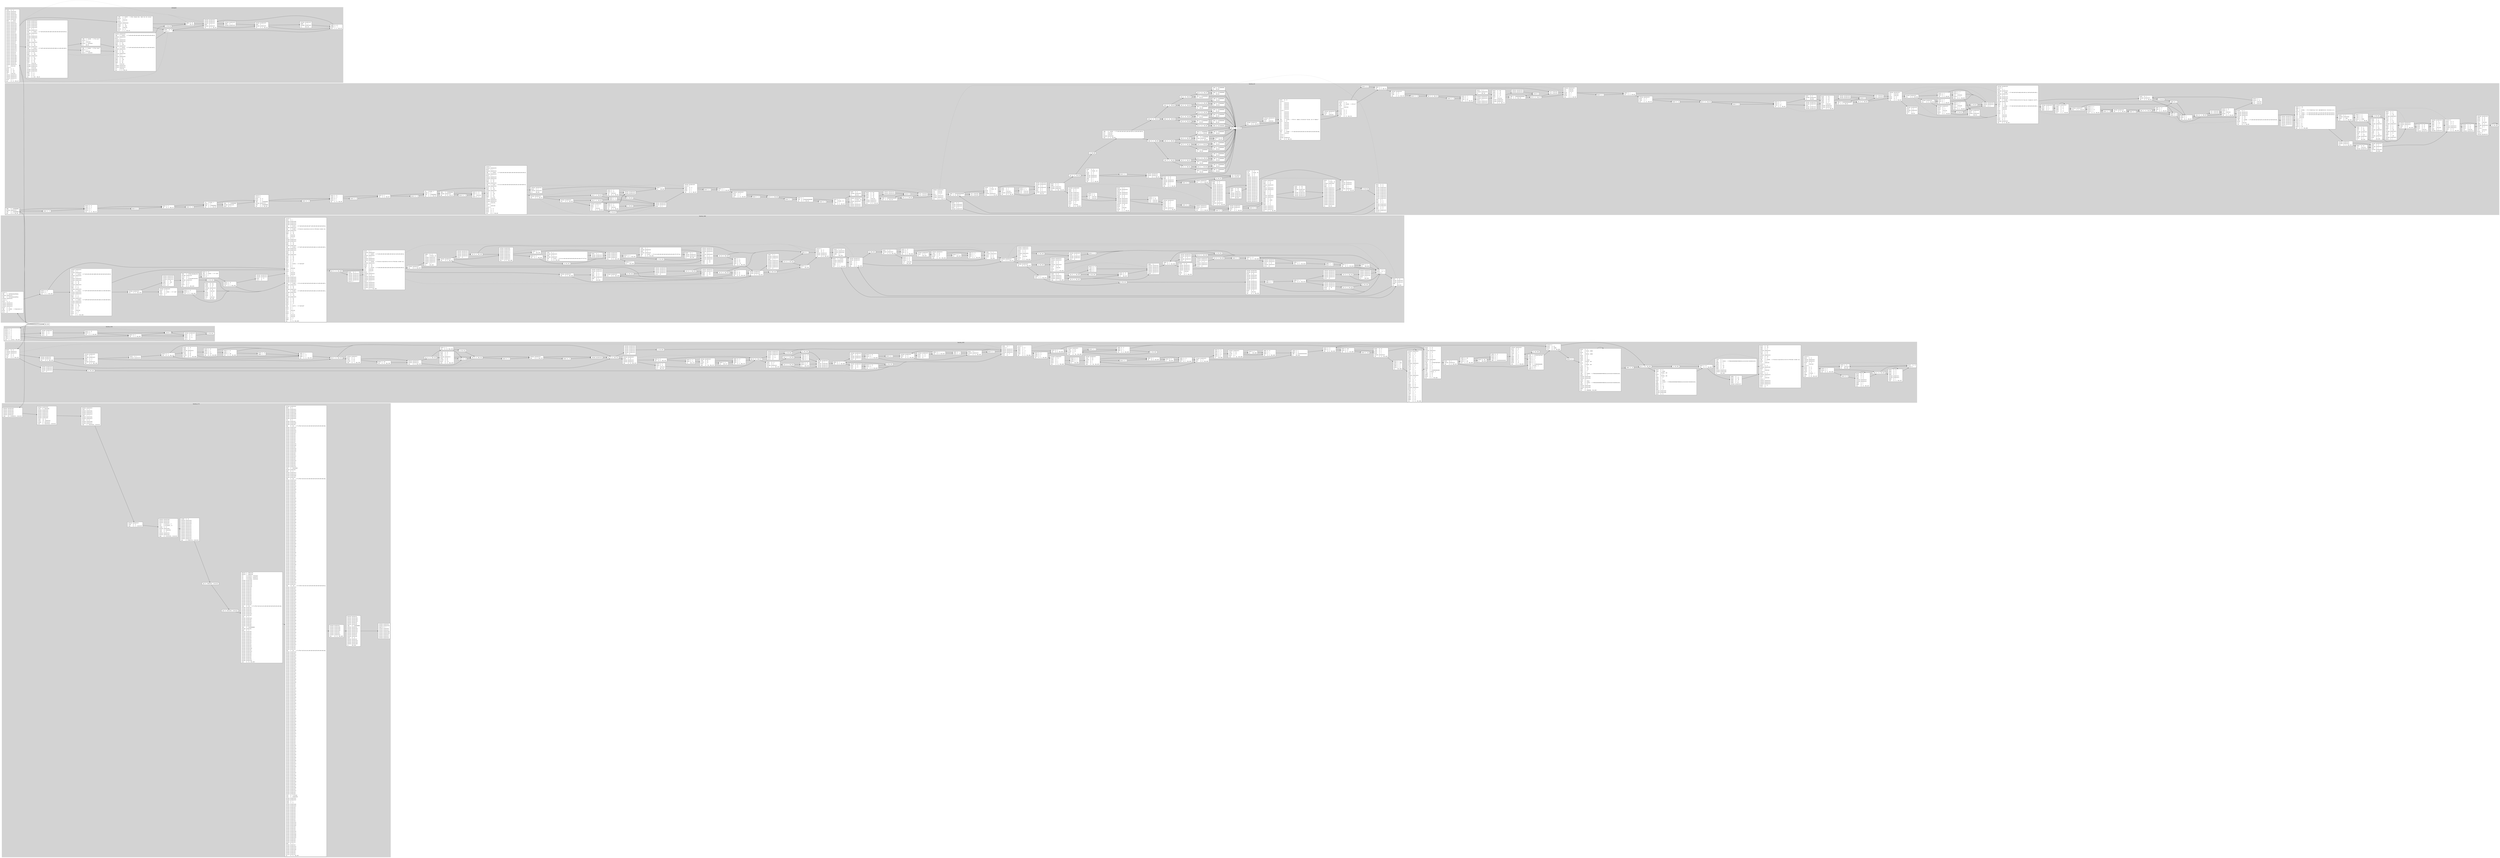 digraph {
graph [
rankdir=LR;
concentrate=True;
style=filled;
color=lightgrey;
];
node [
shape=rect;
style=filled;
fillcolor=white;
fontname="Courier New";
];
edge [
fontname="Courier New";
];
  subgraph cluster_0 {
    label="entrypoint";
    tooltip=lbb_0;
    lbb_0 [label=<<table border="0" cellborder="0" cellpadding="3"><tr><td align="left">rsh64</td><td align="left">r5, r4</td></tr><tr><td align="left">unknown</td><td align="left">opcode=0x0</td></tr><tr><td align="left">unknown</td><td align="left">opcode=0x3</td></tr><tr><td align="left">unknown</td><td align="left">opcode=0x38</td></tr><tr><td align="left">unknown</td><td align="left">opcode=0x40</td></tr><tr><td align="left">unknown</td><td align="left">opcode=0x20</td></tr><tr><td align="left">unknown</td><td align="left">opcode=0x0</td></tr><tr><td align="left">add32</td><td align="left">r0, 524297</td></tr><tr><td align="left">unknown</td><td align="left">opcode=0x1</td></tr><tr><td align="left">unknown</td><td align="left">opcode=0x20</td></tr><tr><td align="left">unknown</td><td align="left">opcode=0x20</td></tr><tr><td align="left">unknown</td><td align="left">opcode=0x20</td></tr><tr><td align="left">unknown</td><td align="left">opcode=0xb0</td></tr><tr><td align="left">unknown</td><td align="left">opcode=0xb0</td></tr><tr><td align="left">unknown</td><td align="left">opcode=0x0</td></tr><tr><td align="left">unknown</td><td align="left">opcode=0x1</td></tr><tr><td align="left">unknown</td><td align="left">opcode=0xd0</td></tr><tr><td align="left">unknown</td><td align="left">opcode=0xd0</td></tr><tr><td align="left">unknown</td><td align="left">opcode=0xd0</td></tr><tr><td align="left">unknown</td><td align="left">opcode=0xe0</td></tr><tr><td align="left">unknown</td><td align="left">opcode=0xe0</td></tr><tr><td align="left">unknown</td><td align="left">opcode=0x0</td></tr><tr><td align="left">unknown</td><td align="left">opcode=0x1</td></tr><tr><td align="left">unknown</td><td align="left">opcode=0x60</td></tr><tr><td align="left">unknown</td><td align="left">opcode=0x60</td></tr><tr><td align="left">unknown</td><td align="left">opcode=0x60</td></tr><tr><td align="left">unknown</td><td align="left">opcode=0x78</td></tr><tr><td align="left">unknown</td><td align="left">opcode=0x78</td></tr><tr><td align="left">unknown</td><td align="left">opcode=0x0</td></tr><tr><td align="left">unknown</td><td align="left">opcode=0x2</td></tr><tr><td align="left">unknown</td><td align="left">opcode=0xb0</td></tr><tr><td align="left">unknown</td><td align="left">opcode=0xb0</td></tr><tr><td align="left">unknown</td><td align="left">opcode=0xb0</td></tr><tr><td align="left">unknown</td><td align="left">opcode=0xb0</td></tr><tr><td align="left">unknown</td><td align="left">opcode=0xb0</td></tr><tr><td align="left">unknown</td><td align="left">opcode=0x8</td></tr><tr><td align="left">unknown</td><td align="left">opcode=0x79</td></tr><tr><td align="left">call</td><td align="left">[invalid]</td></tr><tr><td align="left">syscall</td><td align="left">0</td></tr><tr><td align="left">mov64</td><td align="left">r2, r1</td></tr><tr><td align="left">mov64</td><td align="left">r1, r10</td></tr><tr><td align="left">add64</td><td align="left">r1, -96</td></tr><tr><td align="left">call</td><td align="left">[invalid]</td></tr><tr><td align="left">unknown</td><td align="left">opcode=0x79</td></tr><tr><td align="left">unknown</td><td align="left">opcode=0x79</td></tr><tr><td align="left">unknown</td><td align="left">opcode=0x79</td></tr><tr><td align="left">mov64</td><td align="left">r2, 8</td></tr><tr><td align="left">jgt</td><td align="left">r2, r1, lbb_127</td></tr></table>>];
    lbb_127 [label=<<table border="0" cellborder="0" cellpadding="3"><tr><td align="left">lddw</td><td align="left">r1, 0x43f4 --&gt; b&quot;Not enough data. Need two u32 values.&quot;</td></tr><tr><td align="left">mov64</td><td align="left">r2, 37</td></tr><tr><td align="left">call</td><td align="left">[invalid]</td></tr><tr><td align="left">mov64</td><td align="left">r1, 2</td></tr><tr><td align="left">unknown</td><td align="left">opcode=0x63</td></tr><tr><td align="left">mov64</td><td align="left">r1, r10</td></tr><tr><td align="left">add64</td><td align="left">r1, -200</td></tr><tr><td align="left">call</td><td align="left">[invalid]</td></tr><tr><td align="left">mov64</td><td align="left">r6, r0</td></tr><tr><td align="left">jeq</td><td align="left">r7, 0, lbb_143</td></tr></table>>];
    lbb_48 [label=<<table border="0" cellborder="0" cellpadding="3"><tr><td align="left">unknown</td><td align="left">opcode=0x79</td></tr><tr><td align="left">unknown</td><td align="left">opcode=0x61</td></tr><tr><td align="left">unknown</td><td align="left">opcode=0x63</td></tr><tr><td align="left">unknown</td><td align="left">opcode=0x61</td></tr><tr><td align="left">unknown</td><td align="left">opcode=0x63</td></tr><tr><td align="left">mov64</td><td align="left">r1, 0</td></tr><tr><td align="left">unknown</td><td align="left">opcode=0x7b</td></tr><tr><td align="left">lddw</td><td align="left">r1, 0x4610 --&gt; b&quot;\x00\x00\x00\x00\xd0C\x00\x00\x08\x00\x00\x00\x0…</td></tr><tr><td align="left">unknown</td><td align="left">opcode=0x7b</td></tr><tr><td align="left">mov64</td><td align="left">r1, 2</td></tr><tr><td align="left">unknown</td><td align="left">opcode=0x7b</td></tr><tr><td align="left">unknown</td><td align="left">opcode=0x7b</td></tr><tr><td align="left">mov64</td><td align="left">r1, r10</td></tr><tr><td align="left">add64</td><td align="left">r1, -136</td></tr><tr><td align="left">unknown</td><td align="left">opcode=0x7b</td></tr><tr><td align="left">mov64</td><td align="left">r1, r10</td></tr><tr><td align="left">add64</td><td align="left">r1, -164</td></tr><tr><td align="left">unknown</td><td align="left">opcode=0x7b</td></tr><tr><td align="left">lddw</td><td align="left">r1, 0x4210 --&gt; b&quot;\xbf#\x00\x00\x00\x00\x00\x00a\x11\x00\x00\x00\x…</td></tr><tr><td align="left">unknown</td><td align="left">opcode=0x7b</td></tr><tr><td align="left">unknown</td><td align="left">opcode=0x7b</td></tr><tr><td align="left">mov64</td><td align="left">r1, r10</td></tr><tr><td align="left">add64</td><td align="left">r1, -168</td></tr><tr><td align="left">unknown</td><td align="left">opcode=0x7b</td></tr><tr><td align="left">mov64</td><td align="left">r1, r10</td></tr><tr><td align="left">add64</td><td align="left">r1, -160</td></tr><tr><td align="left">mov64</td><td align="left">r2, r10</td></tr><tr><td align="left">add64</td><td align="left">r2, -96</td></tr><tr><td align="left">call</td><td align="left">[invalid]</td></tr><tr><td align="left">unknown</td><td align="left">opcode=0x79</td></tr><tr><td align="left">unknown</td><td align="left">opcode=0x79</td></tr><tr><td align="left">call</td><td align="left">[invalid]</td></tr><tr><td align="left">unknown</td><td align="left">opcode=0x61</td></tr><tr><td align="left">unknown</td><td align="left">opcode=0x61</td></tr><tr><td align="left">add64</td><td align="left">r2, r1</td></tr><tr><td align="left">lsh64</td><td align="left">r2, 32</td></tr><tr><td align="left">rsh64</td><td align="left">r2, 32</td></tr><tr><td align="left">jne</td><td align="left">r2, 1337, lbb_94</td></tr></table>>];
    lbb_94 [label=<<table border="0" cellborder="0" cellpadding="3"><tr><td align="left">lddw</td><td align="left">r1, 0x43e8 --&gt; b&quot;You lose!&quot;</td></tr><tr><td align="left">mov64</td><td align="left">r2, 9</td></tr><tr><td align="left">call</td><td align="left">[invalid]</td></tr><tr><td align="left">mov64</td><td align="left">r1, 123456789</td></tr></table>>];
    lbb_88 [label=<<table border="0" cellborder="0" cellpadding="3"><tr><td align="left">lddw</td><td align="left">r1, 0x43e0 --&gt; b&quot;You win!&quot;</td></tr><tr><td align="left">mov64</td><td align="left">r2, 8</td></tr><tr><td align="left">call</td><td align="left">[invalid]</td></tr><tr><td align="left">mov64</td><td align="left">r1, 987654321</td></tr><tr><td align="left">ja</td><td align="left">lbb_99</td></tr></table>>];
    lbb_99 [label=<<table border="0" cellborder="0" cellpadding="3"><tr><td align="left">unknown</td><td align="left">opcode=0x7b</td></tr><tr><td align="left">lddw</td><td align="left">r1, 0x4630 --&gt; b&quot;\x00\x00\x00\x00\xd8C\x00\x00\x08\x00\x00\x00\x0…</td></tr><tr><td align="left">unknown</td><td align="left">opcode=0x7b</td></tr><tr><td align="left">mov64</td><td align="left">r1, 1</td></tr><tr><td align="left">unknown</td><td align="left">opcode=0x7b</td></tr><tr><td align="left">unknown</td><td align="left">opcode=0x7b</td></tr><tr><td align="left">mov64</td><td align="left">r1, r10</td></tr><tr><td align="left">add64</td><td align="left">r1, -160</td></tr><tr><td align="left">unknown</td><td align="left">opcode=0x7b</td></tr><tr><td align="left">lddw</td><td align="left">r1, 0x4238 --&gt; b&quot;\xbf#\x00\x00\x00\x00\x00\x00y\x11\x00\x00\x00\x…</td></tr><tr><td align="left">unknown</td><td align="left">opcode=0x7b</td></tr><tr><td align="left">mov64</td><td align="left">r1, r10</td></tr><tr><td align="left">add64</td><td align="left">r1, -104</td></tr><tr><td align="left">unknown</td><td align="left">opcode=0x7b</td></tr><tr><td align="left">mov64</td><td align="left">r6, 0</td></tr><tr><td align="left">unknown</td><td align="left">opcode=0x7b</td></tr><tr><td align="left">mov64</td><td align="left">r1, r10</td></tr><tr><td align="left">add64</td><td align="left">r1, -136</td></tr><tr><td align="left">mov64</td><td align="left">r2, r10</td></tr><tr><td align="left">add64</td><td align="left">r2, -96</td></tr><tr><td align="left">call</td><td align="left">[invalid]</td></tr><tr><td align="left">unknown</td><td align="left">opcode=0x79</td></tr><tr><td align="left">unknown</td><td align="left">opcode=0x79</td></tr><tr><td align="left">call</td><td align="left">[invalid]</td></tr><tr><td align="left">jeq</td><td align="left">r7, 0, lbb_143</td></tr></table>>];
    lbb_126 [label=<<table border="0" cellborder="0" cellpadding="3"><tr><td align="left">ja</td><td align="left">lbb_138</td></tr></table>>];
    lbb_138 [label=<<table border="0" cellborder="0" cellpadding="3"><tr><td align="left">add64</td><td align="left">r8, 16</td></tr><tr><td align="left">ja</td><td align="left">lbb_145</td></tr></table>>];
    lbb_145 [label=<<table border="0" cellborder="0" cellpadding="3"><tr><td align="left">unknown</td><td align="left">opcode=0x79</td></tr><tr><td align="left">unknown</td><td align="left">opcode=0x79</td></tr><tr><td align="left">unknown</td><td align="left">opcode=0x79</td></tr><tr><td align="left">add64</td><td align="left">r3, -1</td></tr><tr><td align="left">unknown</td><td align="left">opcode=0x7b</td></tr><tr><td align="left">jne</td><td align="left">r3, 0, lbb_154</td></tr></table>>];
    lbb_151 [label=<<table border="0" cellborder="0" cellpadding="3"><tr><td align="left">unknown</td><td align="left">opcode=0x79</td></tr><tr><td align="left">add64</td><td align="left">r3, -1</td></tr><tr><td align="left">unknown</td><td align="left">opcode=0x7b</td></tr></table>>];
    lbb_154 [label=<<table border="0" cellborder="0" cellpadding="3"><tr><td align="left">unknown</td><td align="left">opcode=0x79</td></tr><tr><td align="left">add64</td><td align="left">r2, -1</td></tr><tr><td align="left">unknown</td><td align="left">opcode=0x7b</td></tr><tr><td align="left">jne</td><td align="left">r2, 0, lbb_140</td></tr></table>>];
    lbb_158 [label=<<table border="0" cellborder="0" cellpadding="3"><tr><td align="left">unknown</td><td align="left">opcode=0x79</td></tr><tr><td align="left">add64</td><td align="left">r2, -1</td></tr><tr><td align="left">unknown</td><td align="left">opcode=0x7b</td></tr><tr><td align="left">ja</td><td align="left">lbb_140</td></tr></table>>];
    lbb_140 [label=<<table border="0" cellborder="0" cellpadding="3"><tr><td align="left">add64</td><td align="left">r8, 48</td></tr><tr><td align="left">add64</td><td align="left">r7, -1</td></tr><tr><td align="left">jne</td><td align="left">r7, 0, lbb_145</td></tr></table>>];
    lbb_143 [label=<<table border="0" cellborder="0" cellpadding="3"><tr><td align="left">mov64</td><td align="left">r0, r6</td></tr><tr><td align="left">syscall</td><td align="left">0</td></tr></table>>];
  }
  subgraph cluster_162 {
    label="function_162";
    tooltip=lbb_162;
    lbb_162 [label=<<table border="0" cellborder="0" cellpadding="3"><tr><td align="left">lddw</td><td align="left">r3, 0x300000000</td></tr><tr><td align="left">unknown</td><td align="left">opcode=0x79</td></tr><tr><td align="left">lddw</td><td align="left">r4, 0x300008000</td></tr><tr><td align="left">jeq</td><td align="left">r3, 0, lbb_169</td></tr></table>>];
    lbb_168 [label=<<table border="0" cellborder="0" cellpadding="3"><tr><td align="left">mov64</td><td align="left">r4, r3</td></tr></table>>];
    lbb_169 [label=<<table border="0" cellborder="0" cellpadding="3"><tr><td align="left">mov64</td><td align="left">r3, r4</td></tr><tr><td align="left">sub64</td><td align="left">r3, r1</td></tr><tr><td align="left">mov64</td><td align="left">r0, 0</td></tr><tr><td align="left">mov64</td><td align="left">r5, 1</td></tr><tr><td align="left">jgt</td><td align="left">r3, r4, lbb_175</td></tr></table>>];
    lbb_174 [label=<<table border="0" cellborder="0" cellpadding="3"><tr><td align="left">mov64</td><td align="left">r5, 0</td></tr></table>>];
    lbb_175 [label=<<table border="0" cellborder="0" cellpadding="3"><tr><td align="left">mov64</td><td align="left">r1, 0</td></tr><tr><td align="left">jne</td><td align="left">r5, 0, lbb_178</td></tr></table>>];
    lbb_177 [label=<<table border="0" cellborder="0" cellpadding="3"><tr><td align="left">mov64</td><td align="left">r1, r3</td></tr></table>>];
    lbb_178 [label=<<table border="0" cellborder="0" cellpadding="3"><tr><td align="left">stw</td><td align="left">[r2+0x0], 0</td></tr><tr><td align="left">and64</td><td align="left">r1, r2</td></tr><tr><td align="left">lddw</td><td align="left">r2, 0x300000008</td></tr><tr><td align="left">jgt</td><td align="left">r2, r1, lbb_187</td></tr></table>>];
    lbb_183 [label=<<table border="0" cellborder="0" cellpadding="3"><tr><td align="left">lddw</td><td align="left">r2, 0x300000000</td></tr><tr><td align="left">unknown</td><td align="left">opcode=0x7b</td></tr><tr><td align="left">mov64</td><td align="left">r0, r1</td></tr></table>>];
    lbb_187 [label=<<table border="0" cellborder="0" cellpadding="3"><tr><td align="left">syscall</td><td align="left">0</td></tr><tr><td align="left">syscall</td><td align="left">0</td></tr><tr><td align="left">mov64</td><td align="left">r5, r2</td></tr><tr><td align="left">mov64</td><td align="left">r2, r1</td></tr><tr><td align="left">lddw</td><td align="left">r1, 0x300000000</td></tr><tr><td align="left">unknown</td><td align="left">opcode=0x79</td></tr><tr><td align="left">lddw</td><td align="left">r6, 0x300008000</td></tr><tr><td align="left">jeq</td><td align="left">r1, 0, lbb_198</td></tr></table>>];
    lbb_197 [label=<<table border="0" cellborder="0" cellpadding="3"><tr><td align="left">mov64</td><td align="left">r6, r1</td></tr></table>>];
    lbb_198 [label=<<table border="0" cellborder="0" cellpadding="3"><tr><td align="left">mov64</td><td align="left">r1, r6</td></tr><tr><td align="left">sub64</td><td align="left">r1, r4</td></tr><tr><td align="left">mov64</td><td align="left">r0, 0</td></tr><tr><td align="left">mov64</td><td align="left">r7, 1</td></tr><tr><td align="left">jgt</td><td align="left">r1, r6, lbb_204</td></tr></table>>];
    lbb_203 [label=<<table border="0" cellborder="0" cellpadding="3"><tr><td align="left">mov64</td><td align="left">r7, 0</td></tr></table>>];
    lbb_204 [label=<<table border="0" cellborder="0" cellpadding="3"><tr><td align="left">mov64</td><td align="left">r6, 0</td></tr><tr><td align="left">jne</td><td align="left">r7, 0, lbb_207</td></tr></table>>];
    lbb_206 [label=<<table border="0" cellborder="0" cellpadding="3"><tr><td align="left">mov64</td><td align="left">r6, r1</td></tr></table>>];
    lbb_207 [label=<<table border="0" cellborder="0" cellpadding="3"><tr><td align="left">stw</td><td align="left">[r3+0x0], 0</td></tr><tr><td align="left">and64</td><td align="left">r6, r3</td></tr><tr><td align="left">lddw</td><td align="left">r1, 0x300000008</td></tr><tr><td align="left">jgt</td><td align="left">r1, r6, lbb_221</td></tr></table>>];
    lbb_212 [label=<<table border="0" cellborder="0" cellpadding="3"><tr><td align="left">lddw</td><td align="left">r1, 0x300000000</td></tr><tr><td align="left">unknown</td><td align="left">opcode=0x7b</td></tr><tr><td align="left">jgt</td><td align="left">r4, r5, lbb_217</td></tr></table>>];
    lbb_216 [label=<<table border="0" cellborder="0" cellpadding="3"><tr><td align="left">mov64</td><td align="left">r5, r4</td></tr></table>>];
    lbb_217 [label=<<table border="0" cellborder="0" cellpadding="3"><tr><td align="left">mov64</td><td align="left">r1, r6</td></tr><tr><td align="left">mov64</td><td align="left">r3, r5</td></tr><tr><td align="left">call</td><td align="left">[invalid]</td></tr><tr><td align="left">mov64</td><td align="left">r0, r6</td></tr></table>>];
    lbb_221 [label=<<table border="0" cellborder="0" cellpadding="3"><tr><td align="left">syscall</td><td align="left">0</td></tr><tr><td align="left">unknown</td><td align="left">opcode=0x7b</td></tr><tr><td align="left">mov64</td><td align="left">r1, 0</td></tr><tr><td align="left">unknown</td><td align="left">opcode=0x7b</td></tr><tr><td align="left">lddw</td><td align="left">r1, 0x4640 --&gt; b&quot;\x00\x00\x00\x00\xd0C\x00\x00\x00\x00\x00\x00\x0…</td></tr><tr><td align="left">unknown</td><td align="left">opcode=0x7b</td></tr><tr><td align="left">mov64</td><td align="left">r1, 1</td></tr><tr><td align="left">unknown</td><td align="left">opcode=0x7b</td></tr><tr><td align="left">unknown</td><td align="left">opcode=0x7b</td></tr><tr><td align="left">mov64</td><td align="left">r1, r10</td></tr><tr><td align="left">add64</td><td align="left">r1, -64</td></tr><tr><td align="left">unknown</td><td align="left">opcode=0x7b</td></tr><tr><td align="left">lddw</td><td align="left">r1, 0x120 --&gt; b&quot;y\x11\x00\x00\x00\x00\x00\x00\x85\x10\x00\x00#\x0…</td></tr><tr><td align="left">unknown</td><td align="left">opcode=0x7b</td></tr><tr><td align="left">mov64</td><td align="left">r1, r10</td></tr><tr><td align="left">add64</td><td align="left">r1, -144</td></tr><tr><td align="left">unknown</td><td align="left">opcode=0x7b</td></tr><tr><td align="left">mov64</td><td align="left">r1, r10</td></tr><tr><td align="left">add64</td><td align="left">r1, -136</td></tr><tr><td align="left">mov64</td><td align="left">r2, r10</td></tr><tr><td align="left">add64</td><td align="left">r2, -112</td></tr><tr><td align="left">call</td><td align="left">[invalid]</td></tr><tr><td align="left">unknown</td><td align="left">opcode=0x79</td></tr><tr><td align="left">unknown</td><td align="left">opcode=0x79</td></tr><tr><td align="left">call</td><td align="left">[invalid]</td></tr><tr><td align="left">syscall</td><td align="left">0</td></tr><tr><td align="left">call</td><td align="left">[invalid]</td></tr><tr><td align="left">syscall</td><td align="left">0</td></tr><tr><td align="left">mov64</td><td align="left">r7, r3</td></tr><tr><td align="left">mov64</td><td align="left">r8, r2</td></tr><tr><td align="left">mov64</td><td align="left">r6, r1</td></tr><tr><td align="left">jeq</td><td align="left">r8, 0, lbb_265</td></tr></table>>];
    lbb_265 [label=<<table border="0" cellborder="0" cellpadding="3"><tr><td align="left">unknown</td><td align="left">opcode=0x7b</td></tr><tr><td align="left">mov64</td><td align="left">r1, 0</td></tr><tr><td align="left">unknown</td><td align="left">opcode=0x7b</td></tr><tr><td align="left">ja</td><td align="left">lbb_283</td></tr></table>>];
    lbb_255 [label=<<table border="0" cellborder="0" cellpadding="3"><tr><td align="left">unknown</td><td align="left">opcode=0x79</td></tr><tr><td align="left">jeq</td><td align="left">r1, 0, lbb_275</td></tr></table>>];
    lbb_275 [label=<<table border="0" cellborder="0" cellpadding="3"><tr><td align="left">jeq</td><td align="left">r7, 0, lbb_285</td></tr></table>>];
    lbb_276 [label=<<table border="0" cellborder="0" cellpadding="3"><tr><td align="left">mov64</td><td align="left">r1, r7</td></tr><tr><td align="left">mov64</td><td align="left">r2, r8</td></tr><tr><td align="left">call</td><td align="left">[invalid]</td></tr><tr><td align="left">jeq</td><td align="left">r0, 0, lbb_281</td></tr></table>>];
    lbb_280 [label=<<table border="0" cellborder="0" cellpadding="3"><tr><td align="left">ja</td><td align="left">lbb_287</td></tr></table>>];
    lbb_257 [label=<<table border="0" cellborder="0" cellpadding="3"><tr><td align="left">unknown</td><td align="left">opcode=0x79</td></tr><tr><td align="left">jne</td><td align="left">r2, 0, lbb_269</td></tr></table>>];
    lbb_269 [label=<<table border="0" cellborder="0" cellpadding="3"><tr><td align="left">unknown</td><td align="left">opcode=0x79</td></tr><tr><td align="left">mov64</td><td align="left">r3, r8</td></tr><tr><td align="left">mov64</td><td align="left">r4, r7</td></tr><tr><td align="left">call</td><td align="left">[invalid]</td></tr><tr><td align="left">jeq</td><td align="left">r0, 0, lbb_281</td></tr></table>>];
    lbb_274 [label=<<table border="0" cellborder="0" cellpadding="3"><tr><td align="left">ja</td><td align="left">lbb_287</td></tr></table>>];
    lbb_259 [label=<<table border="0" cellborder="0" cellpadding="3"><tr><td align="left">jeq</td><td align="left">r7, 0, lbb_285</td></tr></table>>];
    lbb_260 [label=<<table border="0" cellborder="0" cellpadding="3"><tr><td align="left">mov64</td><td align="left">r1, r7</td></tr><tr><td align="left">mov64</td><td align="left">r2, r8</td></tr><tr><td align="left">call</td><td align="left">[invalid]</td></tr><tr><td align="left">jeq</td><td align="left">r0, 0, lbb_281</td></tr></table>>];
    lbb_264 [label=<<table border="0" cellborder="0" cellpadding="3"><tr><td align="left">ja</td><td align="left">lbb_287</td></tr></table>>];
    lbb_285 [label=<<table border="0" cellborder="0" cellpadding="3"><tr><td align="left">mov64</td><td align="left">r7, 0</td></tr><tr><td align="left">mov64</td><td align="left">r0, r8</td></tr></table>>];
    lbb_281 [label=<<table border="0" cellborder="0" cellpadding="3"><tr><td align="left">unknown</td><td align="left">opcode=0x7b</td></tr><tr><td align="left">unknown</td><td align="left">opcode=0x7b</td></tr></table>>];
    lbb_287 [label=<<table border="0" cellborder="0" cellpadding="3"><tr><td align="left">unknown</td><td align="left">opcode=0x7b</td></tr><tr><td align="left">unknown</td><td align="left">opcode=0x7b</td></tr><tr><td align="left">mov64</td><td align="left">r1, 0</td></tr></table>>];
    lbb_283 [label=<<table border="0" cellborder="0" cellpadding="3"><tr><td align="left">mov64</td><td align="left">r1, 1</td></tr><tr><td align="left">ja</td><td align="left">lbb_290</td></tr></table>>];
    lbb_290 [label=<<table border="0" cellborder="0" cellpadding="3"><tr><td align="left">unknown</td><td align="left">opcode=0x7b</td></tr><tr><td align="left">syscall</td><td align="left">0</td></tr><tr><td align="left">mov64</td><td align="left">r6, r1</td></tr><tr><td align="left">add64</td><td align="left">r2, 1</td></tr><tr><td align="left">mov64</td><td align="left">r1, 1</td></tr><tr><td align="left">jeq</td><td align="left">r2, 0, lbb_297</td></tr></table>>];
    lbb_296 [label=<<table border="0" cellborder="0" cellpadding="3"><tr><td align="left">mov64</td><td align="left">r1, 0</td></tr></table>>];
    lbb_297 [label=<<table border="0" cellborder="0" cellpadding="3"><tr><td align="left">and64</td><td align="left">r1, 1</td></tr><tr><td align="left">jne</td><td align="left">r1, 0, lbb_339</td></tr></table>>];
    lbb_299 [label=<<table border="0" cellborder="0" cellpadding="3"><tr><td align="left">unknown</td><td align="left">opcode=0x79</td></tr><tr><td align="left">mov64</td><td align="left">r7, r1</td></tr><tr><td align="left">lsh64</td><td align="left">r7, 1</td></tr><tr><td align="left">jgt</td><td align="left">r7, r2, lbb_304</td></tr></table>>];
    lbb_303 [label=<<table border="0" cellborder="0" cellpadding="3"><tr><td align="left">mov64</td><td align="left">r7, r2</td></tr></table>>];
    lbb_304 [label=<<table border="0" cellborder="0" cellpadding="3"><tr><td align="left">jgt</td><td align="left">r7, 4, lbb_306</td></tr></table>>];
    lbb_305 [label=<<table border="0" cellborder="0" cellpadding="3"><tr><td align="left">mov64</td><td align="left">r7, 4</td></tr></table>>];
    lbb_306 [label=<<table border="0" cellborder="0" cellpadding="3"><tr><td align="left">mov64</td><td align="left">r2, 1</td></tr><tr><td align="left">lddw</td><td align="left">r3, 0x2aaaaaaaaaaaaab</td></tr><tr><td align="left">jgt</td><td align="left">r3, r7, lbb_311</td></tr></table>>];
    lbb_310 [label=<<table border="0" cellborder="0" cellpadding="3"><tr><td align="left">mov64</td><td align="left">r2, 0</td></tr></table>>];
    lbb_311 [label=<<table border="0" cellborder="0" cellpadding="3"><tr><td align="left">mov64</td><td align="left">r3, r7</td></tr><tr><td align="left">stb</td><td align="left">[r3+0x0], 48</td></tr><tr><td align="left">lsh64</td><td align="left">r2, 3</td></tr><tr><td align="left">jne</td><td align="left">r1, 0, lbb_318</td></tr></table>>];
    lbb_318 [label=<<table border="0" cellborder="0" cellpadding="3"><tr><td align="left">unknown</td><td align="left">opcode=0x79</td></tr><tr><td align="left">stb</td><td align="left">[r1+0x0], 48</td></tr><tr><td align="left">unknown</td><td align="left">opcode=0x7b</td></tr><tr><td align="left">mov64</td><td align="left">r1, 8</td></tr><tr><td align="left">unknown</td><td align="left">opcode=0x7b</td></tr><tr><td align="left">unknown</td><td align="left">opcode=0x7b</td></tr></table>>];
    lbb_315 [label=<<table border="0" cellborder="0" cellpadding="3"><tr><td align="left">mov64</td><td align="left">r1, 0</td></tr><tr><td align="left">unknown</td><td align="left">opcode=0x7b</td></tr><tr><td align="left">ja</td><td align="left">lbb_324</td></tr></table>>];
    lbb_324 [label=<<table border="0" cellborder="0" cellpadding="3"><tr><td align="left">mov64</td><td align="left">r1, r10</td></tr><tr><td align="left">add64</td><td align="left">r1, -48</td></tr><tr><td align="left">mov64</td><td align="left">r4, r10</td></tr><tr><td align="left">add64</td><td align="left">r4, -24</td></tr><tr><td align="left">call</td><td align="left">[invalid]</td></tr><tr><td align="left">unknown</td><td align="left">opcode=0x79</td></tr><tr><td align="left">unknown</td><td align="left">opcode=0x79</td></tr><tr><td align="left">jne</td><td align="left">r2, 0, lbb_335</td></tr></table>>];
    lbb_332 [label=<<table border="0" cellborder="0" cellpadding="3"><tr><td align="left">unknown</td><td align="left">opcode=0x7b</td></tr><tr><td align="left">unknown</td><td align="left">opcode=0x7b</td></tr></table>>];
    lbb_334 [label=<<table border="0" cellborder="0" cellpadding="3"><tr><td align="left">syscall</td><td align="left">0</td></tr></table>>];
    lbb_335 [label=<<table border="0" cellborder="0" cellpadding="3"><tr><td align="left">lddw</td><td align="left">r2, 0x8000000000000001</td></tr><tr><td align="left">jeq</td><td align="left">r1, r2, lbb_334</td></tr></table>>];
    lbb_338 [label=<<table border="0" cellborder="0" cellpadding="3"><tr><td align="left">jne</td><td align="left">r1, 0, lbb_341</td></tr></table>>];
    lbb_339 [label=<<table border="0" cellborder="0" cellpadding="3"><tr><td align="left">call</td><td align="left">[invalid]</td></tr><tr><td align="left">call</td><td align="left">[invalid]</td></tr></table>>];
    lbb_341 [label=<<table border="0" cellborder="0" cellpadding="3"><tr><td align="left">unknown</td><td align="left">opcode=0x79</td></tr><tr><td align="left">call</td><td align="left">[invalid]</td></tr><tr><td align="left">call</td><td align="left">[invalid]</td></tr><tr><td align="left">mov64</td><td align="left">r4, r2</td></tr><tr><td align="left">unknown</td><td align="left">opcode=0x7b</td></tr><tr><td align="left">unknown</td><td align="left">opcode=0x79</td></tr><tr><td align="left">jne</td><td align="left">r6, 0, lbb_372</td></tr></table>>];
    lbb_348 [label=<<table border="0" cellborder="0" cellpadding="3"><tr><td align="left">mov64</td><td align="left">r1, 0</td></tr><tr><td align="left">unknown</td><td align="left">opcode=0x7b</td></tr><tr><td align="left">unknown</td><td align="left">opcode=0x7b</td></tr><tr><td align="left">mov64</td><td align="left">r8, 8</td></tr><tr><td align="left">unknown</td><td align="left">opcode=0x7b</td></tr></table>>];
    lbb_353 [label=<<table border="0" cellborder="0" cellpadding="3"><tr><td align="left">mov64</td><td align="left">r1, r4</td></tr><tr><td align="left">add64</td><td align="left">r1, r8</td></tr><tr><td align="left">unknown</td><td align="left">opcode=0x79</td></tr><tr><td align="left">unknown</td><td align="left">opcode=0x79</td></tr><tr><td align="left">unknown</td><td align="left">opcode=0x79</td></tr><tr><td align="left">unknown</td><td align="left">opcode=0x7b</td></tr><tr><td align="left">unknown</td><td align="left">opcode=0x79</td></tr><tr><td align="left">unknown</td><td align="left">opcode=0x7b</td></tr><tr><td align="left">unknown</td><td align="left">opcode=0x79</td></tr><tr><td align="left">unknown</td><td align="left">opcode=0x7b</td></tr><tr><td align="left">add64</td><td align="left">r8, 8</td></tr><tr><td align="left">mov64</td><td align="left">r2, r4</td></tr><tr><td align="left">add64</td><td align="left">r2, r8</td></tr><tr><td align="left">unknown</td><td align="left">opcode=0x7b</td></tr><tr><td align="left">unknown</td><td align="left">opcode=0x7b</td></tr><tr><td align="left">add64</td><td align="left">r1, r8</td></tr><tr><td align="left">add64</td><td align="left">r4, r1</td></tr><tr><td align="left">unknown</td><td align="left">opcode=0x7b</td></tr><tr><td align="left">syscall</td><td align="left">0</td></tr></table>>];
    lbb_372 [label=<<table border="0" cellborder="0" cellpadding="3"><tr><td align="left">lddw</td><td align="left">r1, 0x2aaaaaaaaaaaaab</td></tr><tr><td align="left">jgt</td><td align="left">r1, r6, lbb_377</td></tr></table>>];
    lbb_375 [label=<<table border="0" cellborder="0" cellpadding="3"><tr><td align="left">call</td><td align="left">[invalid]</td></tr><tr><td align="left">call</td><td align="left">[invalid]</td></tr></table>>];
    lbb_377 [label=<<table border="0" cellborder="0" cellpadding="3"><tr><td align="left">mov64</td><td align="left">r7, r6</td></tr><tr><td align="left">stb</td><td align="left">[r7+0x0], 48</td></tr><tr><td align="left">mov64</td><td align="left">r8, 8</td></tr><tr><td align="left">mov64</td><td align="left">r0, 8</td></tr><tr><td align="left">unknown</td><td align="left">opcode=0x7b</td></tr><tr><td align="left">jeq</td><td align="left">r7, 0, lbb_392</td></tr></table>>];
    lbb_383 [label=<<table border="0" cellborder="0" cellpadding="3"><tr><td align="left">mov64</td><td align="left">r1, r7</td></tr><tr><td align="left">mov64</td><td align="left">r2, 8</td></tr><tr><td align="left">call</td><td align="left">[invalid]</td></tr><tr><td align="left">unknown</td><td align="left">opcode=0x79</td></tr><tr><td align="left">jne</td><td align="left">r0, 0, lbb_392</td></tr></table>>];
    lbb_388 [label=<<table border="0" cellborder="0" cellpadding="3"><tr><td align="left">mov64</td><td align="left">r1, 8</td></tr><tr><td align="left">mov64</td><td align="left">r2, r7</td></tr><tr><td align="left">call</td><td align="left">[invalid]</td></tr><tr><td align="left">call</td><td align="left">[invalid]</td></tr></table>>];
    lbb_392 [label=<<table border="0" cellborder="0" cellpadding="3"><tr><td align="left">unknown</td><td align="left">opcode=0x7b</td></tr><tr><td align="left">unknown</td><td align="left">opcode=0x7b</td></tr><tr><td align="left">mov64</td><td align="left">r1, 0</td></tr><tr><td align="left">unknown</td><td align="left">opcode=0x7b</td></tr><tr><td align="left">mov64</td><td align="left">r2, 0</td></tr><tr><td align="left">mov64</td><td align="left">r3, 0</td></tr><tr><td align="left">unknown</td><td align="left">opcode=0x7b</td></tr><tr><td align="left">ja</td><td align="left">lbb_429</td></tr></table>>];
    lbb_429 [label=<<table border="0" cellborder="0" cellpadding="3"><tr><td align="left">mov64</td><td align="left">r1, r4</td></tr><tr><td align="left">add64</td><td align="left">r1, r8</td></tr><tr><td align="left">unknown</td><td align="left">opcode=0x71</td></tr><tr><td align="left">unknown</td><td align="left">opcode=0x7b</td></tr><tr><td align="left">jeq</td><td align="left">r1, 255, lbb_485</td></tr></table>>];
    lbb_434 [label=<<table border="0" cellborder="0" cellpadding="3"><tr><td align="left">jgt</td><td align="left">r2, r1, lbb_436</td></tr></table>>];
    lbb_436 [label=<<table border="0" cellborder="0" cellpadding="3"><tr><td align="left">mov64</td><td align="left">r5, r2</td></tr><tr><td align="left">stb</td><td align="left">[r1+0x0], 48</td></tr><tr><td align="left">mov64</td><td align="left">r2, r0</td></tr><tr><td align="left">add64</td><td align="left">r2, r1</td></tr><tr><td align="left">unknown</td><td align="left">opcode=0x79</td></tr><tr><td align="left">unknown</td><td align="left">opcode=0x79</td></tr><tr><td align="left">add64</td><td align="left">r3, 1</td></tr><tr><td align="left">mov64</td><td align="left">r4, 1</td></tr><tr><td align="left">jeq</td><td align="left">r3, 0, lbb_446</td></tr></table>>];
    lbb_445 [label=<<table border="0" cellborder="0" cellpadding="3"><tr><td align="left">mov64</td><td align="left">r4, 0</td></tr></table>>];
    lbb_446 [label=<<table border="0" cellborder="0" cellpadding="3"><tr><td align="left">unknown</td><td align="left">opcode=0x79</td></tr><tr><td align="left">unknown</td><td align="left">opcode=0x7b</td></tr><tr><td align="left">jne</td><td align="left">r4, 1, lbb_451</td></tr></table>>];
    lbb_449 [label=<<table border="0" cellborder="0" cellpadding="3"><tr><td align="left">call</td><td align="left">entrypoint</td></tr><tr><td align="left">call</td><td align="left">[invalid]</td></tr></table>>];
    lbb_451 [label=<<table border="0" cellborder="0" cellpadding="3"><tr><td align="left">mov64</td><td align="left">r2, r0</td></tr><tr><td align="left">add64</td><td align="left">r2, r1</td></tr><tr><td align="left">unknown</td><td align="left">opcode=0x79</td></tr><tr><td align="left">unknown</td><td align="left">opcode=0x79</td></tr><tr><td align="left">add64</td><td align="left">r2, 1</td></tr><tr><td align="left">mov64</td><td align="left">r3, 1</td></tr><tr><td align="left">jeq</td><td align="left">r2, 0, lbb_459</td></tr></table>>];
    lbb_458 [label=<<table border="0" cellborder="0" cellpadding="3"><tr><td align="left">mov64</td><td align="left">r3, 0</td></tr></table>>];
    lbb_459 [label=<<table border="0" cellborder="0" cellpadding="3"><tr><td align="left">unknown</td><td align="left">opcode=0x7b</td></tr><tr><td align="left">jne</td><td align="left">r3, 1, lbb_462</td></tr></table>>];
    lbb_461 [label=<<table border="0" cellborder="0" cellpadding="3"><tr><td align="left">ja</td><td align="left">lbb_449</td></tr></table>>];
    lbb_462 [label=<<table border="0" cellborder="0" cellpadding="3"><tr><td align="left">mov64</td><td align="left">r2, r0</td></tr><tr><td align="left">add64</td><td align="left">r2, r1</td></tr><tr><td align="left">unknown</td><td align="left">opcode=0x71</td></tr><tr><td align="left">unknown</td><td align="left">opcode=0x7b</td></tr><tr><td align="left">unknown</td><td align="left">opcode=0x71</td></tr><tr><td align="left">unknown</td><td align="left">opcode=0x7b</td></tr><tr><td align="left">unknown</td><td align="left">opcode=0x71</td></tr><tr><td align="left">unknown</td><td align="left">opcode=0x7b</td></tr><tr><td align="left">unknown</td><td align="left">opcode=0x79</td></tr><tr><td align="left">unknown</td><td align="left">opcode=0x7b</td></tr><tr><td align="left">unknown</td><td align="left">opcode=0x79</td></tr><tr><td align="left">unknown</td><td align="left">opcode=0x7b</td></tr><tr><td align="left">unknown</td><td align="left">opcode=0x79</td></tr><tr><td align="left">mov64</td><td align="left">r2, r5</td></tr><tr><td align="left">unknown</td><td align="left">opcode=0x79</td></tr><tr><td align="left">jne</td><td align="left">r2, r1, lbb_400</td></tr></table>>];
    lbb_478 [label=<<table border="0" cellborder="0" cellpadding="3"><tr><td align="left">mov64</td><td align="left">r1, r10</td></tr><tr><td align="left">add64</td><td align="left">r1, -32</td></tr><tr><td align="left">call</td><td align="left">[invalid]</td></tr><tr><td align="left">unknown</td><td align="left">opcode=0x79</td></tr><tr><td align="left">unknown</td><td align="left">opcode=0x79</td></tr><tr><td align="left">unknown</td><td align="left">opcode=0x79</td></tr><tr><td align="left">ja</td><td align="left">lbb_400</td></tr></table>>];
    lbb_400 [label=<<table border="0" cellborder="0" cellpadding="3"><tr><td align="left">mov64</td><td align="left">r1, r2</td></tr><tr><td align="left">stb</td><td align="left">[r1+0x0], 48</td></tr><tr><td align="left">mov64</td><td align="left">r3, r0</td></tr><tr><td align="left">add64</td><td align="left">r3, r1</td></tr><tr><td align="left">unknown</td><td align="left">opcode=0x79</td></tr><tr><td align="left">unknown</td><td align="left">opcode=0x73</td></tr><tr><td align="left">unknown</td><td align="left">opcode=0x79</td></tr><tr><td align="left">unknown</td><td align="left">opcode=0x73</td></tr><tr><td align="left">unknown</td><td align="left">opcode=0x79</td></tr><tr><td align="left">unknown</td><td align="left">opcode=0x73</td></tr><tr><td align="left">unknown</td><td align="left">opcode=0x79</td></tr><tr><td align="left">unknown</td><td align="left">opcode=0x7b</td></tr><tr><td align="left">unknown</td><td align="left">opcode=0x79</td></tr><tr><td align="left">unknown</td><td align="left">opcode=0x7b</td></tr><tr><td align="left">unknown</td><td align="left">opcode=0x7b</td></tr><tr><td align="left">unknown</td><td align="left">opcode=0x7b</td></tr><tr><td align="left">unknown</td><td align="left">opcode=0x7b</td></tr><tr><td align="left">unknown</td><td align="left">opcode=0x61</td></tr><tr><td align="left">unknown</td><td align="left">opcode=0x63</td></tr><tr><td align="left">unknown</td><td align="left">opcode=0x71</td></tr><tr><td align="left">unknown</td><td align="left">opcode=0x73</td></tr></table>>];
    lbb_435 [label=<<table border="0" cellborder="0" cellpadding="3"><tr><td align="left">ja</td><td align="left">lbb_586</td></tr></table>>];
    lbb_586 [label=<<table border="0" cellborder="0" cellpadding="3"><tr><td align="left">lddw</td><td align="left">r3, 0x4650 --&gt; b&quot;\x00\x00\x00\x00\x19D\x00\x00\x11\x00\x00\x00\x0…</td></tr><tr><td align="left">call</td><td align="left">[invalid]</td></tr><tr><td align="left">call</td><td align="left">[invalid]</td></tr><tr><td align="left">unknown</td><td align="left">opcode=0x61</td></tr><tr><td align="left">jsgt</td><td align="left">r2, 11, lbb_601</td></tr></table>>];
    lbb_601 [label=<<table border="0" cellborder="0" cellpadding="3"><tr><td align="left">jsgt</td><td align="left">r2, 17, lbb_614</td></tr></table>>];
    lbb_614 [label=<<table border="0" cellborder="0" cellpadding="3"><tr><td align="left">jsgt</td><td align="left">r2, 20, lbb_635</td></tr></table>>];
    lbb_635 [label=<<table border="0" cellborder="0" cellpadding="3"><tr><td align="left">jeq</td><td align="left">r2, 21, lbb_682</td></tr></table>>];
    lbb_682 [label=<<table border="0" cellborder="0" cellpadding="3"><tr><td align="left">lddw</td><td align="left">r6, 0x1600000000</td></tr><tr><td align="left">ja</td><td align="left">lbb_687</td></tr></table>>];
    lbb_636 [label=<<table border="0" cellborder="0" cellpadding="3"><tr><td align="left">jeq</td><td align="left">r2, 22, lbb_685</td></tr></table>>];
    lbb_685 [label=<<table border="0" cellborder="0" cellpadding="3"><tr><td align="left">lddw</td><td align="left">r6, 0x1700000000</td></tr></table>>];
    lbb_637 [label=<<table border="0" cellborder="0" cellpadding="3"><tr><td align="left">lddw</td><td align="left">r6, 0x1800000000</td></tr><tr><td align="left">ja</td><td align="left">lbb_687</td></tr></table>>];
    lbb_615 [label=<<table border="0" cellborder="0" cellpadding="3"><tr><td align="left">jeq</td><td align="left">r2, 18, lbb_658</td></tr></table>>];
    lbb_658 [label=<<table border="0" cellborder="0" cellpadding="3"><tr><td align="left">lddw</td><td align="left">r6, 0x1300000000</td></tr><tr><td align="left">ja</td><td align="left">lbb_687</td></tr></table>>];
    lbb_616 [label=<<table border="0" cellborder="0" cellpadding="3"><tr><td align="left">jeq</td><td align="left">r2, 19, lbb_661</td></tr></table>>];
    lbb_661 [label=<<table border="0" cellborder="0" cellpadding="3"><tr><td align="left">lddw</td><td align="left">r6, 0x1400000000</td></tr><tr><td align="left">ja</td><td align="left">lbb_687</td></tr></table>>];
    lbb_617 [label=<<table border="0" cellborder="0" cellpadding="3"><tr><td align="left">lddw</td><td align="left">r6, 0x1500000000</td></tr><tr><td align="left">ja</td><td align="left">lbb_687</td></tr></table>>];
    lbb_602 [label=<<table border="0" cellborder="0" cellpadding="3"><tr><td align="left">jsgt</td><td align="left">r2, 14, lbb_625</td></tr></table>>];
    lbb_625 [label=<<table border="0" cellborder="0" cellpadding="3"><tr><td align="left">jeq</td><td align="left">r2, 15, lbb_670</td></tr></table>>];
    lbb_670 [label=<<table border="0" cellborder="0" cellpadding="3"><tr><td align="left">lddw</td><td align="left">r6, 0x1000000000</td></tr><tr><td align="left">ja</td><td align="left">lbb_687</td></tr></table>>];
    lbb_626 [label=<<table border="0" cellborder="0" cellpadding="3"><tr><td align="left">jeq</td><td align="left">r2, 16, lbb_673</td></tr></table>>];
    lbb_673 [label=<<table border="0" cellborder="0" cellpadding="3"><tr><td align="left">lddw</td><td align="left">r6, 0x1100000000</td></tr><tr><td align="left">ja</td><td align="left">lbb_687</td></tr></table>>];
    lbb_627 [label=<<table border="0" cellborder="0" cellpadding="3"><tr><td align="left">lddw</td><td align="left">r6, 0x1200000000</td></tr><tr><td align="left">ja</td><td align="left">lbb_687</td></tr></table>>];
    lbb_603 [label=<<table border="0" cellborder="0" cellpadding="3"><tr><td align="left">jeq</td><td align="left">r2, 12, lbb_646</td></tr></table>>];
    lbb_646 [label=<<table border="0" cellborder="0" cellpadding="3"><tr><td align="left">lddw</td><td align="left">r6, 0xd00000000</td></tr><tr><td align="left">ja</td><td align="left">lbb_687</td></tr></table>>];
    lbb_604 [label=<<table border="0" cellborder="0" cellpadding="3"><tr><td align="left">jeq</td><td align="left">r2, 13, lbb_649</td></tr></table>>];
    lbb_649 [label=<<table border="0" cellborder="0" cellpadding="3"><tr><td align="left">lddw</td><td align="left">r6, 0xe00000000</td></tr><tr><td align="left">ja</td><td align="left">lbb_687</td></tr></table>>];
    lbb_605 [label=<<table border="0" cellborder="0" cellpadding="3"><tr><td align="left">lddw</td><td align="left">r6, 0xf00000000</td></tr><tr><td align="left">ja</td><td align="left">lbb_687</td></tr></table>>];
    lbb_592 [label=<<table border="0" cellborder="0" cellpadding="3"><tr><td align="left">jsgt</td><td align="left">r2, 5, lbb_608</td></tr></table>>];
    lbb_608 [label=<<table border="0" cellborder="0" cellpadding="3"><tr><td align="left">jsgt</td><td align="left">r2, 8, lbb_630</td></tr></table>>];
    lbb_630 [label=<<table border="0" cellborder="0" cellpadding="3"><tr><td align="left">jeq</td><td align="left">r2, 9, lbb_676</td></tr></table>>];
    lbb_676 [label=<<table border="0" cellborder="0" cellpadding="3"><tr><td align="left">lddw</td><td align="left">r6, 0xa00000000</td></tr><tr><td align="left">ja</td><td align="left">lbb_687</td></tr></table>>];
    lbb_631 [label=<<table border="0" cellborder="0" cellpadding="3"><tr><td align="left">jeq</td><td align="left">r2, 10, lbb_679</td></tr></table>>];
    lbb_679 [label=<<table border="0" cellborder="0" cellpadding="3"><tr><td align="left">lddw</td><td align="left">r6, 0xb00000000</td></tr><tr><td align="left">ja</td><td align="left">lbb_687</td></tr></table>>];
    lbb_632 [label=<<table border="0" cellborder="0" cellpadding="3"><tr><td align="left">lddw</td><td align="left">r6, 0xc00000000</td></tr><tr><td align="left">ja</td><td align="left">lbb_687</td></tr></table>>];
    lbb_609 [label=<<table border="0" cellborder="0" cellpadding="3"><tr><td align="left">jeq</td><td align="left">r2, 6, lbb_652</td></tr></table>>];
    lbb_652 [label=<<table border="0" cellborder="0" cellpadding="3"><tr><td align="left">lddw</td><td align="left">r6, 0x700000000</td></tr><tr><td align="left">ja</td><td align="left">lbb_687</td></tr></table>>];
    lbb_610 [label=<<table border="0" cellborder="0" cellpadding="3"><tr><td align="left">jeq</td><td align="left">r2, 7, lbb_655</td></tr></table>>];
    lbb_655 [label=<<table border="0" cellborder="0" cellpadding="3"><tr><td align="left">lddw</td><td align="left">r6, 0x800000000</td></tr><tr><td align="left">ja</td><td align="left">lbb_687</td></tr></table>>];
    lbb_611 [label=<<table border="0" cellborder="0" cellpadding="3"><tr><td align="left">lddw</td><td align="left">r6, 0x900000000</td></tr><tr><td align="left">ja</td><td align="left">lbb_687</td></tr></table>>];
    lbb_593 [label=<<table border="0" cellborder="0" cellpadding="3"><tr><td align="left">jsgt</td><td align="left">r2, 2, lbb_620</td></tr></table>>];
    lbb_620 [label=<<table border="0" cellborder="0" cellpadding="3"><tr><td align="left">jeq</td><td align="left">r2, 3, lbb_664</td></tr></table>>];
    lbb_664 [label=<<table border="0" cellborder="0" cellpadding="3"><tr><td align="left">lddw</td><td align="left">r6, 0x400000000</td></tr><tr><td align="left">ja</td><td align="left">lbb_687</td></tr></table>>];
    lbb_621 [label=<<table border="0" cellborder="0" cellpadding="3"><tr><td align="left">jeq</td><td align="left">r2, 4, lbb_667</td></tr></table>>];
    lbb_667 [label=<<table border="0" cellborder="0" cellpadding="3"><tr><td align="left">lddw</td><td align="left">r6, 0x500000000</td></tr><tr><td align="left">ja</td><td align="left">lbb_687</td></tr></table>>];
    lbb_622 [label=<<table border="0" cellborder="0" cellpadding="3"><tr><td align="left">lddw</td><td align="left">r6, 0x600000000</td></tr><tr><td align="left">ja</td><td align="left">lbb_687</td></tr></table>>];
    lbb_594 [label=<<table border="0" cellborder="0" cellpadding="3"><tr><td align="left">jeq</td><td align="left">r2, 0, lbb_640</td></tr></table>>];
    lbb_640 [label=<<table border="0" cellborder="0" cellpadding="3"><tr><td align="left">lddw</td><td align="left">r6, 0x100000000</td></tr><tr><td align="left">unknown</td><td align="left">opcode=0x61</td></tr><tr><td align="left">jeq</td><td align="left">r3, 0, lbb_687</td></tr></table>>];
    lbb_644 [label=<<table border="0" cellborder="0" cellpadding="3"><tr><td align="left">mov64</td><td align="left">r6, r3</td></tr><tr><td align="left">ja</td><td align="left">lbb_687</td></tr></table>>];
    lbb_595 [label=<<table border="0" cellborder="0" cellpadding="3"><tr><td align="left">lddw</td><td align="left">r6, 0x200000000</td></tr><tr><td align="left">jeq</td><td align="left">r2, 1, lbb_687</td></tr></table>>];
    lbb_598 [label=<<table border="0" cellborder="0" cellpadding="3"><tr><td align="left">lddw</td><td align="left">r6, 0x300000000</td></tr><tr><td align="left">ja</td><td align="left">lbb_687</td></tr></table>>];
    lbb_687 [label=<<table border="0" cellborder="0" cellpadding="3"><tr><td align="left">jne</td><td align="left">r2, 14, lbb_693</td></tr></table>>];
    lbb_688 [label=<<table border="0" cellborder="0" cellpadding="3"><tr><td align="left">unknown</td><td align="left">opcode=0x79</td></tr><tr><td align="left">jeq</td><td align="left">r2, 0, lbb_693</td></tr></table>>];
    lbb_690 [label=<<table border="0" cellborder="0" cellpadding="3"><tr><td align="left">unknown</td><td align="left">opcode=0x79</td></tr><tr><td align="left">mov64</td><td align="left">r3, 1</td></tr><tr><td align="left">call</td><td align="left">[invalid]</td></tr></table>>];
    lbb_693 [label=<<table border="0" cellborder="0" cellpadding="3"><tr><td align="left">mov64</td><td align="left">r0, r6</td></tr><tr><td align="left">syscall</td><td align="left">0</td></tr><tr><td align="left">call</td><td align="left">[invalid]</td></tr><tr><td align="left">call</td><td align="left">[invalid]</td></tr><tr><td align="left">call</td><td align="left">[invalid]</td></tr><tr><td align="left">call</td><td align="left">[invalid]</td></tr><tr><td align="left">call</td><td align="left">[invalid]</td></tr><tr><td align="left">syscall</td><td align="left">0</td></tr><tr><td align="left">call</td><td align="left">[invalid]</td></tr><tr><td align="left">call</td><td align="left">[invalid]</td></tr><tr><td align="left">call</td><td align="left">[invalid]</td></tr><tr><td align="left">call</td><td align="left">[invalid]</td></tr><tr><td align="left">call</td><td align="left">[invalid]</td></tr><tr><td align="left">lddw</td><td align="left">r1, 0x442a --&gt; b&quot;Error: memory allocation failed, out of memory&quot;</td></tr><tr><td align="left">mov64</td><td align="left">r2, 46</td></tr><tr><td align="left">call</td><td align="left">[invalid]</td></tr><tr><td align="left">call</td><td align="left">[invalid]</td></tr><tr><td align="left">call</td><td align="left">[invalid]</td></tr><tr><td align="left">call</td><td align="left">[invalid]</td></tr><tr><td align="left">call</td><td align="left">[invalid]</td></tr><tr><td align="left">mov64</td><td align="left">r3, r2</td></tr><tr><td align="left">lddw</td><td align="left">r2, 0x4668 --&gt; b&quot;\x00\x00\x00\x00\x80\x16\x00\x00\x18\x00\x00\x00…</td></tr><tr><td align="left">call</td><td align="left">[invalid]</td></tr><tr><td align="left">syscall</td><td align="left">0</td></tr><tr><td align="left">syscall</td><td align="left">0</td></tr><tr><td align="left">unknown</td><td align="left">opcode=0x79</td></tr><tr><td align="left">jeq</td><td align="left">r2, 0, lbb_725</td></tr></table>>];
    lbb_722 [label=<<table border="0" cellborder="0" cellpadding="3"><tr><td align="left">unknown</td><td align="left">opcode=0x79</td></tr><tr><td align="left">mov64</td><td align="left">r3, 1</td></tr><tr><td align="left">call</td><td align="left">[invalid]</td></tr></table>>];
    lbb_725 [label=<<table border="0" cellborder="0" cellpadding="3"><tr><td align="left">syscall</td><td align="left">0</td></tr><tr><td align="left">mov64</td><td align="left">r1, r2</td></tr><tr><td align="left">lddw</td><td align="left">r2, 0x4458 --&gt; b&quot;Error&quot;</td></tr><tr><td align="left">mov64</td><td align="left">r3, 5</td></tr><tr><td align="left">call</td><td align="left">[invalid]</td></tr><tr><td align="left">syscall</td><td align="left">0</td></tr><tr><td align="left">mov64</td><td align="left">r6, r1</td></tr><tr><td align="left">mov64</td><td align="left">r4, r2</td></tr><tr><td align="left">add64</td><td align="left">r4, r3</td></tr><tr><td align="left">mov64</td><td align="left">r1, 1</td></tr><tr><td align="left">jgt</td><td align="left">r2, r4, lbb_738</td></tr></table>>];
    lbb_737 [label=<<table border="0" cellborder="0" cellpadding="3"><tr><td align="left">mov64</td><td align="left">r1, 0</td></tr></table>>];
    lbb_738 [label=<<table border="0" cellborder="0" cellpadding="3"><tr><td align="left">and64</td><td align="left">r1, 1</td></tr><tr><td align="left">jne</td><td align="left">r1, 0, lbb_775</td></tr></table>>];
    lbb_740 [label=<<table border="0" cellborder="0" cellpadding="3"><tr><td align="left">unknown</td><td align="left">opcode=0x79</td></tr><tr><td align="left">mov64</td><td align="left">r7, r1</td></tr><tr><td align="left">lsh64</td><td align="left">r7, 1</td></tr><tr><td align="left">jgt</td><td align="left">r7, r4, lbb_745</td></tr></table>>];
    lbb_744 [label=<<table border="0" cellborder="0" cellpadding="3"><tr><td align="left">mov64</td><td align="left">r7, r4</td></tr></table>>];
    lbb_745 [label=<<table border="0" cellborder="0" cellpadding="3"><tr><td align="left">jgt</td><td align="left">r7, 8, lbb_747</td></tr></table>>];
    lbb_746 [label=<<table border="0" cellborder="0" cellpadding="3"><tr><td align="left">mov64</td><td align="left">r7, 8</td></tr></table>>];
    lbb_747 [label=<<table border="0" cellborder="0" cellpadding="3"><tr><td align="left">mov64</td><td align="left">r2, r7</td></tr><tr><td align="left">xor64</td><td align="left">r2, -1</td></tr><tr><td align="left">rsh64</td><td align="left">r2, 63</td></tr><tr><td align="left">jne</td><td align="left">r1, 0, lbb_754</td></tr></table>>];
    lbb_754 [label=<<table border="0" cellborder="0" cellpadding="3"><tr><td align="left">unknown</td><td align="left">opcode=0x79</td></tr><tr><td align="left">unknown</td><td align="left">opcode=0x7b</td></tr><tr><td align="left">mov64</td><td align="left">r1, 1</td></tr><tr><td align="left">unknown</td><td align="left">opcode=0x7b</td></tr><tr><td align="left">unknown</td><td align="left">opcode=0x7b</td></tr></table>>];
    lbb_751 [label=<<table border="0" cellborder="0" cellpadding="3"><tr><td align="left">mov64</td><td align="left">r1, 0</td></tr><tr><td align="left">unknown</td><td align="left">opcode=0x7b</td></tr><tr><td align="left">ja</td><td align="left">lbb_759</td></tr></table>>];
    lbb_759 [label=<<table border="0" cellborder="0" cellpadding="3"><tr><td align="left">mov64</td><td align="left">r1, r10</td></tr><tr><td align="left">add64</td><td align="left">r1, -48</td></tr><tr><td align="left">mov64</td><td align="left">r4, r10</td></tr><tr><td align="left">add64</td><td align="left">r4, -24</td></tr><tr><td align="left">mov64</td><td align="left">r3, r7</td></tr><tr><td align="left">call</td><td align="left">[invalid]</td></tr><tr><td align="left">unknown</td><td align="left">opcode=0x79</td></tr><tr><td align="left">unknown</td><td align="left">opcode=0x79</td></tr><tr><td align="left">jne</td><td align="left">r2, 0, lbb_771</td></tr></table>>];
    lbb_768 [label=<<table border="0" cellborder="0" cellpadding="3"><tr><td align="left">unknown</td><td align="left">opcode=0x7b</td></tr><tr><td align="left">unknown</td><td align="left">opcode=0x7b</td></tr></table>>];
    lbb_770 [label=<<table border="0" cellborder="0" cellpadding="3"><tr><td align="left">syscall</td><td align="left">0</td></tr></table>>];
    lbb_771 [label=<<table border="0" cellborder="0" cellpadding="3"><tr><td align="left">lddw</td><td align="left">r2, 0x8000000000000001</td></tr><tr><td align="left">jeq</td><td align="left">r1, r2, lbb_770</td></tr></table>>];
    lbb_774 [label=<<table border="0" cellborder="0" cellpadding="3"><tr><td align="left">jne</td><td align="left">r1, 0, lbb_777</td></tr></table>>];
    lbb_775 [label=<<table border="0" cellborder="0" cellpadding="3"><tr><td align="left">call</td><td align="left">[invalid]</td></tr><tr><td align="left">call</td><td align="left">[invalid]</td></tr></table>>];
    lbb_777 [label=<<table border="0" cellborder="0" cellpadding="3"><tr><td align="left">unknown</td><td align="left">opcode=0x79</td></tr><tr><td align="left">call</td><td align="left">[invalid]</td></tr><tr><td align="left">call</td><td align="left">[invalid]</td></tr><tr><td align="left">mov64</td><td align="left">r6, r1</td></tr><tr><td align="left">add64</td><td align="left">r2, 1</td></tr><tr><td align="left">mov64</td><td align="left">r1, 1</td></tr><tr><td align="left">jeq</td><td align="left">r2, 0, lbb_785</td></tr></table>>];
    lbb_784 [label=<<table border="0" cellborder="0" cellpadding="3"><tr><td align="left">mov64</td><td align="left">r1, 0</td></tr></table>>];
    lbb_785 [label=<<table border="0" cellborder="0" cellpadding="3"><tr><td align="left">and64</td><td align="left">r1, 1</td></tr><tr><td align="left">jne</td><td align="left">r1, 0, lbb_822</td></tr></table>>];
    lbb_787 [label=<<table border="0" cellborder="0" cellpadding="3"><tr><td align="left">unknown</td><td align="left">opcode=0x79</td></tr><tr><td align="left">mov64</td><td align="left">r7, r1</td></tr><tr><td align="left">lsh64</td><td align="left">r7, 1</td></tr><tr><td align="left">jgt</td><td align="left">r7, r2, lbb_792</td></tr></table>>];
    lbb_791 [label=<<table border="0" cellborder="0" cellpadding="3"><tr><td align="left">mov64</td><td align="left">r7, r2</td></tr></table>>];
    lbb_792 [label=<<table border="0" cellborder="0" cellpadding="3"><tr><td align="left">jgt</td><td align="left">r7, 8, lbb_794</td></tr></table>>];
    lbb_793 [label=<<table border="0" cellborder="0" cellpadding="3"><tr><td align="left">mov64</td><td align="left">r7, 8</td></tr></table>>];
    lbb_794 [label=<<table border="0" cellborder="0" cellpadding="3"><tr><td align="left">mov64</td><td align="left">r2, r7</td></tr><tr><td align="left">xor64</td><td align="left">r2, -1</td></tr><tr><td align="left">rsh64</td><td align="left">r2, 63</td></tr><tr><td align="left">jne</td><td align="left">r1, 0, lbb_801</td></tr></table>>];
    lbb_801 [label=<<table border="0" cellborder="0" cellpadding="3"><tr><td align="left">unknown</td><td align="left">opcode=0x79</td></tr><tr><td align="left">unknown</td><td align="left">opcode=0x7b</td></tr><tr><td align="left">mov64</td><td align="left">r1, 1</td></tr><tr><td align="left">unknown</td><td align="left">opcode=0x7b</td></tr><tr><td align="left">unknown</td><td align="left">opcode=0x7b</td></tr></table>>];
    lbb_798 [label=<<table border="0" cellborder="0" cellpadding="3"><tr><td align="left">mov64</td><td align="left">r1, 0</td></tr><tr><td align="left">unknown</td><td align="left">opcode=0x7b</td></tr><tr><td align="left">ja</td><td align="left">lbb_806</td></tr></table>>];
    lbb_806 [label=<<table border="0" cellborder="0" cellpadding="3"><tr><td align="left">mov64</td><td align="left">r1, r10</td></tr><tr><td align="left">add64</td><td align="left">r1, -48</td></tr><tr><td align="left">mov64</td><td align="left">r4, r10</td></tr><tr><td align="left">add64</td><td align="left">r4, -24</td></tr><tr><td align="left">mov64</td><td align="left">r3, r7</td></tr><tr><td align="left">call</td><td align="left">[invalid]</td></tr><tr><td align="left">unknown</td><td align="left">opcode=0x79</td></tr><tr><td align="left">unknown</td><td align="left">opcode=0x79</td></tr><tr><td align="left">jne</td><td align="left">r2, 0, lbb_818</td></tr></table>>];
    lbb_815 [label=<<table border="0" cellborder="0" cellpadding="3"><tr><td align="left">unknown</td><td align="left">opcode=0x7b</td></tr><tr><td align="left">unknown</td><td align="left">opcode=0x7b</td></tr></table>>];
    lbb_817 [label=<<table border="0" cellborder="0" cellpadding="3"><tr><td align="left">syscall</td><td align="left">0</td></tr></table>>];
    lbb_818 [label=<<table border="0" cellborder="0" cellpadding="3"><tr><td align="left">lddw</td><td align="left">r2, 0x8000000000000001</td></tr><tr><td align="left">jeq</td><td align="left">r1, r2, lbb_817</td></tr></table>>];
    lbb_821 [label=<<table border="0" cellborder="0" cellpadding="3"><tr><td align="left">jne</td><td align="left">r1, 0, lbb_824</td></tr></table>>];
    lbb_822 [label=<<table border="0" cellborder="0" cellpadding="3"><tr><td align="left">call</td><td align="left">[invalid]</td></tr><tr><td align="left">call</td><td align="left">[invalid]</td></tr></table>>];
    lbb_824 [label=<<table border="0" cellborder="0" cellpadding="3"><tr><td align="left">unknown</td><td align="left">opcode=0x79</td></tr><tr><td align="left">call</td><td align="left">[invalid]</td></tr><tr><td align="left">call</td><td align="left">[invalid]</td></tr><tr><td align="left">mov64</td><td align="left">r7, r3</td></tr><tr><td align="left">mov64</td><td align="left">r6, r1</td></tr><tr><td align="left">jeq</td><td align="left">r2, 0, lbb_843</td></tr></table>>];
    lbb_843 [label=<<table border="0" cellborder="0" cellpadding="3"><tr><td align="left">unknown</td><td align="left">opcode=0x7b</td></tr><tr><td align="left">mov64</td><td align="left">r1, 0</td></tr><tr><td align="left">unknown</td><td align="left">opcode=0x7b</td></tr><tr><td align="left">mov64</td><td align="left">r1, 1</td></tr><tr><td align="left">ja</td><td align="left">lbb_870</td></tr></table>>];
    lbb_830 [label=<<table border="0" cellborder="0" cellpadding="3"><tr><td align="left">unknown</td><td align="left">opcode=0x79</td></tr><tr><td align="left">jeq</td><td align="left">r1, 0, lbb_859</td></tr></table>>];
    lbb_859 [label=<<table border="0" cellborder="0" cellpadding="3"><tr><td align="left">mov64</td><td align="left">r1, 0</td></tr><tr><td align="left">mov64</td><td align="left">r0, 1</td></tr><tr><td align="left">jeq</td><td align="left">r7, 0, lbb_867</td></tr></table>>];
    lbb_862 [label=<<table border="0" cellborder="0" cellpadding="3"><tr><td align="left">mov64</td><td align="left">r1, r7</td></tr><tr><td align="left">mov64</td><td align="left">r2, 1</td></tr><tr><td align="left">call</td><td align="left">[invalid]</td></tr><tr><td align="left">mov64</td><td align="left">r1, r7</td></tr><tr><td align="left">jeq</td><td align="left">r0, 0, lbb_855</td></tr></table>>];
    lbb_832 [label=<<table border="0" cellborder="0" cellpadding="3"><tr><td align="left">unknown</td><td align="left">opcode=0x79</td></tr><tr><td align="left">jne</td><td align="left">r2, 0, lbb_848</td></tr></table>>];
    lbb_848 [label=<<table border="0" cellborder="0" cellpadding="3"><tr><td align="left">unknown</td><td align="left">opcode=0x79</td></tr><tr><td align="left">mov64</td><td align="left">r3, 1</td></tr><tr><td align="left">mov64</td><td align="left">r4, r7</td></tr><tr><td align="left">call</td><td align="left">[invalid]</td></tr><tr><td align="left">mov64</td><td align="left">r1, r7</td></tr><tr><td align="left">jeq</td><td align="left">r0, 0, lbb_855</td></tr></table>>];
    lbb_854 [label=<<table border="0" cellborder="0" cellpadding="3"><tr><td align="left">ja</td><td align="left">lbb_867</td></tr></table>>];
    lbb_834 [label=<<table border="0" cellborder="0" cellpadding="3"><tr><td align="left">mov64</td><td align="left">r1, 0</td></tr><tr><td align="left">mov64</td><td align="left">r0, 1</td></tr><tr><td align="left">jeq</td><td align="left">r7, 0, lbb_867</td></tr></table>>];
    lbb_837 [label=<<table border="0" cellborder="0" cellpadding="3"><tr><td align="left">mov64</td><td align="left">r1, r7</td></tr><tr><td align="left">mov64</td><td align="left">r2, 1</td></tr><tr><td align="left">call</td><td align="left">[invalid]</td></tr><tr><td align="left">mov64</td><td align="left">r1, r7</td></tr><tr><td align="left">jeq</td><td align="left">r0, 0, lbb_855</td></tr></table>>];
    lbb_842 [label=<<table border="0" cellborder="0" cellpadding="3"><tr><td align="left">ja</td><td align="left">lbb_867</td></tr></table>>];
    lbb_855 [label=<<table border="0" cellborder="0" cellpadding="3"><tr><td align="left">unknown</td><td align="left">opcode=0x7b</td></tr><tr><td align="left">mov64</td><td align="left">r1, 1</td></tr><tr><td align="left">unknown</td><td align="left">opcode=0x7b</td></tr><tr><td align="left">ja</td><td align="left">lbb_870</td></tr></table>>];
    lbb_867 [label=<<table border="0" cellborder="0" cellpadding="3"><tr><td align="left">unknown</td><td align="left">opcode=0x7b</td></tr><tr><td align="left">unknown</td><td align="left">opcode=0x7b</td></tr><tr><td align="left">mov64</td><td align="left">r1, 0</td></tr></table>>];
    lbb_870 [label=<<table border="0" cellborder="0" cellpadding="3"><tr><td align="left">unknown</td><td align="left">opcode=0x7b</td></tr><tr><td align="left">syscall</td><td align="left">0</td></tr><tr><td align="left">mov64</td><td align="left">r1, 1</td></tr><tr><td align="left">unknown</td><td align="left">opcode=0x7b</td></tr><tr><td align="left">lddw</td><td align="left">r1, 0x4698 --&gt; b&quot;\x00\x00\x00\x00yD\x00\x00\x11\x00\x00\x00\x00\x…</td></tr><tr><td align="left">unknown</td><td align="left">opcode=0x7b</td></tr><tr><td align="left">mov64</td><td align="left">r1, 0</td></tr><tr><td align="left">unknown</td><td align="left">opcode=0x7b</td></tr><tr><td align="left">unknown</td><td align="left">opcode=0x7b</td></tr><tr><td align="left">lddw</td><td align="left">r1, 0x4458 --&gt; b&quot;Errorlibrary/alloc/src/raw_vec.rscapacity overfl…</td></tr><tr><td align="left">unknown</td><td align="left">opcode=0x7b</td></tr><tr><td align="left">mov64</td><td align="left">r1, r10</td></tr><tr><td align="left">add64</td><td align="left">r1, -48</td></tr><tr><td align="left">lddw</td><td align="left">r2, 0x46a8 --&gt; b&quot;\x00\x00\x00\x00]D\x00\x00\x1c\x00\x00\x00\x00\x…</td></tr><tr><td align="left">call</td><td align="left">[invalid]</td></tr><tr><td align="left">call</td><td align="left">[invalid]</td></tr><tr><td align="left">mov64</td><td align="left">r3, r1</td></tr><tr><td align="left">mov64</td><td align="left">r1, r2</td></tr><tr><td align="left">mov64</td><td align="left">r2, r3</td></tr><tr><td align="left">call</td><td align="left">[invalid]</td></tr><tr><td align="left">call</td><td align="left">[invalid]</td></tr><tr><td align="left">mov64</td><td align="left">r7, r2</td></tr><tr><td align="left">mov64</td><td align="left">r6, r1</td></tr><tr><td align="left">unknown</td><td align="left">opcode=0x79</td></tr><tr><td align="left">jeq</td><td align="left">r2, 0, lbb_939</td></tr></table>>];
    lbb_898 [label=<<table border="0" cellborder="0" cellpadding="3"><tr><td align="left">unknown</td><td align="left">opcode=0x79</td></tr><tr><td align="left">mov64</td><td align="left">r4, 0</td></tr><tr><td align="left">mov64</td><td align="left">r3, r1</td></tr><tr><td align="left">add64</td><td align="left">r3, 8</td></tr></table>>];
    lbb_902 [label=<<table border="0" cellborder="0" cellpadding="3"><tr><td align="left">unknown</td><td align="left">opcode=0x79</td></tr><tr><td align="left">add64</td><td align="left">r8, r4</td></tr><tr><td align="left">add64</td><td align="left">r3, 16</td></tr><tr><td align="left">add64</td><td align="left">r2, -1</td></tr><tr><td align="left">mov64</td><td align="left">r4, r8</td></tr><tr><td align="left">jne</td><td align="left">r2, 0, lbb_902</td></tr></table>>];
    lbb_908 [label=<<table border="0" cellborder="0" cellpadding="3"><tr><td align="left">unknown</td><td align="left">opcode=0x79</td></tr><tr><td align="left">jeq</td><td align="left">r2, 0, lbb_924</td></tr></table>>];
    lbb_910 [label=<<table border="0" cellborder="0" cellpadding="3"><tr><td align="left">mov64</td><td align="left">r4, 0</td></tr><tr><td align="left">mov64</td><td align="left">r3, 1</td></tr><tr><td align="left">mov64</td><td align="left">r5, 16</td></tr><tr><td align="left">mov64</td><td align="left">r2, 1</td></tr><tr><td align="left">jgt</td><td align="left">r5, r8, lbb_916</td></tr></table>>];
    lbb_915 [label=<<table border="0" cellborder="0" cellpadding="3"><tr><td align="left">mov64</td><td align="left">r2, 0</td></tr></table>>];
    lbb_916 [label=<<table border="0" cellborder="0" cellpadding="3"><tr><td align="left">unknown</td><td align="left">opcode=0x79</td></tr><tr><td align="left">jeq</td><td align="left">r1, 0, lbb_919</td></tr></table>>];
    lbb_918 [label=<<table border="0" cellborder="0" cellpadding="3"><tr><td align="left">mov64</td><td align="left">r3, 0</td></tr></table>>];
    lbb_919 [label=<<table border="0" cellborder="0" cellpadding="3"><tr><td align="left">jsgt</td><td align="left">r4, r8, lbb_943</td></tr></table>>];
    lbb_920 [label=<<table border="0" cellborder="0" cellpadding="3"><tr><td align="left">and64</td><td align="left">r2, r3</td></tr><tr><td align="left">and64</td><td align="left">r2, 1</td></tr><tr><td align="left">jne</td><td align="left">r2, 0, lbb_943</td></tr></table>>];
    lbb_923 [label=<<table border="0" cellborder="0" cellpadding="3"><tr><td align="left">lsh64</td><td align="left">r8, 1</td></tr></table>>];
    lbb_924 [label=<<table border="0" cellborder="0" cellpadding="3"><tr><td align="left">mov64</td><td align="left">r0, 1</td></tr><tr><td align="left">mov64</td><td align="left">r1, 0</td></tr><tr><td align="left">jeq</td><td align="left">r8, 0, lbb_945</td></tr></table>>];
    lbb_927 [label=<<table border="0" cellborder="0" cellpadding="3"><tr><td align="left">jsgt</td><td align="left">r8, -1, lbb_930</td></tr></table>>];
    lbb_928 [label=<<table border="0" cellborder="0" cellpadding="3"><tr><td align="left">call</td><td align="left">[invalid]</td></tr><tr><td align="left">call</td><td align="left">[invalid]</td></tr></table>>];
    lbb_930 [label=<<table border="0" cellborder="0" cellpadding="3"><tr><td align="left">mov64</td><td align="left">r1, r8</td></tr><tr><td align="left">mov64</td><td align="left">r2, 1</td></tr><tr><td align="left">call</td><td align="left">[invalid]</td></tr><tr><td align="left">mov64</td><td align="left">r1, r8</td></tr><tr><td align="left">jne</td><td align="left">r0, 0, lbb_945</td></tr></table>>];
    lbb_935 [label=<<table border="0" cellborder="0" cellpadding="3"><tr><td align="left">mov64</td><td align="left">r1, 1</td></tr><tr><td align="left">mov64</td><td align="left">r2, r8</td></tr><tr><td align="left">call</td><td align="left">[invalid]</td></tr><tr><td align="left">call</td><td align="left">[invalid]</td></tr></table>>];
    lbb_939 [label=<<table border="0" cellborder="0" cellpadding="3"><tr><td align="left">mov64</td><td align="left">r8, 0</td></tr><tr><td align="left">unknown</td><td align="left">opcode=0x79</td></tr><tr><td align="left">jeq</td><td align="left">r1, 0, lbb_943</td></tr></table>>];
    lbb_942 [label=<<table border="0" cellborder="0" cellpadding="3"><tr><td align="left">ja</td><td align="left">lbb_923</td></tr></table>>];
    lbb_943 [label=<<table border="0" cellborder="0" cellpadding="3"><tr><td align="left">mov64</td><td align="left">r0, 1</td></tr><tr><td align="left">mov64</td><td align="left">r1, 0</td></tr></table>>];
    lbb_945 [label=<<table border="0" cellborder="0" cellpadding="3"><tr><td align="left">mov64</td><td align="left">r2, 0</td></tr><tr><td align="left">unknown</td><td align="left">opcode=0x7b</td></tr><tr><td align="left">unknown</td><td align="left">opcode=0x7b</td></tr><tr><td align="left">unknown</td><td align="left">opcode=0x7b</td></tr><tr><td align="left">mov64</td><td align="left">r1, r10</td></tr><tr><td align="left">add64</td><td align="left">r1, -32</td></tr><tr><td align="left">lddw</td><td align="left">r2, 0x4668 --&gt; b&quot;\x00\x00\x00\x00\x80\x16\x00\x00\x18\x00\x00\x00…</td></tr><tr><td align="left">mov64</td><td align="left">r3, r7</td></tr><tr><td align="left">call</td><td align="left">[invalid]</td></tr><tr><td align="left">jne</td><td align="left">r0, 0, lbb_963</td></tr></table>>];
    lbb_956 [label=<<table border="0" cellborder="0" cellpadding="3"><tr><td align="left">unknown</td><td align="left">opcode=0x79</td></tr><tr><td align="left">unknown</td><td align="left">opcode=0x7b</td></tr><tr><td align="left">unknown</td><td align="left">opcode=0x79</td></tr><tr><td align="left">unknown</td><td align="left">opcode=0x7b</td></tr><tr><td align="left">unknown</td><td align="left">opcode=0x79</td></tr><tr><td align="left">unknown</td><td align="left">opcode=0x7b</td></tr><tr><td align="left">syscall</td><td align="left">0</td></tr></table>>];
    lbb_963 [label=<<table border="0" cellborder="0" cellpadding="3"><tr><td align="left">mov64</td><td align="left">r3, r10</td></tr><tr><td align="left">add64</td><td align="left">r3, -1</td></tr><tr><td align="left">lddw</td><td align="left">r1, 0x448a --&gt; b&quot;a formatting trait implementation returned an er…</td></tr><tr><td align="left">mov64</td><td align="left">r2, 51</td></tr><tr><td align="left">lddw</td><td align="left">r4, 0x46c0 --&gt; b&quot;\x00\x00\x00\x00x\x16\x00\x00\x00\x00\x00\x00\x0…</td></tr><tr><td align="left">lddw</td><td align="left">r5, 0x46e0 --&gt; b&quot;\x00\x00\x00\x00\xbdD\x00\x00\x18\x00\x00\x00\x0…</td></tr><tr><td align="left">call</td><td align="left">[invalid]</td></tr><tr><td align="left">call</td><td align="left">[invalid]</td></tr><tr><td align="left">mov64</td><td align="left">r7, r2</td></tr><tr><td align="left">mov64</td><td align="left">r6, r1</td></tr><tr><td align="left">mov64</td><td align="left">r1, r7</td></tr><tr><td align="left">lsh64</td><td align="left">r1, 32</td></tr><tr><td align="left">rsh64</td><td align="left">r1, 32</td></tr><tr><td align="left">mov64</td><td align="left">r2, 128</td></tr><tr><td align="left">jgt</td><td align="left">r2, r1, lbb_1005</td></tr></table>>];
    lbb_1005 [label=<<table border="0" cellborder="0" cellpadding="3"><tr><td align="left">unknown</td><td align="left">opcode=0x79</td></tr><tr><td align="left">unknown</td><td align="left">opcode=0x79</td></tr><tr><td align="left">jne</td><td align="left">r2, r1, lbb_1011</td></tr></table>>];
    lbb_1008 [label=<<table border="0" cellborder="0" cellpadding="3"><tr><td align="left">mov64</td><td align="left">r1, r6</td></tr><tr><td align="left">call</td><td align="left">[invalid]</td></tr><tr><td align="left">unknown</td><td align="left">opcode=0x79</td></tr></table>>];
    lbb_1011 [label=<<table border="0" cellborder="0" cellpadding="3"><tr><td align="left">unknown</td><td align="left">opcode=0x79</td></tr><tr><td align="left">add64</td><td align="left">r1, r2</td></tr><tr><td align="left">unknown</td><td align="left">opcode=0x73</td></tr><tr><td align="left">add64</td><td align="left">r2, 1</td></tr><tr><td align="left">unknown</td><td align="left">opcode=0x7b</td></tr><tr><td align="left">ja</td><td align="left">lbb_1062</td></tr></table>>];
    lbb_981 [label=<<table border="0" cellborder="0" cellpadding="3"><tr><td align="left">mov64</td><td align="left">r2, 0</td></tr><tr><td align="left">unknown</td><td align="left">opcode=0x63</td></tr><tr><td align="left">mov64</td><td align="left">r2, 2048</td></tr><tr><td align="left">jgt</td><td align="left">r2, r1, lbb_1017</td></tr></table>>];
    lbb_1017 [label=<<table border="0" cellborder="0" cellpadding="3"><tr><td align="left">mov64</td><td align="left">r1, r7</td></tr><tr><td align="left">and64</td><td align="left">r1, 63</td></tr><tr><td align="left">or64</td><td align="left">r1, 128</td></tr><tr><td align="left">unknown</td><td align="left">opcode=0x73</td></tr><tr><td align="left">rsh64</td><td align="left">r7, 6</td></tr><tr><td align="left">or64</td><td align="left">r7, 192</td></tr><tr><td align="left">unknown</td><td align="left">opcode=0x73</td></tr><tr><td align="left">mov64</td><td align="left">r7, 2</td></tr><tr><td align="left">ja</td><td align="left">lbb_1045</td></tr></table>>];
    lbb_985 [label=<<table border="0" cellborder="0" cellpadding="3"><tr><td align="left">mov64</td><td align="left">r1, r7</td></tr><tr><td align="left">lsh64</td><td align="left">r1, 32</td></tr><tr><td align="left">rsh64</td><td align="left">r1, 32</td></tr><tr><td align="left">mov64</td><td align="left">r2, 65536</td></tr><tr><td align="left">jgt</td><td align="left">r2, r1, lbb_991</td></tr></table>>];
    lbb_991 [label=<<table border="0" cellborder="0" cellpadding="3"><tr><td align="left">mov64</td><td align="left">r1, r7</td></tr><tr><td align="left">and64</td><td align="left">r1, 63</td></tr><tr><td align="left">or64</td><td align="left">r1, 128</td></tr><tr><td align="left">unknown</td><td align="left">opcode=0x73</td></tr><tr><td align="left">mov64</td><td align="left">r1, r7</td></tr><tr><td align="left">rsh64</td><td align="left">r1, 12</td></tr><tr><td align="left">or64</td><td align="left">r1, 224</td></tr><tr><td align="left">unknown</td><td align="left">opcode=0x73</td></tr><tr><td align="left">rsh64</td><td align="left">r7, 6</td></tr><tr><td align="left">and64</td><td align="left">r7, 63</td></tr><tr><td align="left">or64</td><td align="left">r7, 128</td></tr><tr><td align="left">unknown</td><td align="left">opcode=0x73</td></tr><tr><td align="left">mov64</td><td align="left">r7, 3</td></tr><tr><td align="left">ja</td><td align="left">lbb_1045</td></tr></table>>];
    lbb_990 [label=<<table border="0" cellborder="0" cellpadding="3"><tr><td align="left">ja</td><td align="left">lbb_1026</td></tr></table>>];
    lbb_1026 [label=<<table border="0" cellborder="0" cellpadding="3"><tr><td align="left">mov64</td><td align="left">r1, r7</td></tr><tr><td align="left">and64</td><td align="left">r1, 63</td></tr><tr><td align="left">or64</td><td align="left">r1, 128</td></tr><tr><td align="left">unknown</td><td align="left">opcode=0x73</td></tr><tr><td align="left">mov64</td><td align="left">r1, r7</td></tr><tr><td align="left">rsh64</td><td align="left">r1, 6</td></tr><tr><td align="left">and64</td><td align="left">r1, 63</td></tr><tr><td align="left">or64</td><td align="left">r1, 128</td></tr><tr><td align="left">unknown</td><td align="left">opcode=0x73</td></tr><tr><td align="left">mov64</td><td align="left">r1, r7</td></tr><tr><td align="left">rsh64</td><td align="left">r1, 12</td></tr><tr><td align="left">and64</td><td align="left">r1, 63</td></tr><tr><td align="left">or64</td><td align="left">r1, 128</td></tr><tr><td align="left">unknown</td><td align="left">opcode=0x73</td></tr><tr><td align="left">rsh64</td><td align="left">r7, 18</td></tr><tr><td align="left">and64</td><td align="left">r7, 7</td></tr><tr><td align="left">or64</td><td align="left">r7, 240</td></tr><tr><td align="left">unknown</td><td align="left">opcode=0x73</td></tr><tr><td align="left">mov64</td><td align="left">r7, 4</td></tr></table>>];
    lbb_1045 [label=<<table border="0" cellborder="0" cellpadding="3"><tr><td align="left">unknown</td><td align="left">opcode=0x79</td></tr><tr><td align="left">unknown</td><td align="left">opcode=0x79</td></tr><tr><td align="left">sub64</td><td align="left">r1, r8</td></tr><tr><td align="left">jge</td><td align="left">r1, r7, lbb_1054</td></tr></table>>];
    lbb_1049 [label=<<table border="0" cellborder="0" cellpadding="3"><tr><td align="left">mov64</td><td align="left">r1, r6</td></tr><tr><td align="left">mov64</td><td align="left">r2, r8</td></tr><tr><td align="left">mov64</td><td align="left">r3, r7</td></tr><tr><td align="left">call</td><td align="left">[invalid]</td></tr><tr><td align="left">unknown</td><td align="left">opcode=0x79</td></tr></table>>];
    lbb_1054 [label=<<table border="0" cellborder="0" cellpadding="3"><tr><td align="left">unknown</td><td align="left">opcode=0x79</td></tr><tr><td align="left">add64</td><td align="left">r1, r8</td></tr><tr><td align="left">mov64</td><td align="left">r2, r10</td></tr><tr><td align="left">add64</td><td align="left">r2, -4</td></tr><tr><td align="left">mov64</td><td align="left">r3, r7</td></tr><tr><td align="left">call</td><td align="left">[invalid]</td></tr><tr><td align="left">add64</td><td align="left">r8, r7</td></tr><tr><td align="left">unknown</td><td align="left">opcode=0x7b</td></tr></table>>];
    lbb_1062 [label=<<table border="0" cellborder="0" cellpadding="3"><tr><td align="left">syscall</td><td align="left">0</td></tr><tr><td align="left">mov64</td><td align="left">r6, r3</td></tr><tr><td align="left">mov64</td><td align="left">r8, r2</td></tr><tr><td align="left">mov64</td><td align="left">r7, r1</td></tr><tr><td align="left">unknown</td><td align="left">opcode=0x79</td></tr><tr><td align="left">unknown</td><td align="left">opcode=0x79</td></tr><tr><td align="left">sub64</td><td align="left">r1, r9</td></tr><tr><td align="left">jge</td><td align="left">r1, r6, lbb_1075</td></tr></table>>];
    lbb_1070 [label=<<table border="0" cellborder="0" cellpadding="3"><tr><td align="left">mov64</td><td align="left">r1, r7</td></tr><tr><td align="left">mov64</td><td align="left">r2, r9</td></tr><tr><td align="left">mov64</td><td align="left">r3, r6</td></tr><tr><td align="left">call</td><td align="left">[invalid]</td></tr><tr><td align="left">unknown</td><td align="left">opcode=0x79</td></tr></table>>];
    lbb_1075 [label=<<table border="0" cellborder="0" cellpadding="3"><tr><td align="left">unknown</td><td align="left">opcode=0x79</td></tr><tr><td align="left">add64</td><td align="left">r1, r9</td></tr><tr><td align="left">mov64</td><td align="left">r2, r8</td></tr><tr><td align="left">mov64</td><td align="left">r3, r6</td></tr><tr><td align="left">call</td><td align="left">[invalid]</td></tr><tr><td align="left">add64</td><td align="left">r9, r6</td></tr><tr><td align="left">unknown</td><td align="left">opcode=0x7b</td></tr><tr><td align="left">mov64</td><td align="left">r0, 0</td></tr><tr><td align="left">syscall</td><td align="left">0</td></tr><tr><td align="left">call</td><td align="left">[invalid]</td></tr><tr><td align="left">mov64</td><td align="left">r0, 0</td></tr><tr><td align="left">syscall</td><td align="left">0</td></tr><tr><td align="left">unknown</td><td align="left">opcode=0x79</td></tr></table>>];
    lbb_1088 [label=<<table border="0" cellborder="0" cellpadding="3"><tr><td align="left">ja</td><td align="left">lbb_1088</td></tr></table>>];
    lbb_421 [label=<<table border="0" cellborder="0" cellpadding="3"><tr><td align="left">add64</td><td align="left">r2, 1</td></tr><tr><td align="left">unknown</td><td align="left">opcode=0x7b</td></tr><tr><td align="left">unknown</td><td align="left">opcode=0x79</td></tr><tr><td align="left">add64</td><td align="left">r3, 1</td></tr><tr><td align="left">add64</td><td align="left">r8, 8</td></tr><tr><td align="left">unknown</td><td align="left">opcode=0x79</td></tr><tr><td align="left">jgt</td><td align="left">r1, r3, lbb_429</td></tr></table>>];
    lbb_428 [label=<<table border="0" cellborder="0" cellpadding="3"><tr><td align="left">ja</td><td align="left">lbb_353</td></tr></table>>];
    lbb_485 [label=<<table border="0" cellborder="0" cellpadding="3"><tr><td align="left">unknown</td><td align="left">opcode=0x7b</td></tr><tr><td align="left">mov64</td><td align="left">r6, r8</td></tr><tr><td align="left">add64</td><td align="left">r6, r4</td></tr><tr><td align="left">unknown</td><td align="left">opcode=0x71</td></tr><tr><td align="left">unknown</td><td align="left">opcode=0x7b</td></tr><tr><td align="left">unknown</td><td align="left">opcode=0x71</td></tr><tr><td align="left">unknown</td><td align="left">opcode=0x7b</td></tr><tr><td align="left">unknown</td><td align="left">opcode=0x71</td></tr><tr><td align="left">unknown</td><td align="left">opcode=0x7b</td></tr><tr><td align="left">mov64</td><td align="left">r1, 32</td></tr><tr><td align="left">mov64</td><td align="left">r2, 8</td></tr><tr><td align="left">call</td><td align="left">[invalid]</td></tr><tr><td align="left">jne</td><td align="left">r0, 0, lbb_502</td></tr></table>>];
    lbb_498 [label=<<table border="0" cellborder="0" cellpadding="3"><tr><td align="left">mov64</td><td align="left">r1, 8</td></tr><tr><td align="left">mov64</td><td align="left">r2, 32</td></tr><tr><td align="left">call</td><td align="left">[invalid]</td></tr><tr><td align="left">call</td><td align="left">[invalid]</td></tr></table>>];
    lbb_502 [label=<<table border="0" cellborder="0" cellpadding="3"><tr><td align="left">mov64</td><td align="left">r1, 0</td></tr><tr><td align="left">unknown</td><td align="left">opcode=0x7b</td></tr><tr><td align="left">mov64</td><td align="left">r1, 1</td></tr><tr><td align="left">unknown</td><td align="left">opcode=0x7b</td></tr><tr><td align="left">unknown</td><td align="left">opcode=0x7b</td></tr><tr><td align="left">mov64</td><td align="left">r1, r6</td></tr><tr><td align="left">add64</td><td align="left">r1, 72</td></tr><tr><td align="left">unknown</td><td align="left">opcode=0x7b</td></tr><tr><td align="left">unknown</td><td align="left">opcode=0x7b</td></tr><tr><td align="left">unknown</td><td align="left">opcode=0x79</td></tr><tr><td align="left">unknown</td><td align="left">opcode=0x63</td></tr><tr><td align="left">mov64</td><td align="left">r1, 40</td></tr><tr><td align="left">mov64</td><td align="left">r2, 8</td></tr><tr><td align="left">call</td><td align="left">[invalid]</td></tr><tr><td align="left">mov64</td><td align="left">r7, r0</td></tr><tr><td align="left">jne</td><td align="left">r7, 0, lbb_522</td></tr></table>>];
    lbb_518 [label=<<table border="0" cellborder="0" cellpadding="3"><tr><td align="left">mov64</td><td align="left">r1, 8</td></tr><tr><td align="left">mov64</td><td align="left">r2, 40</td></tr><tr><td align="left">call</td><td align="left">[invalid]</td></tr><tr><td align="left">call</td><td align="left">[invalid]</td></tr></table>>];
    lbb_522 [label=<<table border="0" cellborder="0" cellpadding="3"><tr><td align="left">unknown</td><td align="left">opcode=0x79</td></tr><tr><td align="left">mov64</td><td align="left">r3, r1</td></tr><tr><td align="left">mov64</td><td align="left">r2, 0</td></tr><tr><td align="left">mov64</td><td align="left">r1, 1</td></tr><tr><td align="left">mov64</td><td align="left">r5, 1</td></tr><tr><td align="left">unknown</td><td align="left">opcode=0x79</td></tr><tr><td align="left">jne</td><td align="left">r3, 0, lbb_530</td></tr></table>>];
    lbb_529 [label=<<table border="0" cellborder="0" cellpadding="3"><tr><td align="left">mov64</td><td align="left">r5, 0</td></tr></table>>];
    lbb_530 [label=<<table border="0" cellborder="0" cellpadding="3"><tr><td align="left">unknown</td><td align="left">opcode=0x79</td></tr><tr><td align="left">unknown</td><td align="left">opcode=0x7b</td></tr><tr><td align="left">mov64</td><td align="left">r2, 1</td></tr><tr><td align="left">jne</td><td align="left">r3, 0, lbb_535</td></tr></table>>];
    lbb_534 [label=<<table border="0" cellborder="0" cellpadding="3"><tr><td align="left">mov64</td><td align="left">r2, 0</td></tr></table>>];
    lbb_535 [label=<<table border="0" cellborder="0" cellpadding="3"><tr><td align="left">unknown</td><td align="left">opcode=0x7b</td></tr><tr><td align="left">unknown</td><td align="left">opcode=0x79</td></tr><tr><td align="left">mov64</td><td align="left">r3, 1</td></tr><tr><td align="left">jne</td><td align="left">r2, 0, lbb_540</td></tr></table>>];
    lbb_539 [label=<<table border="0" cellborder="0" cellpadding="3"><tr><td align="left">mov64</td><td align="left">r3, 0</td></tr></table>>];
    lbb_540 [label=<<table border="0" cellborder="0" cellpadding="3"><tr><td align="left">unknown</td><td align="left">opcode=0x7b</td></tr><tr><td align="left">mov64</td><td align="left">r2, r6</td></tr><tr><td align="left">add64</td><td align="left">r2, 40</td></tr><tr><td align="left">unknown</td><td align="left">opcode=0x7b</td></tr><tr><td align="left">add64</td><td align="left">r6, 8</td></tr><tr><td align="left">unknown</td><td align="left">opcode=0x7b</td></tr><tr><td align="left">unknown</td><td align="left">opcode=0x7b</td></tr><tr><td align="left">mov64</td><td align="left">r1, r8</td></tr><tr><td align="left">add64</td><td align="left">r1, r4</td></tr><tr><td align="left">add64</td><td align="left">r1, 88</td></tr><tr><td align="left">unknown</td><td align="left">opcode=0x7b</td></tr><tr><td align="left">unknown</td><td align="left">opcode=0x7b</td></tr><tr><td align="left">add64</td><td align="left">r8, r9</td></tr><tr><td align="left">add64</td><td align="left">r8, 10335</td></tr><tr><td align="left">and64</td><td align="left">r8, -8</td></tr><tr><td align="left">mov64</td><td align="left">r1, r4</td></tr><tr><td align="left">add64</td><td align="left">r1, r8</td></tr><tr><td align="left">unknown</td><td align="left">opcode=0x79</td></tr><tr><td align="left">unknown</td><td align="left">opcode=0x79</td></tr><tr><td align="left">unknown</td><td align="left">opcode=0x79</td></tr><tr><td align="left">jne</td><td align="left">r2, r1, lbb_568</td></tr></table>>];
    lbb_561 [label=<<table border="0" cellborder="0" cellpadding="3"><tr><td align="left">mov64</td><td align="left">r1, r10</td></tr><tr><td align="left">add64</td><td align="left">r1, -32</td></tr><tr><td align="left">unknown</td><td align="left">opcode=0x7b</td></tr><tr><td align="left">call</td><td align="left">[invalid]</td></tr><tr><td align="left">unknown</td><td align="left">opcode=0x79</td></tr><tr><td align="left">unknown</td><td align="left">opcode=0x79</td></tr><tr><td align="left">unknown</td><td align="left">opcode=0x79</td></tr></table>>];
    lbb_568 [label=<<table border="0" cellborder="0" cellpadding="3"><tr><td align="left">mov64</td><td align="left">r1, r2</td></tr><tr><td align="left">stb</td><td align="left">[r1+0x0], 48</td></tr><tr><td align="left">unknown</td><td align="left">opcode=0x79</td></tr><tr><td align="left">mov64</td><td align="left">r3, r0</td></tr><tr><td align="left">add64</td><td align="left">r3, r1</td></tr><tr><td align="left">unknown</td><td align="left">opcode=0x73</td></tr><tr><td align="left">unknown</td><td align="left">opcode=0x79</td></tr><tr><td align="left">unknown</td><td align="left">opcode=0x73</td></tr><tr><td align="left">unknown</td><td align="left">opcode=0x79</td></tr><tr><td align="left">unknown</td><td align="left">opcode=0x73</td></tr><tr><td align="left">unknown</td><td align="left">opcode=0x7b</td></tr><tr><td align="left">unknown</td><td align="left">opcode=0x79</td></tr><tr><td align="left">unknown</td><td align="left">opcode=0x7b</td></tr><tr><td align="left">unknown</td><td align="left">opcode=0x7b</td></tr><tr><td align="left">unknown</td><td align="left">opcode=0x79</td></tr><tr><td align="left">unknown</td><td align="left">opcode=0x7b</td></tr><tr><td align="left">unknown</td><td align="left">opcode=0x7b</td></tr><tr><td align="left">ja</td><td align="left">lbb_421</td></tr></table>>];
  }
  subgraph cluster_1089 {
    label="function_1089";
    tooltip=lbb_1089;
    lbb_1089 [label=<<table border="0" cellborder="0" cellpadding="3"><tr><td align="left">syscall</td><td align="left">0</td></tr><tr><td align="left">lddw</td><td align="left">r2, 0xbf0032581df6855a</td></tr><tr><td align="left">unknown</td><td align="left">opcode=0x7b</td></tr><tr><td align="left">lddw</td><td align="left">r2, 0xf6c0e91a5cd6f8ca</td></tr><tr><td align="left">unknown</td><td align="left">opcode=0x7b</td></tr><tr><td align="left">syscall</td><td align="left">0</td></tr><tr><td align="left">mov64</td><td align="left">r8, r1</td></tr><tr><td align="left">unknown</td><td align="left">opcode=0x79</td></tr><tr><td align="left">unknown</td><td align="left">opcode=0x79</td></tr><tr><td align="left">unknown</td><td align="left">opcode=0x79</td></tr><tr><td align="left">mov64</td><td align="left">r1, r6</td></tr><tr><td align="left">lddw</td><td align="left">r2, 0x4520 --&gt; b&quot;panicked at &quot;</td></tr><tr><td align="left">mov64</td><td align="left">r3, 12</td></tr><tr><td align="left">callx</td><td align="left">r0</td></tr></table>>];
    lbb_1106 [label=<<table border="0" cellborder="0" cellpadding="3"><tr><td align="left">mov64</td><td align="left">r1, r0</td></tr><tr><td align="left">mov64</td><td align="left">r0, 1</td></tr><tr><td align="left">jne</td><td align="left">r1, 0, lbb_1196</td></tr></table>>];
    lbb_1109 [label=<<table border="0" cellborder="0" cellpadding="3"><tr><td align="left">unknown</td><td align="left">opcode=0x79</td></tr><tr><td align="left">mov64</td><td align="left">r2, 0</td></tr><tr><td align="left">unknown</td><td align="left">opcode=0x7b</td></tr><tr><td align="left">lddw</td><td align="left">r2, 0x4708 --&gt; b&quot;\x00\x00\x00\x00\xd8D\x00\x00\x00\x00\x00\x00\x0…</td></tr><tr><td align="left">unknown</td><td align="left">opcode=0x7b</td></tr><tr><td align="left">mov64</td><td align="left">r2, 3</td></tr><tr><td align="left">unknown</td><td align="left">opcode=0x7b</td></tr><tr><td align="left">unknown</td><td align="left">opcode=0x7b</td></tr><tr><td align="left">mov64</td><td align="left">r2, r10</td></tr><tr><td align="left">add64</td><td align="left">r2, -96</td></tr><tr><td align="left">unknown</td><td align="left">opcode=0x7b</td></tr><tr><td align="left">mov64</td><td align="left">r2, r1</td></tr><tr><td align="left">add64</td><td align="left">r2, 20</td></tr><tr><td align="left">unknown</td><td align="left">opcode=0x7b</td></tr><tr><td align="left">lddw</td><td align="left">r2, 0x4210 --&gt; b&quot;\xbf#\x00\x00\x00\x00\x00\x00a\x11\x00\x00\x00\x…</td></tr><tr><td align="left">unknown</td><td align="left">opcode=0x7b</td></tr><tr><td align="left">unknown</td><td align="left">opcode=0x7b</td></tr><tr><td align="left">mov64</td><td align="left">r2, r1</td></tr><tr><td align="left">add64</td><td align="left">r2, 16</td></tr><tr><td align="left">unknown</td><td align="left">opcode=0x7b</td></tr><tr><td align="left">lddw</td><td align="left">r2, 0x4290 --&gt; b&quot;\xbf$\x00\x00\x00\x00\x00\x00y\x13\x08\x00\x00\x…</td></tr><tr><td align="left">unknown</td><td align="left">opcode=0x7b</td></tr><tr><td align="left">unknown</td><td align="left">opcode=0x7b</td></tr><tr><td align="left">mov64</td><td align="left">r3, r10</td></tr><tr><td align="left">add64</td><td align="left">r3, -144</td></tr><tr><td align="left">mov64</td><td align="left">r1, r6</td></tr><tr><td align="left">mov64</td><td align="left">r2, r7</td></tr><tr><td align="left">call</td><td align="left">[invalid]</td></tr><tr><td align="left">mov64</td><td align="left">r1, r0</td></tr><tr><td align="left">mov64</td><td align="left">r0, 1</td></tr><tr><td align="left">jne</td><td align="left">r1, 0, lbb_1196</td></tr></table>>];
    lbb_1143 [label=<<table border="0" cellborder="0" cellpadding="3"><tr><td align="left">unknown</td><td align="left">opcode=0x79</td></tr><tr><td align="left">jeq</td><td align="left">r1, 0, lbb_1165</td></tr></table>>];
    lbb_1165 [label=<<table border="0" cellborder="0" cellpadding="3"><tr><td align="left">unknown</td><td align="left">opcode=0x79</td></tr><tr><td align="left">unknown</td><td align="left">opcode=0x79</td></tr><tr><td align="left">unknown</td><td align="left">opcode=0x79</td></tr><tr><td align="left">mov64</td><td align="left">r1, r10</td></tr><tr><td align="left">add64</td><td align="left">r1, -160</td></tr><tr><td align="left">mov64</td><td align="left">r2, r7</td></tr><tr><td align="left">callx</td><td align="left">r0</td></tr></table>>];
    lbb_1172 [label=<<table border="0" cellborder="0" cellpadding="3"><tr><td align="left">lddw</td><td align="left">r1, 0xfdbc168100b1ef64</td></tr><tr><td align="left">unknown</td><td align="left">opcode=0x79</td></tr><tr><td align="left">xor64</td><td align="left">r2, r1</td></tr><tr><td align="left">lddw</td><td align="left">r1, 0xc1a2c89ccd1e7bc1</td></tr><tr><td align="left">unknown</td><td align="left">opcode=0x79</td></tr><tr><td align="left">xor64</td><td align="left">r3, r1</td></tr><tr><td align="left">or64</td><td align="left">r3, r2</td></tr><tr><td align="left">mov64</td><td align="left">r0, 0</td></tr><tr><td align="left">jeq</td><td align="left">r3, 0, lbb_1184</td></tr></table>>];
    lbb_1184 [label=<<table border="0" cellborder="0" cellpadding="3"><tr><td align="left">mov64</td><td align="left">r1, r6</td></tr><tr><td align="left">lddw</td><td align="left">r2, 0x452c --&gt; b&quot;:\x0a&quot;</td></tr><tr><td align="left">mov64</td><td align="left">r3, 2</td></tr><tr><td align="left">callx</td><td align="left">r0</td></tr></table>>];
    lbb_1189 [label=<<table border="0" cellborder="0" cellpadding="3"><tr><td align="left">mov64</td><td align="left">r1, r0</td></tr><tr><td align="left">mov64</td><td align="left">r0, 1</td></tr><tr><td align="left">jne</td><td align="left">r1, 0, lbb_1196</td></tr></table>>];
    lbb_1192 [label=<<table border="0" cellborder="0" cellpadding="3"><tr><td align="left">unknown</td><td align="left">opcode=0x79</td></tr><tr><td align="left">unknown</td><td align="left">opcode=0x79</td></tr><tr><td align="left">mov64</td><td align="left">r1, r6</td></tr><tr><td align="left">callx</td><td align="left">r0</td></tr></table>>];
    lbb_1183 [label=<<table border="0" cellborder="0" cellpadding="3"><tr><td align="left">ja</td><td align="left">lbb_1196</td></tr></table>>];
    lbb_1145 [label=<<table border="0" cellborder="0" cellpadding="3"><tr><td align="left">unknown</td><td align="left">opcode=0x7b</td></tr><tr><td align="left">mov64</td><td align="left">r1, r6</td></tr><tr><td align="left">lddw</td><td align="left">r2, 0x452c --&gt; b&quot;:\x0a&quot;</td></tr><tr><td align="left">mov64</td><td align="left">r3, 2</td></tr><tr><td align="left">callx</td><td align="left">r0</td></tr></table>>];
    lbb_1151 [label=<<table border="0" cellborder="0" cellpadding="3"><tr><td align="left">mov64</td><td align="left">r1, r0</td></tr><tr><td align="left">mov64</td><td align="left">r0, 1</td></tr><tr><td align="left">jne</td><td align="left">r1, 0, lbb_1196</td></tr></table>>];
    lbb_1154 [label=<<table border="0" cellborder="0" cellpadding="3"><tr><td align="left">mov64</td><td align="left">r8, r10</td></tr><tr><td align="left">add64</td><td align="left">r8, -96</td></tr><tr><td align="left">mov64</td><td align="left">r1, r8</td></tr><tr><td align="left">unknown</td><td align="left">opcode=0x79</td></tr><tr><td align="left">mov64</td><td align="left">r3, 48</td></tr><tr><td align="left">call</td><td align="left">[invalid]</td></tr><tr><td align="left">mov64</td><td align="left">r1, r6</td></tr><tr><td align="left">mov64</td><td align="left">r2, r7</td></tr><tr><td align="left">mov64</td><td align="left">r3, r8</td></tr><tr><td align="left">call</td><td align="left">[invalid]</td></tr><tr><td align="left">ja</td><td align="left">lbb_1196</td></tr></table>>];
    lbb_1196 [label=<<table border="0" cellborder="0" cellpadding="3"><tr><td align="left">syscall</td><td align="left">0</td></tr><tr><td align="left">mov64</td><td align="left">r3, 1</td></tr><tr><td align="left">unknown</td><td align="left">opcode=0x6b</td></tr><tr><td align="left">unknown</td><td align="left">opcode=0x7b</td></tr><tr><td align="left">unknown</td><td align="left">opcode=0x7b</td></tr><tr><td align="left">lddw</td><td align="left">r1, 0x4738 --&gt; b&quot;\x00\x00\x00\x00\x08&quot;\x00\x00\x00\x00\x00\x00\x0…</td></tr><tr><td align="left">unknown</td><td align="left">opcode=0x7b</td></tr><tr><td align="left">lddw</td><td align="left">r1, 0x44d8 --&gt; b&quot;invalid argslibrary/core/src/fmt/mod.rsindex out…</td></tr><tr><td align="left">unknown</td><td align="left">opcode=0x7b</td></tr><tr><td align="left">mov64</td><td align="left">r1, r10</td></tr><tr><td align="left">add64</td><td align="left">r1, -40</td></tr><tr><td align="left">call</td><td align="left">[invalid]</td></tr><tr><td align="left">call</td><td align="left">[invalid]</td></tr><tr><td align="left">mov64</td><td align="left">r6, r3</td></tr><tr><td align="left">unknown</td><td align="left">opcode=0x7b</td></tr><tr><td align="left">unknown</td><td align="left">opcode=0x7b</td></tr><tr><td align="left">mov64</td><td align="left">r1, r10</td></tr><tr><td align="left">add64</td><td align="left">r1, -96</td></tr><tr><td align="left">unknown</td><td align="left">opcode=0x7b</td></tr><tr><td align="left">lddw</td><td align="left">r1, 0x4238 --&gt; b&quot;\xbf#\x00\x00\x00\x00\x00\x00y\x11\x00\x00\x00\x…</td></tr><tr><td align="left">unknown</td><td align="left">opcode=0x7b</td></tr><tr><td align="left">unknown</td><td align="left">opcode=0x7b</td></tr><tr><td align="left">mov64</td><td align="left">r1, r10</td></tr><tr><td align="left">add64</td><td align="left">r1, -88</td></tr><tr><td align="left">unknown</td><td align="left">opcode=0x7b</td></tr><tr><td align="left">mov64</td><td align="left">r7, r10</td></tr><tr><td align="left">add64</td><td align="left">r7, -80</td></tr><tr><td align="left">mov64</td><td align="left">r4, r10</td></tr><tr><td align="left">add64</td><td align="left">r4, -32</td></tr><tr><td align="left">mov64</td><td align="left">r1, r7</td></tr><tr><td align="left">lddw</td><td align="left">r2, 0x4758 --&gt; b&quot;\x00\x00&quot;</td></tr><tr><td align="left">mov64</td><td align="left">r3, 2</td></tr><tr><td align="left">mov64</td><td align="left">r5, 2</td></tr><tr><td align="left">call</td><td align="left">[invalid]</td></tr><tr><td align="left">mov64</td><td align="left">r1, r7</td></tr><tr><td align="left">mov64</td><td align="left">r2, r6</td></tr><tr><td align="left">call</td><td align="left">[invalid]</td></tr><tr><td align="left">call</td><td align="left">[invalid]</td></tr><tr><td align="left">mov64</td><td align="left">r6, r5</td></tr><tr><td align="left">unknown</td><td align="left">opcode=0x7b</td></tr><tr><td align="left">unknown</td><td align="left">opcode=0x7b</td></tr><tr><td align="left">unknown</td><td align="left">opcode=0x7b</td></tr><tr><td align="left">unknown</td><td align="left">opcode=0x7b</td></tr><tr><td align="left">lddw</td><td align="left">r1, 0x4260 --&gt; b&quot;y\x13\x00\x00\x00\x00\x00\x00y\x11\x08\x00\x00\x…</td></tr><tr><td align="left">unknown</td><td align="left">opcode=0x7b</td></tr><tr><td align="left">mov64</td><td align="left">r1, r10</td></tr><tr><td align="left">add64</td><td align="left">r1, -96</td></tr><tr><td align="left">unknown</td><td align="left">opcode=0x7b</td></tr><tr><td align="left">lddw</td><td align="left">r1, 0x4290 --&gt; b&quot;\xbf$\x00\x00\x00\x00\x00\x00y\x13\x08\x00\x00\x…</td></tr><tr><td align="left">unknown</td><td align="left">opcode=0x7b</td></tr><tr><td align="left">mov64</td><td align="left">r1, r10</td></tr><tr><td align="left">add64</td><td align="left">r1, -112</td></tr><tr><td align="left">unknown</td><td align="left">opcode=0x7b</td></tr><tr><td align="left">mov64</td><td align="left">r7, r10</td></tr><tr><td align="left">add64</td><td align="left">r7, -80</td></tr><tr><td align="left">mov64</td><td align="left">r4, r10</td></tr><tr><td align="left">add64</td><td align="left">r4, -32</td></tr><tr><td align="left">mov64</td><td align="left">r1, r7</td></tr><tr><td align="left">lddw</td><td align="left">r2, 0x4778 --&gt; b&quot;\x00\x00&quot;</td></tr><tr><td align="left">mov64</td><td align="left">r3, 2</td></tr><tr><td align="left">mov64</td><td align="left">r5, 2</td></tr><tr><td align="left">call</td><td align="left">[invalid]</td></tr><tr><td align="left">mov64</td><td align="left">r1, r7</td></tr><tr><td align="left">mov64</td><td align="left">r2, r6</td></tr><tr><td align="left">call</td><td align="left">[invalid]</td></tr><tr><td align="left">call</td><td align="left">[invalid]</td></tr><tr><td align="left">mov64</td><td align="left">r0, r5</td></tr><tr><td align="left">add64</td><td align="left">r0, 1</td></tr><tr><td align="left">jgt</td><td align="left">r3, r0, lbb_1280</td></tr></table>>];
    lbb_1272 [label=<<table border="0" cellborder="0" cellpadding="3"><tr><td align="left">jgt</td><td align="left">r5, r3, lbb_1280</td></tr></table>>];
    lbb_1273 [label=<<table border="0" cellborder="0" cellpadding="3"><tr><td align="left">mov64</td><td align="left">r0, 0</td></tr><tr><td align="left">unknown</td><td align="left">opcode=0x7b</td></tr><tr><td align="left">unknown</td><td align="left">opcode=0x7b</td></tr><tr><td align="left">unknown</td><td align="left">opcode=0x7b</td></tr><tr><td align="left">unknown</td><td align="left">opcode=0x7b</td></tr><tr><td align="left">unknown</td><td align="left">opcode=0x7b</td></tr><tr><td align="left">syscall</td><td align="left">0</td></tr></table>>];
    lbb_1280 [label=<<table border="0" cellborder="0" cellpadding="3"><tr><td align="left">mov64</td><td align="left">r1, 1</td></tr><tr><td align="left">unknown</td><td align="left">opcode=0x7b</td></tr><tr><td align="left">lddw</td><td align="left">r1, 0x46f8 --&gt; b&quot;\x00\x00\x00\x00\xd8D\x00\x00\x0c\x00\x00\x00\x0…</td></tr><tr><td align="left">unknown</td><td align="left">opcode=0x7b</td></tr><tr><td align="left">mov64</td><td align="left">r1, 0</td></tr><tr><td align="left">unknown</td><td align="left">opcode=0x7b</td></tr><tr><td align="left">unknown</td><td align="left">opcode=0x7b</td></tr><tr><td align="left">lddw</td><td align="left">r1, 0x44d8 --&gt; b&quot;invalid argslibrary/core/src/fmt/mod.rsindex out…</td></tr><tr><td align="left">unknown</td><td align="left">opcode=0x7b</td></tr><tr><td align="left">mov64</td><td align="left">r1, r10</td></tr><tr><td align="left">add64</td><td align="left">r1, -48</td></tr><tr><td align="left">lddw</td><td align="left">r2, 0x4798 --&gt; b&quot;\x00\x00\x00\x00\xe4D\x00\x00\x1b\x00\x00\x00\x0…</td></tr><tr><td align="left">call</td><td align="left">[invalid]</td></tr><tr><td align="left">call</td><td align="left">[invalid]</td></tr><tr><td align="left">mov64</td><td align="left">r4, 3</td></tr><tr><td align="left">unknown</td><td align="left">opcode=0x73</td></tr><tr><td align="left">mov64</td><td align="left">r4, 32</td></tr><tr><td align="left">unknown</td><td align="left">opcode=0x7b</td></tr><tr><td align="left">unknown</td><td align="left">opcode=0x7b</td></tr><tr><td align="left">unknown</td><td align="left">opcode=0x7b</td></tr><tr><td align="left">mov64</td><td align="left">r7, 0</td></tr><tr><td align="left">unknown</td><td align="left">opcode=0x7b</td></tr><tr><td align="left">unknown</td><td align="left">opcode=0x7b</td></tr><tr><td align="left">unknown</td><td align="left">opcode=0x79</td></tr><tr><td align="left">unknown</td><td align="left">opcode=0x7b</td></tr><tr><td align="left">jne</td><td align="left">r8, 0, lbb_1338</td></tr></table>>];
    lbb_1338 [label=<<table border="0" cellborder="0" cellpadding="3"><tr><td align="left">unknown</td><td align="left">opcode=0x79</td></tr><tr><td align="left">jeq</td><td align="left">r9, 0, lbb_1418</td></tr></table>>];
    lbb_1340 [label=<<table border="0" cellborder="0" cellpadding="3"><tr><td align="left">add64</td><td align="left">r8, 24</td></tr><tr><td align="left">stb</td><td align="left">[r9+0x0], 56</td></tr><tr><td align="left">unknown</td><td align="left">opcode=0x79</td></tr><tr><td align="left">unknown</td><td align="left">opcode=0x79</td></tr><tr><td align="left">unknown</td><td align="left">opcode=0x7b</td></tr><tr><td align="left">unknown</td><td align="left">opcode=0x79</td></tr><tr><td align="left">add64</td><td align="left">r6, 8</td></tr><tr><td align="left">ja</td><td align="left">lbb_1365</td></tr></table>>];
    lbb_1365 [label=<<table border="0" cellborder="0" cellpadding="3"><tr><td align="left">unknown</td><td align="left">opcode=0x79</td></tr><tr><td align="left">jeq</td><td align="left">r3, 0, lbb_1373</td></tr></table>>];
    lbb_1367 [label=<<table border="0" cellborder="0" cellpadding="3"><tr><td align="left">unknown</td><td align="left">opcode=0x79</td></tr><tr><td align="left">unknown</td><td align="left">opcode=0x79</td></tr><tr><td align="left">unknown</td><td align="left">opcode=0x79</td></tr><tr><td align="left">unknown</td><td align="left">opcode=0x79</td></tr><tr><td align="left">callx</td><td align="left">r0</td></tr></table>>];
    lbb_1372 [label=<<table border="0" cellborder="0" cellpadding="3"><tr><td align="left">jne</td><td align="left">r0, 0, lbb_1435</td></tr></table>>];
    lbb_1373 [label=<<table border="0" cellborder="0" cellpadding="3"><tr><td align="left">unknown</td><td align="left">opcode=0x61</td></tr><tr><td align="left">unknown</td><td align="left">opcode=0x63</td></tr><tr><td align="left">unknown</td><td align="left">opcode=0x71</td></tr><tr><td align="left">unknown</td><td align="left">opcode=0x73</td></tr><tr><td align="left">unknown</td><td align="left">opcode=0x61</td></tr><tr><td align="left">unknown</td><td align="left">opcode=0x63</td></tr><tr><td align="left">unknown</td><td align="left">opcode=0x79</td></tr><tr><td align="left">unknown</td><td align="left">opcode=0x79</td></tr><tr><td align="left">jeq</td><td align="left">r3, 0, lbb_1385</td></tr></table>>];
    lbb_1382 [label=<<table border="0" cellborder="0" cellpadding="3"><tr><td align="left">mov64</td><td align="left">r2, 0</td></tr><tr><td align="left">jeq</td><td align="left">r3, 1, lbb_1387</td></tr></table>>];
    lbb_1384 [label=<<table border="0" cellborder="0" cellpadding="3"><tr><td align="left">ja</td><td align="left">lbb_1397</td></tr></table>>];
    lbb_1387 [label=<<table border="0" cellborder="0" cellpadding="3"><tr><td align="left">lsh64</td><td align="left">r1, 4</td></tr><tr><td align="left">unknown</td><td align="left">opcode=0x79</td></tr><tr><td align="left">add64</td><td align="left">r3, r1</td></tr><tr><td align="left">unknown</td><td align="left">opcode=0x79</td></tr><tr><td align="left">lddw</td><td align="left">r5, 0x21f8 --&gt; b&quot;y\x11\x00\x00\x00\x00\x00\x00\x05\x00\xff\xff\x0…</td></tr><tr><td align="left">jne</td><td align="left">r4, r5, lbb_1397</td></tr></table>>];
    lbb_1394 [label=<<table border="0" cellborder="0" cellpadding="3"><tr><td align="left">mov64</td><td align="left">r2, 1</td></tr><tr><td align="left">unknown</td><td align="left">opcode=0x79</td></tr><tr><td align="left">unknown</td><td align="left">opcode=0x79</td></tr></table>>];
    lbb_1397 [label=<<table border="0" cellborder="0" cellpadding="3"><tr><td align="left">unknown</td><td align="left">opcode=0x7b</td></tr><tr><td align="left">unknown</td><td align="left">opcode=0x7b</td></tr><tr><td align="left">unknown</td><td align="left">opcode=0x79</td></tr><tr><td align="left">unknown</td><td align="left">opcode=0x79</td></tr><tr><td align="left">jeq</td><td align="left">r3, 0, lbb_1405</td></tr></table>>];
    lbb_1402 [label=<<table border="0" cellborder="0" cellpadding="3"><tr><td align="left">mov64</td><td align="left">r2, 0</td></tr><tr><td align="left">jeq</td><td align="left">r3, 1, lbb_1407</td></tr></table>>];
    lbb_1404 [label=<<table border="0" cellborder="0" cellpadding="3"><tr><td align="left">ja</td><td align="left">lbb_1348</td></tr></table>>];
    lbb_1407 [label=<<table border="0" cellborder="0" cellpadding="3"><tr><td align="left">lsh64</td><td align="left">r1, 4</td></tr><tr><td align="left">unknown</td><td align="left">opcode=0x79</td></tr><tr><td align="left">add64</td><td align="left">r3, r1</td></tr><tr><td align="left">unknown</td><td align="left">opcode=0x79</td></tr><tr><td align="left">lddw</td><td align="left">r5, 0x21f8 --&gt; b&quot;y\x11\x00\x00\x00\x00\x00\x00\x05\x00\xff\xff\x0…</td></tr><tr><td align="left">jne</td><td align="left">r4, r5, lbb_1348</td></tr></table>>];
    lbb_1414 [label=<<table border="0" cellborder="0" cellpadding="3"><tr><td align="left">mov64</td><td align="left">r2, 1</td></tr><tr><td align="left">unknown</td><td align="left">opcode=0x79</td></tr><tr><td align="left">unknown</td><td align="left">opcode=0x79</td></tr><tr><td align="left">ja</td><td align="left">lbb_1348</td></tr></table>>];
    lbb_1348 [label=<<table border="0" cellborder="0" cellpadding="3"><tr><td align="left">unknown</td><td align="left">opcode=0x7b</td></tr><tr><td align="left">unknown</td><td align="left">opcode=0x7b</td></tr><tr><td align="left">unknown</td><td align="left">opcode=0x79</td></tr><tr><td align="left">lsh64</td><td align="left">r1, 4</td></tr><tr><td align="left">unknown</td><td align="left">opcode=0x79</td></tr><tr><td align="left">add64</td><td align="left">r2, r1</td></tr><tr><td align="left">unknown</td><td align="left">opcode=0x79</td></tr><tr><td align="left">unknown</td><td align="left">opcode=0x79</td></tr><tr><td align="left">mov64</td><td align="left">r2, r10</td></tr><tr><td align="left">add64</td><td align="left">r2, -64</td></tr><tr><td align="left">callx</td><td align="left">r0</td></tr></table>>];
    lbb_1359 [label=<<table border="0" cellborder="0" cellpadding="3"><tr><td align="left">jne</td><td align="left">r0, 0, lbb_1435</td></tr></table>>];
    lbb_1360 [label=<<table border="0" cellborder="0" cellpadding="3"><tr><td align="left">add64</td><td align="left">r7, 1</td></tr><tr><td align="left">add64</td><td align="left">r8, 56</td></tr><tr><td align="left">add64</td><td align="left">r6, 16</td></tr><tr><td align="left">add64</td><td align="left">r9, -56</td></tr><tr><td align="left">jeq</td><td align="left">r9, 0, lbb_1418</td></tr></table>>];
    lbb_1405 [label=<<table border="0" cellborder="0" cellpadding="3"><tr><td align="left">mov64</td><td align="left">r2, 1</td></tr><tr><td align="left">ja</td><td align="left">lbb_1348</td></tr></table>>];
    lbb_1385 [label=<<table border="0" cellborder="0" cellpadding="3"><tr><td align="left">mov64</td><td align="left">r2, 1</td></tr><tr><td align="left">ja</td><td align="left">lbb_1397</td></tr></table>>];
    lbb_1309 [label=<<table border="0" cellborder="0" cellpadding="3"><tr><td align="left">unknown</td><td align="left">opcode=0x79</td></tr><tr><td align="left">jeq</td><td align="left">r1, 0, lbb_1418</td></tr></table>>];
    lbb_1311 [label=<<table border="0" cellborder="0" cellpadding="3"><tr><td align="left">unknown</td><td align="left">opcode=0x79</td></tr><tr><td align="left">unknown</td><td align="left">opcode=0x79</td></tr><tr><td align="left">lsh64</td><td align="left">r1, 4</td></tr><tr><td align="left">mov64</td><td align="left">r8, r6</td></tr><tr><td align="left">add64</td><td align="left">r8, r1</td></tr><tr><td align="left">unknown</td><td align="left">opcode=0x79</td></tr><tr><td align="left">add64</td><td align="left">r9, 8</td></tr><tr><td align="left">ja</td><td align="left">lbb_1335</td></tr></table>>];
    lbb_1335 [label=<<table border="0" cellborder="0" cellpadding="3"><tr><td align="left">unknown</td><td align="left">opcode=0x79</td></tr><tr><td align="left">jeq</td><td align="left">r3, 0, lbb_1325</td></tr></table>>];
    lbb_1337 [label=<<table border="0" cellborder="0" cellpadding="3"><tr><td align="left">ja</td><td align="left">lbb_1319</td></tr></table>>];
    lbb_1319 [label=<<table border="0" cellborder="0" cellpadding="3"><tr><td align="left">unknown</td><td align="left">opcode=0x79</td></tr><tr><td align="left">unknown</td><td align="left">opcode=0x79</td></tr><tr><td align="left">unknown</td><td align="left">opcode=0x79</td></tr><tr><td align="left">unknown</td><td align="left">opcode=0x79</td></tr><tr><td align="left">callx</td><td align="left">r0</td></tr></table>>];
    lbb_1324 [label=<<table border="0" cellborder="0" cellpadding="3"><tr><td align="left">jne</td><td align="left">r0, 0, lbb_1435</td></tr></table>>];
    lbb_1325 [label=<<table border="0" cellborder="0" cellpadding="3"><tr><td align="left">unknown</td><td align="left">opcode=0x79</td></tr><tr><td align="left">unknown</td><td align="left">opcode=0x79</td></tr><tr><td align="left">mov64</td><td align="left">r2, r10</td></tr><tr><td align="left">add64</td><td align="left">r2, -64</td></tr><tr><td align="left">callx</td><td align="left">r0</td></tr></table>>];
    lbb_1330 [label=<<table border="0" cellborder="0" cellpadding="3"><tr><td align="left">jne</td><td align="left">r0, 0, lbb_1435</td></tr></table>>];
    lbb_1331 [label=<<table border="0" cellborder="0" cellpadding="3"><tr><td align="left">add64</td><td align="left">r7, 1</td></tr><tr><td align="left">add64</td><td align="left">r9, 16</td></tr><tr><td align="left">add64</td><td align="left">r6, 16</td></tr><tr><td align="left">jeq</td><td align="left">r6, r8, lbb_1418</td></tr></table>>];
    lbb_1418 [label=<<table border="0" cellborder="0" cellpadding="3"><tr><td align="left">unknown</td><td align="left">opcode=0x79</td></tr><tr><td align="left">unknown</td><td align="left">opcode=0x79</td></tr><tr><td align="left">jgt</td><td align="left">r1, r7, lbb_1422</td></tr></table>>];
    lbb_1422 [label=<<table border="0" cellborder="0" cellpadding="3"><tr><td align="left">lsh64</td><td align="left">r7, 4</td></tr><tr><td align="left">unknown</td><td align="left">opcode=0x79</td></tr><tr><td align="left">unknown</td><td align="left">opcode=0x79</td></tr><tr><td align="left">add64</td><td align="left">r1, r7</td></tr><tr><td align="left">unknown</td><td align="left">opcode=0x79</td></tr><tr><td align="left">unknown</td><td align="left">opcode=0x79</td></tr><tr><td align="left">unknown</td><td align="left">opcode=0x79</td></tr><tr><td align="left">unknown</td><td align="left">opcode=0x79</td></tr><tr><td align="left">unknown</td><td align="left">opcode=0x79</td></tr><tr><td align="left">callx</td><td align="left">r0</td></tr></table>>];
    lbb_1432 [label=<<table border="0" cellborder="0" cellpadding="3"><tr><td align="left">jne</td><td align="left">r0, 0, lbb_1435</td></tr></table>>];
    lbb_1421 [label=<<table border="0" cellborder="0" cellpadding="3"><tr><td align="left">ja</td><td align="left">lbb_1433</td></tr></table>>];
    lbb_1433 [label=<<table border="0" cellborder="0" cellpadding="3"><tr><td align="left">mov64</td><td align="left">r0, 0</td></tr><tr><td align="left">ja</td><td align="left">lbb_1436</td></tr></table>>];
    lbb_1435 [label=<<table border="0" cellborder="0" cellpadding="3"><tr><td align="left">mov64</td><td align="left">r0, 1</td></tr></table>>];
    lbb_1436 [label=<<table border="0" cellborder="0" cellpadding="3"><tr><td align="left">syscall</td><td align="left">0</td></tr><tr><td align="left">mov64</td><td align="left">r0, r4</td></tr><tr><td align="left">mov64</td><td align="left">r8, r1</td></tr><tr><td align="left">unknown</td><td align="left">opcode=0x79</td></tr><tr><td align="left">unknown</td><td align="left">opcode=0x7b</td></tr><tr><td align="left">jne</td><td align="left">r2, 0, lbb_1447</td></tr></table>>];
    lbb_1447 [label=<<table border="0" cellborder="0" cellpadding="3"><tr><td align="left">mov64</td><td align="left">r1, 1114112</td></tr><tr><td align="left">unknown</td><td align="left">opcode=0x7b</td></tr><tr><td align="left">unknown</td><td align="left">opcode=0x61</td></tr><tr><td align="left">mov64</td><td align="left">r1, r7</td></tr><tr><td align="left">and64</td><td align="left">r1, 1</td></tr><tr><td align="left">jne</td><td align="left">r1, 0, lbb_1513</td></tr></table>>];
    lbb_1442 [label=<<table border="0" cellborder="0" cellpadding="3"><tr><td align="left">mov64</td><td align="left">r1, 45</td></tr><tr><td align="left">unknown</td><td align="left">opcode=0x7b</td></tr><tr><td align="left">unknown</td><td align="left">opcode=0x61</td></tr><tr><td align="left">add64</td><td align="left">r9, 1</td></tr><tr><td align="left">ja</td><td align="left">lbb_1453</td></tr></table>>];
    lbb_1453 [label=<<table border="0" cellborder="0" cellpadding="3"><tr><td align="left">unknown</td><td align="left">opcode=0x79</td></tr><tr><td align="left">unknown</td><td align="left">opcode=0x7b</td></tr><tr><td align="left">mov64</td><td align="left">r4, 0</td></tr><tr><td align="left">mov64</td><td align="left">r1, r7</td></tr><tr><td align="left">and64</td><td align="left">r1, 4</td></tr><tr><td align="left">jeq</td><td align="left">r1, 0, lbb_1460</td></tr></table>>];
    lbb_1459 [label=<<table border="0" cellborder="0" cellpadding="3"><tr><td align="left">ja</td><td align="left">lbb_1487</td></tr></table>>];
    lbb_1487 [label=<<table border="0" cellborder="0" cellpadding="3"><tr><td align="left">mov64</td><td align="left">r1, 32</td></tr><tr><td align="left">unknown</td><td align="left">opcode=0x7b</td></tr><tr><td align="left">jgt</td><td align="left">r1, r0, lbb_1518</td></tr></table>>];
    lbb_1490 [label=<<table border="0" cellborder="0" cellpadding="3"><tr><td align="left">mov64</td><td align="left">r1, r3</td></tr><tr><td align="left">mov64</td><td align="left">r6, r0</td></tr><tr><td align="left">mov64</td><td align="left">r2, r0</td></tr><tr><td align="left">call</td><td align="left">[invalid]</td></tr><tr><td align="left">ja</td><td align="left">lbb_1529</td></tr></table>>];
    lbb_1529 [label=<<table border="0" cellborder="0" cellpadding="3"><tr><td align="left">add64</td><td align="left">r0, r9</td></tr><tr><td align="left">unknown</td><td align="left">opcode=0x79</td></tr><tr><td align="left">mov64</td><td align="left">r9, r0</td></tr><tr><td align="left">mov64</td><td align="left">r0, r6</td></tr><tr><td align="left">ja</td><td align="left">lbb_1460</td></tr></table>>];
    lbb_1518 [label=<<table border="0" cellborder="0" cellpadding="3"><tr><td align="left">mov64</td><td align="left">r1, r0</td></tr><tr><td align="left">mov64</td><td align="left">r0, 0</td></tr><tr><td align="left">mov64</td><td align="left">r6, r1</td></tr><tr><td align="left">jeq</td><td align="left">r1, 0, lbb_1529</td></tr></table>>];
    lbb_1522 [label=<<table border="0" cellborder="0" cellpadding="3"><tr><td align="left">unknown</td><td align="left">opcode=0x79</td></tr><tr><td align="left">mov64</td><td align="left">r2, r6</td></tr><tr><td align="left">ja</td><td align="left">lbb_1534</td></tr></table>>];
    lbb_1534 [label=<<table border="0" cellborder="0" cellpadding="3"><tr><td align="left">unknown</td><td align="left">opcode=0x71</td></tr><tr><td align="left">lsh64</td><td align="left">r4, 56</td></tr><tr><td align="left">arsh64</td><td align="left">r4, 56</td></tr><tr><td align="left">mov64</td><td align="left">r3, 1</td></tr><tr><td align="left">jsgt</td><td align="left">r4, -65, lbb_1525</td></tr></table>>];
    lbb_1539 [label=<<table border="0" cellborder="0" cellpadding="3"><tr><td align="left">mov64</td><td align="left">r3, 0</td></tr><tr><td align="left">ja</td><td align="left">lbb_1525</td></tr></table>>];
    lbb_1525 [label=<<table border="0" cellborder="0" cellpadding="3"><tr><td align="left">add64</td><td align="left">r0, r3</td></tr><tr><td align="left">add64</td><td align="left">r1, 1</td></tr><tr><td align="left">add64</td><td align="left">r2, -1</td></tr><tr><td align="left">jne</td><td align="left">r2, 0, lbb_1534</td></tr></table>>];
    lbb_1460 [label=<<table border="0" cellborder="0" cellpadding="3"><tr><td align="left">unknown</td><td align="left">opcode=0x79</td></tr><tr><td align="left">jne</td><td align="left">r1, 0, lbb_1472</td></tr></table>>];
    lbb_1462 [label=<<table border="0" cellborder="0" cellpadding="3"><tr><td align="left">unknown</td><td align="left">opcode=0x79</td></tr><tr><td align="left">unknown</td><td align="left">opcode=0x79</td></tr><tr><td align="left">mov64</td><td align="left">r1, r6</td></tr><tr><td align="left">mov64</td><td align="left">r2, r9</td></tr><tr><td align="left">unknown</td><td align="left">opcode=0x79</td></tr><tr><td align="left">mov64</td><td align="left">r5, r0</td></tr><tr><td align="left">call</td><td align="left">[invalid]</td></tr><tr><td align="left">mov64</td><td align="left">r7, 1</td></tr><tr><td align="left">jne</td><td align="left">r0, 0, lbb_1510</td></tr></table>>];
    lbb_1471 [label=<<table border="0" cellborder="0" cellpadding="3"><tr><td align="left">ja</td><td align="left">lbb_1504</td></tr></table>>];
    lbb_1504 [label=<<table border="0" cellborder="0" cellpadding="3"><tr><td align="left">unknown</td><td align="left">opcode=0x79</td></tr><tr><td align="left">mov64</td><td align="left">r1, r6</td></tr><tr><td align="left">unknown</td><td align="left">opcode=0x79</td></tr><tr><td align="left">unknown</td><td align="left">opcode=0x79</td></tr><tr><td align="left">callx</td><td align="left">r0</td></tr></table>>];
    lbb_1509 [label=<<table border="0" cellborder="0" cellpadding="3"><tr><td align="left">mov64</td><td align="left">r7, r0</td></tr></table>>];
    lbb_1510 [label=<<table border="0" cellborder="0" cellpadding="3"><tr><td align="left">and64</td><td align="left">r7, 1</td></tr><tr><td align="left">mov64</td><td align="left">r0, r7</td></tr><tr><td align="left">syscall</td><td align="left">0</td></tr></table>>];
    lbb_1472 [label=<<table border="0" cellborder="0" cellpadding="3"><tr><td align="left">unknown</td><td align="left">opcode=0x79</td></tr><tr><td align="left">jgt</td><td align="left">r6, r9, lbb_1475</td></tr></table>>];
    lbb_1474 [label=<<table border="0" cellborder="0" cellpadding="3"><tr><td align="left">ja</td><td align="left">lbb_1495</td></tr></table>>];
    lbb_1495 [label=<<table border="0" cellborder="0" cellpadding="3"><tr><td align="left">unknown</td><td align="left">opcode=0x79</td></tr><tr><td align="left">unknown</td><td align="left">opcode=0x79</td></tr><tr><td align="left">mov64</td><td align="left">r1, r6</td></tr><tr><td align="left">mov64</td><td align="left">r2, r9</td></tr><tr><td align="left">unknown</td><td align="left">opcode=0x79</td></tr><tr><td align="left">mov64</td><td align="left">r5, r0</td></tr><tr><td align="left">call</td><td align="left">[invalid]</td></tr><tr><td align="left">mov64</td><td align="left">r7, 1</td></tr><tr><td align="left">jne</td><td align="left">r0, 0, lbb_1510</td></tr></table>>];
    lbb_1475 [label=<<table border="0" cellborder="0" cellpadding="3"><tr><td align="left">and64</td><td align="left">r7, 8</td></tr><tr><td align="left">jeq</td><td align="left">r7, 0, lbb_1478</td></tr></table>>];
    lbb_1477 [label=<<table border="0" cellborder="0" cellpadding="3"><tr><td align="left">ja</td><td align="left">lbb_1541</td></tr></table>>];
    lbb_1541 [label=<<table border="0" cellborder="0" cellpadding="3"><tr><td align="left">unknown</td><td align="left">opcode=0x61</td></tr><tr><td align="left">unknown</td><td align="left">opcode=0x7b</td></tr><tr><td align="left">mov64</td><td align="left">r1, 48</td></tr><tr><td align="left">unknown</td><td align="left">opcode=0x63</td></tr><tr><td align="left">unknown</td><td align="left">opcode=0x71</td></tr><tr><td align="left">unknown</td><td align="left">opcode=0x7b</td></tr><tr><td align="left">mov64</td><td align="left">r7, 1</td></tr><tr><td align="left">unknown</td><td align="left">opcode=0x73</td></tr><tr><td align="left">unknown</td><td align="left">opcode=0x79</td></tr><tr><td align="left">unknown</td><td align="left">opcode=0x79</td></tr><tr><td align="left">unknown</td><td align="left">opcode=0x7b</td></tr><tr><td align="left">unknown</td><td align="left">opcode=0x7b</td></tr><tr><td align="left">unknown</td><td align="left">opcode=0x79</td></tr><tr><td align="left">mov64</td><td align="left">r5, r0</td></tr><tr><td align="left">call</td><td align="left">[invalid]</td></tr><tr><td align="left">jne</td><td align="left">r0, 0, lbb_1510</td></tr></table>>];
    lbb_1557 [label=<<table border="0" cellborder="0" cellpadding="3"><tr><td align="left">sub64</td><td align="left">r6, r9</td></tr><tr><td align="left">add64</td><td align="left">r6, 1</td></tr></table>>];
    lbb_1559 [label=<<table border="0" cellborder="0" cellpadding="3"><tr><td align="left">add64</td><td align="left">r6, -1</td></tr><tr><td align="left">jeq</td><td align="left">r6, 0, lbb_1570</td></tr></table>>];
    lbb_1561 [label=<<table border="0" cellborder="0" cellpadding="3"><tr><td align="left">unknown</td><td align="left">opcode=0x79</td></tr><tr><td align="left">unknown</td><td align="left">opcode=0x79</td></tr><tr><td align="left">unknown</td><td align="left">opcode=0x79</td></tr><tr><td align="left">mov64</td><td align="left">r2, 48</td></tr><tr><td align="left">callx</td><td align="left">r0</td></tr></table>>];
    lbb_1566 [label=<<table border="0" cellborder="0" cellpadding="3"><tr><td align="left">jne</td><td align="left">r0, 0, lbb_1510</td></tr></table>>];
    lbb_1567 [label=<<table border="0" cellborder="0" cellpadding="3"><tr><td align="left">ja</td><td align="left">lbb_1559</td></tr></table>>];
    lbb_1570 [label=<<table border="0" cellborder="0" cellpadding="3"><tr><td align="left">unknown</td><td align="left">opcode=0x79</td></tr><tr><td align="left">unknown</td><td align="left">opcode=0x79</td></tr><tr><td align="left">unknown</td><td align="left">opcode=0x79</td></tr><tr><td align="left">unknown</td><td align="left">opcode=0x79</td></tr><tr><td align="left">unknown</td><td align="left">opcode=0x79</td></tr><tr><td align="left">callx</td><td align="left">r0</td></tr></table>>];
    lbb_1576 [label=<<table border="0" cellborder="0" cellpadding="3"><tr><td align="left">jne</td><td align="left">r0, 0, lbb_1510</td></tr></table>>];
    lbb_1577 [label=<<table border="0" cellborder="0" cellpadding="3"><tr><td align="left">unknown</td><td align="left">opcode=0x79</td></tr><tr><td align="left">unknown</td><td align="left">opcode=0x73</td></tr><tr><td align="left">unknown</td><td align="left">opcode=0x79</td></tr><tr><td align="left">unknown</td><td align="left">opcode=0x63</td></tr><tr><td align="left">mov64</td><td align="left">r7, 0</td></tr><tr><td align="left">ja</td><td align="left">lbb_1510</td></tr></table>>];
    lbb_1478 [label=<<table border="0" cellborder="0" cellpadding="3"><tr><td align="left">sub64</td><td align="left">r6, r9</td></tr><tr><td align="left">unknown</td><td align="left">opcode=0x71</td></tr><tr><td align="left">unknown</td><td align="left">opcode=0x7b</td></tr><tr><td align="left">unknown</td><td align="left">opcode=0x7b</td></tr><tr><td align="left">jsgt</td><td align="left">r9, 1, lbb_1568</td></tr></table>>];
    lbb_1483 [label=<<table border="0" cellborder="0" cellpadding="3"><tr><td align="left">jeq</td><td align="left">r9, 0, lbb_1587</td></tr></table>>];
    lbb_1484 [label=<<table border="0" cellborder="0" cellpadding="3"><tr><td align="left">mov64</td><td align="left">r9, r6</td></tr><tr><td align="left">mov64</td><td align="left">r6, 0</td></tr><tr><td align="left">ja</td><td align="left">lbb_1587</td></tr></table>>];
    lbb_1587 [label=<<table border="0" cellborder="0" cellpadding="3"><tr><td align="left">add64</td><td align="left">r9, 1</td></tr><tr><td align="left">unknown</td><td align="left">opcode=0x61</td></tr><tr><td align="left">unknown</td><td align="left">opcode=0x7b</td></tr><tr><td align="left">unknown</td><td align="left">opcode=0x79</td></tr><tr><td align="left">unknown</td><td align="left">opcode=0x7b</td></tr><tr><td align="left">unknown</td><td align="left">opcode=0x79</td></tr><tr><td align="left">mov64</td><td align="left">r7, 1</td></tr></table>>];
    lbb_1594 [label=<<table border="0" cellborder="0" cellpadding="3"><tr><td align="left">add64</td><td align="left">r9, -1</td></tr><tr><td align="left">jeq</td><td align="left">r9, 0, lbb_1603</td></tr></table>>];
    lbb_1596 [label=<<table border="0" cellborder="0" cellpadding="3"><tr><td align="left">unknown</td><td align="left">opcode=0x79</td></tr><tr><td align="left">unknown</td><td align="left">opcode=0x79</td></tr><tr><td align="left">mov64</td><td align="left">r1, r8</td></tr><tr><td align="left">unknown</td><td align="left">opcode=0x79</td></tr><tr><td align="left">callx</td><td align="left">r0</td></tr></table>>];
    lbb_1601 [label=<<table border="0" cellborder="0" cellpadding="3"><tr><td align="left">jne</td><td align="left">r0, 0, lbb_1510</td></tr></table>>];
    lbb_1602 [label=<<table border="0" cellborder="0" cellpadding="3"><tr><td align="left">ja</td><td align="left">lbb_1594</td></tr></table>>];
    lbb_1603 [label=<<table border="0" cellborder="0" cellpadding="3"><tr><td align="left">mov64</td><td align="left">r1, r8</td></tr><tr><td align="left">unknown</td><td align="left">opcode=0x79</td></tr><tr><td align="left">unknown</td><td align="left">opcode=0x79</td></tr><tr><td align="left">unknown</td><td align="left">opcode=0x79</td></tr><tr><td align="left">unknown</td><td align="left">opcode=0x79</td></tr><tr><td align="left">call</td><td align="left">[invalid]</td></tr><tr><td align="left">mov64</td><td align="left">r7, 1</td></tr><tr><td align="left">jne</td><td align="left">r0, 0, lbb_1510</td></tr></table>>];
    lbb_1611 [label=<<table border="0" cellborder="0" cellpadding="3"><tr><td align="left">unknown</td><td align="left">opcode=0x79</td></tr><tr><td align="left">unknown</td><td align="left">opcode=0x79</td></tr><tr><td align="left">mov64</td><td align="left">r1, r8</td></tr><tr><td align="left">unknown</td><td align="left">opcode=0x79</td></tr><tr><td align="left">unknown</td><td align="left">opcode=0x79</td></tr><tr><td align="left">callx</td><td align="left">r0</td></tr></table>>];
    lbb_1617 [label=<<table border="0" cellborder="0" cellpadding="3"><tr><td align="left">jne</td><td align="left">r0, 0, lbb_1510</td></tr></table>>];
    lbb_1618 [label=<<table border="0" cellborder="0" cellpadding="3"><tr><td align="left">mov64</td><td align="left">r7, 0</td></tr></table>>];
    lbb_1619 [label=<<table border="0" cellborder="0" cellpadding="3"><tr><td align="left">mov64</td><td align="left">r1, r6</td></tr><tr><td align="left">jeq</td><td align="left">r6, r7, lbb_1630</td></tr></table>>];
    lbb_1621 [label=<<table border="0" cellborder="0" cellpadding="3"><tr><td align="left">unknown</td><td align="left">opcode=0x79</td></tr><tr><td align="left">unknown</td><td align="left">opcode=0x79</td></tr><tr><td align="left">mov64</td><td align="left">r1, r8</td></tr><tr><td align="left">unknown</td><td align="left">opcode=0x79</td></tr><tr><td align="left">callx</td><td align="left">r0</td></tr></table>>];
    lbb_1626 [label=<<table border="0" cellborder="0" cellpadding="3"><tr><td align="left">add64</td><td align="left">r7, 1</td></tr><tr><td align="left">jeq</td><td align="left">r0, 0, lbb_1619</td></tr></table>>];
    lbb_1628 [label=<<table border="0" cellborder="0" cellpadding="3"><tr><td align="left">add64</td><td align="left">r7, -1</td></tr><tr><td align="left">mov64</td><td align="left">r1, r7</td></tr></table>>];
    lbb_1630 [label=<<table border="0" cellborder="0" cellpadding="3"><tr><td align="left">mov64</td><td align="left">r7, 1</td></tr><tr><td align="left">jgt</td><td align="left">r6, r1, lbb_1510</td></tr></table>>];
    lbb_1632 [label=<<table border="0" cellborder="0" cellpadding="3"><tr><td align="left">mov64</td><td align="left">r7, 0</td></tr><tr><td align="left">ja</td><td align="left">lbb_1510</td></tr></table>>];
    lbb_1568 [label=<<table border="0" cellborder="0" cellpadding="3"><tr><td align="left">jeq</td><td align="left">r9, 2, lbb_1583</td></tr></table>>];
    lbb_1569 [label=<<table border="0" cellborder="0" cellpadding="3"><tr><td align="left">ja</td><td align="left">lbb_1484</td></tr></table>>];
    lbb_1583 [label=<<table border="0" cellborder="0" cellpadding="3"><tr><td align="left">mov64</td><td align="left">r9, r6</td></tr><tr><td align="left">rsh64</td><td align="left">r9, 1</td></tr><tr><td align="left">add64</td><td align="left">r6, 1</td></tr><tr><td align="left">rsh64</td><td align="left">r6, 1</td></tr></table>>];
    lbb_1513 [label=<<table border="0" cellborder="0" cellpadding="3"><tr><td align="left">mov64</td><td align="left">r1, 43</td></tr><tr><td align="left">unknown</td><td align="left">opcode=0x7b</td></tr><tr><td align="left">unknown</td><td align="left">opcode=0x79</td></tr><tr><td align="left">add64</td><td align="left">r9, 1</td></tr><tr><td align="left">ja</td><td align="left">lbb_1453</td></tr></table>>];
  }
  subgraph cluster_1634 {
    label="function_1634";
    tooltip=lbb_1634;
    lbb_1634 [label=<<table border="0" cellborder="0" cellpadding="3"><tr><td align="left">mov64</td><td align="left">r6, r5</td></tr><tr><td align="left">mov64</td><td align="left">r7, r4</td></tr><tr><td align="left">mov64</td><td align="left">r9, r2</td></tr><tr><td align="left">mov64</td><td align="left">r8, r1</td></tr><tr><td align="left">mov64</td><td align="left">r1, r3</td></tr><tr><td align="left">lsh64</td><td align="left">r1, 32</td></tr><tr><td align="left">rsh64</td><td align="left">r1, 32</td></tr><tr><td align="left">jeq</td><td align="left">r1, 1114112, lbb_1649</td></tr></table>>];
    lbb_1642 [label=<<table border="0" cellborder="0" cellpadding="3"><tr><td align="left">unknown</td><td align="left">opcode=0x79</td></tr><tr><td align="left">mov64</td><td align="left">r1, r8</td></tr><tr><td align="left">mov64</td><td align="left">r2, r3</td></tr><tr><td align="left">callx</td><td align="left">r0</td></tr></table>>];
    lbb_1646 [label=<<table border="0" cellborder="0" cellpadding="3"><tr><td align="left">mov64</td><td align="left">r1, r0</td></tr><tr><td align="left">mov64</td><td align="left">r0, 1</td></tr><tr><td align="left">jne</td><td align="left">r1, 0, lbb_1651</td></tr></table>>];
    lbb_1649 [label=<<table border="0" cellborder="0" cellpadding="3"><tr><td align="left">mov64</td><td align="left">r0, 0</td></tr><tr><td align="left">jne</td><td align="left">r7, 0, lbb_1652</td></tr></table>>];
    lbb_1651 [label=<<table border="0" cellborder="0" cellpadding="3"><tr><td align="left">syscall</td><td align="left">0</td></tr></table>>];
    lbb_1652 [label=<<table border="0" cellborder="0" cellpadding="3"><tr><td align="left">unknown</td><td align="left">opcode=0x79</td></tr><tr><td align="left">mov64</td><td align="left">r1, r8</td></tr><tr><td align="left">mov64</td><td align="left">r2, r7</td></tr><tr><td align="left">mov64</td><td align="left">r3, r6</td></tr><tr><td align="left">callx</td><td align="left">r0</td></tr></table>>];
    lbb_1657 [label=<<table border="0" cellborder="0" cellpadding="3"><tr><td align="left">ja</td><td align="left">lbb_1651</td></tr></table>>];
  }
  subgraph cluster_1658 {
    label="function_1658";
    tooltip=lbb_1658;
    lbb_1658 [label=<<table border="0" cellborder="0" cellpadding="3"><tr><td align="left">mov64</td><td align="left">r8, r1</td></tr><tr><td align="left">unknown</td><td align="left">opcode=0x79</td></tr><tr><td align="left">unknown</td><td align="left">opcode=0x79</td></tr><tr><td align="left">mov64</td><td align="left">r4, r1</td></tr><tr><td align="left">or64</td><td align="left">r4, r5</td></tr><tr><td align="left">jeq</td><td align="left">r4, 0, lbb_1715</td></tr></table>>];
    lbb_1715 [label=<<table border="0" cellborder="0" cellpadding="3"><tr><td align="left">unknown</td><td align="left">opcode=0x79</td></tr><tr><td align="left">unknown</td><td align="left">opcode=0x79</td></tr><tr><td align="left">unknown</td><td align="left">opcode=0x79</td></tr><tr><td align="left">callx</td><td align="left">r0</td></tr></table>>];
    lbb_1719 [label=<<table border="0" cellborder="0" cellpadding="3"><tr><td align="left">ja</td><td align="left">lbb_1829</td></tr></table>>];
    lbb_1664 [label=<<table border="0" cellborder="0" cellpadding="3"><tr><td align="left">unknown</td><td align="left">opcode=0x7b</td></tr><tr><td align="left">unknown</td><td align="left">opcode=0x7b</td></tr><tr><td align="left">jeq</td><td align="left">r5, 0, lbb_1735</td></tr></table>>];
    lbb_1667 [label=<<table border="0" cellborder="0" cellpadding="3"><tr><td align="left">unknown</td><td align="left">opcode=0x79</td></tr><tr><td align="left">mov64</td><td align="left">r3, r7</td></tr><tr><td align="left">unknown</td><td align="left">opcode=0x79</td></tr><tr><td align="left">add64</td><td align="left">r3, r2</td></tr><tr><td align="left">mov64</td><td align="left">r2, 0</td></tr><tr><td align="left">unknown</td><td align="left">opcode=0x79</td></tr><tr><td align="left">jeq</td><td align="left">r4, 0, lbb_1700</td></tr></table>>];
    lbb_1674 [label=<<table border="0" cellborder="0" cellpadding="3"><tr><td align="left">mov64</td><td align="left">r6, 0</td></tr><tr><td align="left">unknown</td><td align="left">opcode=0x79</td></tr></table>>];
    lbb_1676 [label=<<table border="0" cellborder="0" cellpadding="3"><tr><td align="left">mov64</td><td align="left">r9, r7</td></tr><tr><td align="left">jeq</td><td align="left">r9, r3, lbb_1735</td></tr></table>>];
    lbb_1678 [label=<<table border="0" cellborder="0" cellpadding="3"><tr><td align="left">mov64</td><td align="left">r7, r9</td></tr><tr><td align="left">add64</td><td align="left">r7, 1</td></tr><tr><td align="left">unknown</td><td align="left">opcode=0x71</td></tr><tr><td align="left">mov64</td><td align="left">r0, r5</td></tr><tr><td align="left">lsh64</td><td align="left">r0, 56</td></tr><tr><td align="left">arsh64</td><td align="left">r0, 56</td></tr><tr><td align="left">jsgt</td><td align="left">r0, -1, lbb_1696</td></tr></table>>];
    lbb_1685 [label=<<table border="0" cellborder="0" cellpadding="3"><tr><td align="left">mov64</td><td align="left">r7, r9</td></tr><tr><td align="left">add64</td><td align="left">r7, 2</td></tr><tr><td align="left">mov64</td><td align="left">r0, r5</td></tr><tr><td align="left">mov64</td><td align="left">r5, 224</td></tr><tr><td align="left">jgt</td><td align="left">r5, r0, lbb_1696</td></tr></table>>];
    lbb_1690 [label=<<table border="0" cellborder="0" cellpadding="3"><tr><td align="left">mov64</td><td align="left">r7, r9</td></tr><tr><td align="left">add64</td><td align="left">r7, 3</td></tr><tr><td align="left">mov64</td><td align="left">r5, 240</td></tr><tr><td align="left">jgt</td><td align="left">r5, r0, lbb_1696</td></tr></table>>];
    lbb_1694 [label=<<table border="0" cellborder="0" cellpadding="3"><tr><td align="left">mov64</td><td align="left">r7, r9</td></tr><tr><td align="left">add64</td><td align="left">r7, 4</td></tr></table>>];
    lbb_1696 [label=<<table border="0" cellborder="0" cellpadding="3"><tr><td align="left">add64</td><td align="left">r6, 1</td></tr><tr><td align="left">sub64</td><td align="left">r2, r9</td></tr><tr><td align="left">add64</td><td align="left">r2, r7</td></tr><tr><td align="left">jgt</td><td align="left">r4, r6, lbb_1676</td></tr></table>>];
    lbb_1700 [label=<<table border="0" cellborder="0" cellpadding="3"><tr><td align="left">jeq</td><td align="left">r7, r3, lbb_1735</td></tr></table>>];
    lbb_1701 [label=<<table border="0" cellborder="0" cellpadding="3"><tr><td align="left">unknown</td><td align="left">opcode=0x71</td></tr><tr><td align="left">mov64</td><td align="left">r4, r3</td></tr><tr><td align="left">lsh64</td><td align="left">r4, 56</td></tr><tr><td align="left">arsh64</td><td align="left">r4, 56</td></tr><tr><td align="left">jsgt</td><td align="left">r4, -1, lbb_1708</td></tr></table>>];
    lbb_1706 [label=<<table border="0" cellborder="0" cellpadding="3"><tr><td align="left">mov64</td><td align="left">r4, 224</td></tr><tr><td align="left">jgt</td><td align="left">r4, r3, lbb_1708</td></tr></table>>];
    lbb_1708 [label=<<table border="0" cellborder="0" cellpadding="3"><tr><td align="left">unknown</td><td align="left">opcode=0x79</td></tr><tr><td align="left">unknown</td><td align="left">opcode=0x79</td></tr><tr><td align="left">jeq</td><td align="left">r2, 0, lbb_1728</td></tr></table>>];
    lbb_1711 [label=<<table border="0" cellborder="0" cellpadding="3"><tr><td align="left">jgt</td><td align="left">r0, r2, lbb_1720</td></tr></table>>];
    lbb_1720 [label=<<table border="0" cellborder="0" cellpadding="3"><tr><td align="left">mov64</td><td align="left">r4, r6</td></tr><tr><td align="left">add64</td><td align="left">r4, r2</td></tr><tr><td align="left">mov64</td><td align="left">r3, 0</td></tr><tr><td align="left">unknown</td><td align="left">opcode=0x71</td></tr><tr><td align="left">lsh64</td><td align="left">r4, 56</td></tr><tr><td align="left">arsh64</td><td align="left">r4, 56</td></tr><tr><td align="left">mov64</td><td align="left">r5, -64</td></tr><tr><td align="left">jsgt</td><td align="left">r5, r4, lbb_1729</td></tr></table>>];
    lbb_1712 [label=<<table border="0" cellborder="0" cellpadding="3"><tr><td align="left">mov64</td><td align="left">r3, 0</td></tr><tr><td align="left">jeq</td><td align="left">r2, r0, lbb_1728</td></tr></table>>];
    lbb_1714 [label=<<table border="0" cellborder="0" cellpadding="3"><tr><td align="left">ja</td><td align="left">lbb_1729</td></tr></table>>];
    lbb_1728 [label=<<table border="0" cellborder="0" cellpadding="3"><tr><td align="left">mov64</td><td align="left">r3, r6</td></tr></table>>];
    lbb_1729 [label=<<table border="0" cellborder="0" cellpadding="3"><tr><td align="left">jeq</td><td align="left">r3, 0, lbb_1731</td></tr></table>>];
    lbb_1730 [label=<<table border="0" cellborder="0" cellpadding="3"><tr><td align="left">mov64</td><td align="left">r0, r2</td></tr></table>>];
    lbb_1731 [label=<<table border="0" cellborder="0" cellpadding="3"><tr><td align="left">unknown</td><td align="left">opcode=0x7b</td></tr><tr><td align="left">jeq</td><td align="left">r3, 0, lbb_1734</td></tr></table>>];
    lbb_1733 [label=<<table border="0" cellborder="0" cellpadding="3"><tr><td align="left">mov64</td><td align="left">r6, r3</td></tr></table>>];
    lbb_1734 [label=<<table border="0" cellborder="0" cellpadding="3"><tr><td align="left">unknown</td><td align="left">opcode=0x7b</td></tr></table>>];
    lbb_1735 [label=<<table border="0" cellborder="0" cellpadding="3"><tr><td align="left">jne</td><td align="left">r1, 0, lbb_1743</td></tr></table>>];
    lbb_1743 [label=<<table border="0" cellborder="0" cellpadding="3"><tr><td align="left">unknown</td><td align="left">opcode=0x79</td></tr><tr><td align="left">mov64</td><td align="left">r1, 32</td></tr><tr><td align="left">unknown</td><td align="left">opcode=0x79</td></tr><tr><td align="left">unknown</td><td align="left">opcode=0x79</td></tr><tr><td align="left">jgt</td><td align="left">r1, r6, lbb_1752</td></tr></table>>];
    lbb_1752 [label=<<table border="0" cellborder="0" cellpadding="3"><tr><td align="left">mov64</td><td align="left">r0, 0</td></tr><tr><td align="left">jeq</td><td align="left">r6, 0, lbb_1761</td></tr></table>>];
    lbb_1754 [label=<<table border="0" cellborder="0" cellpadding="3"><tr><td align="left">mov64</td><td align="left">r1, r7</td></tr><tr><td align="left">mov64</td><td align="left">r2, r6</td></tr><tr><td align="left">ja</td><td align="left">lbb_1770</td></tr></table>>];
    lbb_1770 [label=<<table border="0" cellborder="0" cellpadding="3"><tr><td align="left">unknown</td><td align="left">opcode=0x71</td></tr><tr><td align="left">lsh64</td><td align="left">r4, 56</td></tr><tr><td align="left">arsh64</td><td align="left">r4, 56</td></tr><tr><td align="left">mov64</td><td align="left">r3, 1</td></tr><tr><td align="left">jsgt</td><td align="left">r4, -65, lbb_1757</td></tr></table>>];
    lbb_1775 [label=<<table border="0" cellborder="0" cellpadding="3"><tr><td align="left">mov64</td><td align="left">r3, 0</td></tr><tr><td align="left">ja</td><td align="left">lbb_1757</td></tr></table>>];
    lbb_1757 [label=<<table border="0" cellborder="0" cellpadding="3"><tr><td align="left">add64</td><td align="left">r0, r3</td></tr><tr><td align="left">add64</td><td align="left">r1, 1</td></tr><tr><td align="left">add64</td><td align="left">r2, -1</td></tr><tr><td align="left">jne</td><td align="left">r2, 0, lbb_1770</td></tr></table>>];
    lbb_1748 [label=<<table border="0" cellborder="0" cellpadding="3"><tr><td align="left">mov64</td><td align="left">r1, r7</td></tr><tr><td align="left">mov64</td><td align="left">r2, r6</td></tr><tr><td align="left">call</td><td align="left">[invalid]</td></tr><tr><td align="left">ja</td><td align="left">lbb_1761</td></tr></table>>];
    lbb_1761 [label=<<table border="0" cellborder="0" cellpadding="3"><tr><td align="left">jge</td><td align="left">r0, r9, lbb_1777</td></tr></table>>];
    lbb_1777 [label=<<table border="0" cellborder="0" cellpadding="3"><tr><td align="left">unknown</td><td align="left">opcode=0x79</td></tr><tr><td align="left">unknown</td><td align="left">opcode=0x79</td></tr><tr><td align="left">unknown</td><td align="left">opcode=0x79</td></tr><tr><td align="left">mov64</td><td align="left">r2, r7</td></tr><tr><td align="left">mov64</td><td align="left">r3, r6</td></tr><tr><td align="left">callx</td><td align="left">r0</td></tr></table>>];
    lbb_1783 [label=<<table border="0" cellborder="0" cellpadding="3"><tr><td align="left">ja</td><td align="left">lbb_1829</td></tr></table>>];
    lbb_1762 [label=<<table border="0" cellborder="0" cellpadding="3"><tr><td align="left">sub64</td><td align="left">r9, r0</td></tr><tr><td align="left">mov64</td><td align="left">r6, 0</td></tr><tr><td align="left">unknown</td><td align="left">opcode=0x71</td></tr><tr><td align="left">jsgt</td><td align="left">r1, 1, lbb_1784</td></tr></table>>];
    lbb_1784 [label=<<table border="0" cellborder="0" cellpadding="3"><tr><td align="left">jeq</td><td align="left">r1, 2, lbb_1786</td></tr></table>>];
    lbb_1786 [label=<<table border="0" cellborder="0" cellpadding="3"><tr><td align="left">mov64</td><td align="left">r6, r9</td></tr><tr><td align="left">rsh64</td><td align="left">r6, 1</td></tr><tr><td align="left">add64</td><td align="left">r9, 1</td></tr><tr><td align="left">rsh64</td><td align="left">r9, 1</td></tr></table>>];
    lbb_1785 [label=<<table border="0" cellborder="0" cellpadding="3"><tr><td align="left">ja</td><td align="left">lbb_1790</td></tr></table>>];
    lbb_1766 [label=<<table border="0" cellborder="0" cellpadding="3"><tr><td align="left">jeq</td><td align="left">r1, 0, lbb_1790</td></tr></table>>];
    lbb_1767 [label=<<table border="0" cellborder="0" cellpadding="3"><tr><td align="left">mov64</td><td align="left">r6, r9</td></tr><tr><td align="left">mov64</td><td align="left">r9, 0</td></tr><tr><td align="left">ja</td><td align="left">lbb_1790</td></tr></table>>];
    lbb_1790 [label=<<table border="0" cellborder="0" cellpadding="3"><tr><td align="left">unknown</td><td align="left">opcode=0x7b</td></tr><tr><td align="left">add64</td><td align="left">r6, 1</td></tr><tr><td align="left">unknown</td><td align="left">opcode=0x61</td></tr><tr><td align="left">unknown</td><td align="left">opcode=0x79</td></tr><tr><td align="left">unknown</td><td align="left">opcode=0x79</td></tr></table>>];
    lbb_1795 [label=<<table border="0" cellborder="0" cellpadding="3"><tr><td align="left">add64</td><td align="left">r6, -1</td></tr><tr><td align="left">jeq</td><td align="left">r6, 0, lbb_1805</td></tr></table>>];
    lbb_1797 [label=<<table border="0" cellborder="0" cellpadding="3"><tr><td align="left">unknown</td><td align="left">opcode=0x79</td></tr><tr><td align="left">mov64</td><td align="left">r1, r8</td></tr><tr><td align="left">mov64</td><td align="left">r2, r9</td></tr><tr><td align="left">callx</td><td align="left">r0</td></tr></table>>];
    lbb_1801 [label=<<table border="0" cellborder="0" cellpadding="3"><tr><td align="left">mov64</td><td align="left">r1, r0</td></tr><tr><td align="left">mov64</td><td align="left">r0, 1</td></tr><tr><td align="left">jne</td><td align="left">r1, 0, lbb_1829</td></tr></table>>];
    lbb_1804 [label=<<table border="0" cellborder="0" cellpadding="3"><tr><td align="left">ja</td><td align="left">lbb_1795</td></tr></table>>];
    lbb_1805 [label=<<table border="0" cellborder="0" cellpadding="3"><tr><td align="left">unknown</td><td align="left">opcode=0x79</td></tr><tr><td align="left">mov64</td><td align="left">r1, r8</td></tr><tr><td align="left">unknown</td><td align="left">opcode=0x79</td></tr><tr><td align="left">unknown</td><td align="left">opcode=0x79</td></tr><tr><td align="left">callx</td><td align="left">r0</td></tr></table>>];
    lbb_1810 [label=<<table border="0" cellborder="0" cellpadding="3"><tr><td align="left">mov64</td><td align="left">r1, r0</td></tr><tr><td align="left">mov64</td><td align="left">r0, 1</td></tr><tr><td align="left">jne</td><td align="left">r1, 0, lbb_1829</td></tr></table>>];
    lbb_1813 [label=<<table border="0" cellborder="0" cellpadding="3"><tr><td align="left">mov64</td><td align="left">r6, 0</td></tr></table>>];
    lbb_1814 [label=<<table border="0" cellborder="0" cellpadding="3"><tr><td align="left">unknown</td><td align="left">opcode=0x79</td></tr><tr><td align="left">mov64</td><td align="left">r1, r2</td></tr><tr><td align="left">jeq</td><td align="left">r2, r6, lbb_1825</td></tr></table>>];
    lbb_1817 [label=<<table border="0" cellborder="0" cellpadding="3"><tr><td align="left">unknown</td><td align="left">opcode=0x79</td></tr><tr><td align="left">mov64</td><td align="left">r1, r8</td></tr><tr><td align="left">mov64</td><td align="left">r2, r9</td></tr><tr><td align="left">callx</td><td align="left">r0</td></tr></table>>];
    lbb_1821 [label=<<table border="0" cellborder="0" cellpadding="3"><tr><td align="left">add64</td><td align="left">r6, 1</td></tr><tr><td align="left">jeq</td><td align="left">r0, 0, lbb_1814</td></tr></table>>];
    lbb_1823 [label=<<table border="0" cellborder="0" cellpadding="3"><tr><td align="left">add64</td><td align="left">r6, -1</td></tr><tr><td align="left">mov64</td><td align="left">r1, r6</td></tr></table>>];
    lbb_1825 [label=<<table border="0" cellborder="0" cellpadding="3"><tr><td align="left">mov64</td><td align="left">r0, 1</td></tr><tr><td align="left">unknown</td><td align="left">opcode=0x79</td></tr><tr><td align="left">jgt</td><td align="left">r2, r1, lbb_1829</td></tr></table>>];
    lbb_1828 [label=<<table border="0" cellborder="0" cellpadding="3"><tr><td align="left">mov64</td><td align="left">r0, 0</td></tr></table>>];
    lbb_1736 [label=<<table border="0" cellborder="0" cellpadding="3"><tr><td align="left">unknown</td><td align="left">opcode=0x79</td></tr><tr><td align="left">unknown</td><td align="left">opcode=0x79</td></tr><tr><td align="left">unknown</td><td align="left">opcode=0x79</td></tr><tr><td align="left">unknown</td><td align="left">opcode=0x79</td></tr><tr><td align="left">unknown</td><td align="left">opcode=0x79</td></tr><tr><td align="left">callx</td><td align="left">r0</td></tr></table>>];
    lbb_1742 [label=<<table border="0" cellborder="0" cellpadding="3"><tr><td align="left">ja</td><td align="left">lbb_1829</td></tr></table>>];
    lbb_1829 [label=<<table border="0" cellborder="0" cellpadding="3"><tr><td align="left">and64</td><td align="left">r0, 1</td></tr><tr><td align="left">syscall</td><td align="left">0</td></tr><tr><td align="left">unknown</td><td align="left">opcode=0x79</td></tr><tr><td align="left">unknown</td><td align="left">opcode=0x79</td></tr><tr><td align="left">unknown</td><td align="left">opcode=0x79</td></tr><tr><td align="left">mov64</td><td align="left">r1, r4</td></tr><tr><td align="left">callx</td><td align="left">r0</td></tr></table>>];
    lbb_1836 [label=<<table border="0" cellborder="0" cellpadding="3"><tr><td align="left">syscall</td><td align="left">0</td></tr><tr><td align="left">mov64</td><td align="left">r7, r1</td></tr><tr><td align="left">add64</td><td align="left">r7, 7</td></tr><tr><td align="left">and64</td><td align="left">r7, -8</td></tr><tr><td align="left">mov64</td><td align="left">r4, r7</td></tr><tr><td align="left">sub64</td><td align="left">r4, r1</td></tr><tr><td align="left">jgt</td><td align="left">r4, r2, lbb_1981</td></tr></table>>];
    lbb_1843 [label=<<table border="0" cellborder="0" cellpadding="3"><tr><td align="left">mov64</td><td align="left">r5, r2</td></tr><tr><td align="left">sub64</td><td align="left">r5, r4</td></tr><tr><td align="left">mov64</td><td align="left">r3, 8</td></tr><tr><td align="left">jgt</td><td align="left">r3, r5, lbb_1981</td></tr></table>>];
    lbb_1847 [label=<<table border="0" cellborder="0" cellpadding="3"><tr><td align="left">unknown</td><td align="left">opcode=0x7b</td></tr><tr><td align="left">mov64</td><td align="left">r2, r5</td></tr><tr><td align="left">and64</td><td align="left">r2, 7</td></tr><tr><td align="left">mov64</td><td align="left">r0, 0</td></tr><tr><td align="left">mov64</td><td align="left">r3, 0</td></tr><tr><td align="left">jeq</td><td align="left">r7, r1, lbb_1860</td></tr></table>>];
    lbb_1853 [label=<<table border="0" cellborder="0" cellpadding="3"><tr><td align="left">mov64</td><td align="left">r6, r1</td></tr><tr><td align="left">sub64</td><td align="left">r6, r7</td></tr><tr><td align="left">mov64</td><td align="left">r7, r1</td></tr><tr><td align="left">ja</td><td align="left">lbb_1869</td></tr></table>>];
    lbb_1869 [label=<<table border="0" cellborder="0" cellpadding="3"><tr><td align="left">unknown</td><td align="left">opcode=0x71</td></tr><tr><td align="left">lsh64</td><td align="left">r4, 56</td></tr><tr><td align="left">arsh64</td><td align="left">r4, 56</td></tr><tr><td align="left">mov64</td><td align="left">r8, 1</td></tr><tr><td align="left">mov64</td><td align="left">r9, 1</td></tr><tr><td align="left">jsgt</td><td align="left">r4, -65, lbb_1876</td></tr></table>>];
    lbb_1875 [label=<<table border="0" cellborder="0" cellpadding="3"><tr><td align="left">mov64</td><td align="left">r9, 0</td></tr></table>>];
    lbb_1876 [label=<<table border="0" cellborder="0" cellpadding="3"><tr><td align="left">add64</td><td align="left">r6, 1</td></tr><tr><td align="left">jeq</td><td align="left">r6, 0, lbb_1857</td></tr></table>>];
    lbb_1878 [label=<<table border="0" cellborder="0" cellpadding="3"><tr><td align="left">mov64</td><td align="left">r8, 0</td></tr><tr><td align="left">ja</td><td align="left">lbb_1857</td></tr></table>>];
    lbb_1857 [label=<<table border="0" cellborder="0" cellpadding="3"><tr><td align="left">add64</td><td align="left">r3, r9</td></tr><tr><td align="left">add64</td><td align="left">r7, 1</td></tr><tr><td align="left">jne</td><td align="left">r8, 1, lbb_1869</td></tr></table>>];
    lbb_1860 [label=<<table border="0" cellborder="0" cellpadding="3"><tr><td align="left">unknown</td><td align="left">opcode=0x79</td></tr><tr><td align="left">add64</td><td align="left">r1, r4</td></tr><tr><td align="left">jeq</td><td align="left">r2, 0, lbb_1884</td></tr></table>>];
    lbb_1863 [label=<<table border="0" cellborder="0" cellpadding="3"><tr><td align="left">mov64</td><td align="left">r0, r5</td></tr><tr><td align="left">and64</td><td align="left">r0, -8</td></tr><tr><td align="left">mov64</td><td align="left">r4, r1</td></tr><tr><td align="left">add64</td><td align="left">r4, r0</td></tr><tr><td align="left">mov64</td><td align="left">r0, 0</td></tr><tr><td align="left">ja</td><td align="left">lbb_1889</td></tr></table>>];
    lbb_1889 [label=<<table border="0" cellborder="0" cellpadding="3"><tr><td align="left">unknown</td><td align="left">opcode=0x71</td></tr><tr><td align="left">lsh64</td><td align="left">r7, 56</td></tr><tr><td align="left">arsh64</td><td align="left">r7, 56</td></tr><tr><td align="left">mov64</td><td align="left">r6, 1</td></tr><tr><td align="left">jsgt</td><td align="left">r7, -65, lbb_1880</td></tr></table>>];
    lbb_1894 [label=<<table border="0" cellborder="0" cellpadding="3"><tr><td align="left">mov64</td><td align="left">r6, 0</td></tr><tr><td align="left">ja</td><td align="left">lbb_1880</td></tr></table>>];
    lbb_1880 [label=<<table border="0" cellborder="0" cellpadding="3"><tr><td align="left">add64</td><td align="left">r0, r6</td></tr><tr><td align="left">add64</td><td align="left">r4, 1</td></tr><tr><td align="left">add64</td><td align="left">r2, -1</td></tr><tr><td align="left">jne</td><td align="left">r2, 0, lbb_1889</td></tr></table>>];
    lbb_1884 [label=<<table border="0" cellborder="0" cellpadding="3"><tr><td align="left">rsh64</td><td align="left">r5, 3</td></tr><tr><td align="left">add64</td><td align="left">r0, r3</td></tr><tr><td align="left">lddw</td><td align="left">r6, 0x101010101010101</td></tr><tr><td align="left">ja</td><td align="left">lbb_1962</td></tr></table>>];
    lbb_1962 [label=<<table border="0" cellborder="0" cellpadding="3"><tr><td align="left">mov64</td><td align="left">r3, r5</td></tr><tr><td align="left">mov64</td><td align="left">r9, r1</td></tr><tr><td align="left">jeq</td><td align="left">r3, 0, lbb_2025</td></tr></table>>];
    lbb_1965 [label=<<table border="0" cellborder="0" cellpadding="3"><tr><td align="left">mov64</td><td align="left">r1, 192</td></tr><tr><td align="left">mov64</td><td align="left">r2, r3</td></tr><tr><td align="left">jgt</td><td align="left">r1, r3, lbb_1969</td></tr></table>>];
    lbb_1968 [label=<<table border="0" cellborder="0" cellpadding="3"><tr><td align="left">mov64</td><td align="left">r2, 192</td></tr></table>>];
    lbb_1969 [label=<<table border="0" cellborder="0" cellpadding="3"><tr><td align="left">mov64</td><td align="left">r5, r2</td></tr><tr><td align="left">lsh64</td><td align="left">r5, 3</td></tr><tr><td align="left">mov64</td><td align="left">r4, 0</td></tr><tr><td align="left">mov64</td><td align="left">r1, 4</td></tr><tr><td align="left">unknown</td><td align="left">opcode=0x7b</td></tr><tr><td align="left">jgt</td><td align="left">r1, r2, lbb_1930</td></tr></table>>];
    lbb_1975 [label=<<table border="0" cellborder="0" cellpadding="3"><tr><td align="left">mov64</td><td align="left">r2, r5</td></tr><tr><td align="left">and64</td><td align="left">r2, 2016</td></tr><tr><td align="left">mov64</td><td align="left">r1, r9</td></tr><tr><td align="left">add64</td><td align="left">r1, r2</td></tr><tr><td align="left">mov64</td><td align="left">r2, r9</td></tr><tr><td align="left">ja</td><td align="left">lbb_1896</td></tr></table>>];
    lbb_1896 [label=<<table border="0" cellborder="0" cellpadding="3"><tr><td align="left">unknown</td><td align="left">opcode=0x79</td></tr><tr><td align="left">mov64</td><td align="left">r7, r8</td></tr><tr><td align="left">rsh64</td><td align="left">r7, 6</td></tr><tr><td align="left">xor64</td><td align="left">r8, -1</td></tr><tr><td align="left">rsh64</td><td align="left">r8, 7</td></tr><tr><td align="left">or64</td><td align="left">r8, r7</td></tr><tr><td align="left">and64</td><td align="left">r8, r6</td></tr><tr><td align="left">add64</td><td align="left">r8, r4</td></tr><tr><td align="left">unknown</td><td align="left">opcode=0x79</td></tr><tr><td align="left">mov64</td><td align="left">r7, r4</td></tr><tr><td align="left">rsh64</td><td align="left">r7, 6</td></tr><tr><td align="left">xor64</td><td align="left">r4, -1</td></tr><tr><td align="left">rsh64</td><td align="left">r4, 7</td></tr><tr><td align="left">or64</td><td align="left">r4, r7</td></tr><tr><td align="left">and64</td><td align="left">r4, r6</td></tr><tr><td align="left">add64</td><td align="left">r4, r8</td></tr><tr><td align="left">unknown</td><td align="left">opcode=0x79</td></tr><tr><td align="left">mov64</td><td align="left">r7, r8</td></tr><tr><td align="left">rsh64</td><td align="left">r7, 6</td></tr><tr><td align="left">xor64</td><td align="left">r8, -1</td></tr><tr><td align="left">rsh64</td><td align="left">r8, 7</td></tr><tr><td align="left">or64</td><td align="left">r8, r7</td></tr><tr><td align="left">and64</td><td align="left">r8, r6</td></tr><tr><td align="left">add64</td><td align="left">r8, r4</td></tr><tr><td align="left">unknown</td><td align="left">opcode=0x79</td></tr><tr><td align="left">mov64</td><td align="left">r7, r4</td></tr><tr><td align="left">rsh64</td><td align="left">r7, 6</td></tr><tr><td align="left">xor64</td><td align="left">r4, -1</td></tr><tr><td align="left">rsh64</td><td align="left">r4, 7</td></tr><tr><td align="left">or64</td><td align="left">r4, r7</td></tr><tr><td align="left">and64</td><td align="left">r4, r6</td></tr><tr><td align="left">add64</td><td align="left">r4, r8</td></tr><tr><td align="left">add64</td><td align="left">r2, 32</td></tr><tr><td align="left">jne</td><td align="left">r2, r1, lbb_1896</td></tr></table>>];
    lbb_1930 [label=<<table border="0" cellborder="0" cellpadding="3"><tr><td align="left">mov64</td><td align="left">r1, r9</td></tr><tr><td align="left">add64</td><td align="left">r1, r5</td></tr><tr><td align="left">unknown</td><td align="left">opcode=0x79</td></tr><tr><td align="left">mov64</td><td align="left">r2, r8</td></tr><tr><td align="left">and64</td><td align="left">r2, 3</td></tr><tr><td align="left">mov64</td><td align="left">r5, r3</td></tr><tr><td align="left">sub64</td><td align="left">r5, r8</td></tr><tr><td align="left">mov64</td><td align="left">r7, r4</td></tr><tr><td align="left">unknown</td><td align="left">opcode=0x7b</td></tr><tr><td align="left">mov64</td><td align="left">r9, r3</td></tr><tr><td align="left">lddw</td><td align="left">r3, 0xff00ff00ff00ff</td></tr><tr><td align="left">and64</td><td align="left">r7, r3</td></tr><tr><td align="left">rsh64</td><td align="left">r4, 8</td></tr><tr><td align="left">and64</td><td align="left">r4, r3</td></tr><tr><td align="left">add64</td><td align="left">r4, r7</td></tr><tr><td align="left">lddw</td><td align="left">r7, 0x1000100010001</td></tr><tr><td align="left">stxb</td><td align="left">[r4+0x0], r7</td></tr><tr><td align="left">rsh64</td><td align="left">r4, 48</td></tr><tr><td align="left">add64</td><td align="left">r4, r0</td></tr><tr><td align="left">mov64</td><td align="left">r0, r4</td></tr><tr><td align="left">jeq</td><td align="left">r2, 0, lbb_1962</td></tr></table>>];
    lbb_1953 [label=<<table border="0" cellborder="0" cellpadding="3"><tr><td align="left">mov64</td><td align="left">r0, 0</td></tr><tr><td align="left">unknown</td><td align="left">opcode=0x79</td></tr><tr><td align="left">jeq</td><td align="left">r2, 0, lbb_2013</td></tr></table>>];
    lbb_1956 [label=<<table border="0" cellborder="0" cellpadding="3"><tr><td align="left">and64</td><td align="left">r8, 252</td></tr><tr><td align="left">lsh64</td><td align="left">r8, 3</td></tr><tr><td align="left">mov64</td><td align="left">r1, 192</td></tr><tr><td align="left">jgt</td><td align="left">r1, r9, lbb_1994</td></tr></table>>];
    lbb_1960 [label=<<table border="0" cellborder="0" cellpadding="3"><tr><td align="left">mov64</td><td align="left">r9, 192</td></tr><tr><td align="left">ja</td><td align="left">lbb_1994</td></tr></table>>];
    lbb_1994 [label=<<table border="0" cellborder="0" cellpadding="3"><tr><td align="left">add64</td><td align="left">r6, r8</td></tr><tr><td align="left">mov64</td><td align="left">r2, 0</td></tr><tr><td align="left">and64</td><td align="left">r9, 3</td></tr><tr><td align="left">lsh64</td><td align="left">r9, 3</td></tr><tr><td align="left">lddw</td><td align="left">r1, 0x101010101010101</td></tr></table>>];
    lbb_2000 [label=<<table border="0" cellborder="0" cellpadding="3"><tr><td align="left">unknown</td><td align="left">opcode=0x79</td></tr><tr><td align="left">mov64</td><td align="left">r5, r0</td></tr><tr><td align="left">rsh64</td><td align="left">r5, 6</td></tr><tr><td align="left">xor64</td><td align="left">r0, -1</td></tr><tr><td align="left">rsh64</td><td align="left">r0, 7</td></tr><tr><td align="left">or64</td><td align="left">r0, r5</td></tr><tr><td align="left">and64</td><td align="left">r0, r1</td></tr><tr><td align="left">add64</td><td align="left">r0, r2</td></tr><tr><td align="left">add64</td><td align="left">r6, 8</td></tr><tr><td align="left">add64</td><td align="left">r9, -8</td></tr><tr><td align="left">mov64</td><td align="left">r2, r0</td></tr><tr><td align="left">jeq</td><td align="left">r9, 0, lbb_2013</td></tr></table>>];
    lbb_2012 [label=<<table border="0" cellborder="0" cellpadding="3"><tr><td align="left">ja</td><td align="left">lbb_2000</td></tr></table>>];
    lbb_2013 [label=<<table border="0" cellborder="0" cellpadding="3"><tr><td align="left">lddw</td><td align="left">r1, 0xff00ff00ff00ff</td></tr><tr><td align="left">mov64</td><td align="left">r2, r0</td></tr><tr><td align="left">and64</td><td align="left">r2, r1</td></tr><tr><td align="left">rsh64</td><td align="left">r0, 8</td></tr><tr><td align="left">and64</td><td align="left">r0, r1</td></tr><tr><td align="left">add64</td><td align="left">r0, r2</td></tr><tr><td align="left">lddw</td><td align="left">r1, 0x1000100010001</td></tr><tr><td align="left">stxb</td><td align="left">[r0+0x0], r1</td></tr><tr><td align="left">rsh64</td><td align="left">r0, 48</td></tr><tr><td align="left">add64</td><td align="left">r0, r4</td></tr></table>>];
    lbb_1981 [label=<<table border="0" cellborder="0" cellpadding="3"><tr><td align="left">mov64</td><td align="left">r0, 0</td></tr><tr><td align="left">jeq</td><td align="left">r2, 0, lbb_2025</td></tr></table>>];
    lbb_1983 [label=<<table border="0" cellborder="0" cellpadding="3"><tr><td align="left">unknown</td><td align="left">opcode=0x71</td></tr><tr><td align="left">lsh64</td><td align="left">r4, 56</td></tr><tr><td align="left">arsh64</td><td align="left">r4, 56</td></tr><tr><td align="left">mov64</td><td align="left">r3, 1</td></tr><tr><td align="left">jsgt</td><td align="left">r4, -65, lbb_1989</td></tr></table>>];
    lbb_1988 [label=<<table border="0" cellborder="0" cellpadding="3"><tr><td align="left">mov64</td><td align="left">r3, 0</td></tr></table>>];
    lbb_1989 [label=<<table border="0" cellborder="0" cellpadding="3"><tr><td align="left">add64</td><td align="left">r0, r3</td></tr><tr><td align="left">add64</td><td align="left">r1, 1</td></tr><tr><td align="left">add64</td><td align="left">r2, -1</td></tr><tr><td align="left">jeq</td><td align="left">r2, 0, lbb_2025</td></tr></table>>];
    lbb_1993 [label=<<table border="0" cellborder="0" cellpadding="3"><tr><td align="left">ja</td><td align="left">lbb_1983</td></tr></table>>];
    lbb_2025 [label=<<table border="0" cellborder="0" cellpadding="3"><tr><td align="left">syscall</td><td align="left">0</td></tr><tr><td align="left">mov64</td><td align="left">r4, 39</td></tr><tr><td align="left">mov64</td><td align="left">r5, 10000</td></tr><tr><td align="left">jgt</td><td align="left">r5, r1, lbb_2061</td></tr></table>>];
    lbb_2029 [label=<<table border="0" cellborder="0" cellpadding="3"><tr><td align="left">mov64</td><td align="left">r4, 0</td></tr></table>>];
    lbb_2030 [label=<<table border="0" cellborder="0" cellpadding="3"><tr><td align="left">mov64</td><td align="left">r5, r1</td></tr><tr><td align="left">sth</td><td align="left">[r1+0x0], 10000</td></tr><tr><td align="left">mov64</td><td align="left">r6, r1</td></tr><tr><td align="left">stb</td><td align="left">[r6+0x0], 10000</td></tr><tr><td align="left">mov64</td><td align="left">r0, r5</td></tr><tr><td align="left">sub64</td><td align="left">r0, r6</td></tr><tr><td align="left">mov64</td><td align="left">r6, r0</td></tr><tr><td align="left">and64</td><td align="left">r6, 65535</td></tr><tr><td align="left">sth</td><td align="left">[r6+0x0], 100</td></tr><tr><td align="left">mov64</td><td align="left">r7, r6</td></tr><tr><td align="left">stb</td><td align="left">[r7+0x0], 100</td></tr><tr><td align="left">sub64</td><td align="left">r0, r7</td></tr><tr><td align="left">mov64</td><td align="left">r7, r10</td></tr><tr><td align="left">add64</td><td align="left">r7, -39</td></tr><tr><td align="left">add64</td><td align="left">r7, r4</td></tr><tr><td align="left">lsh64</td><td align="left">r6, 1</td></tr><tr><td align="left">lddw</td><td align="left">r8, 0x4542 --&gt; b&quot;000102030405060708091011121314151617181920212223…</td></tr><tr><td align="left">add64</td><td align="left">r8, r6</td></tr><tr><td align="left">unknown</td><td align="left">opcode=0x69</td></tr><tr><td align="left">unknown</td><td align="left">opcode=0x6b</td></tr><tr><td align="left">lsh64</td><td align="left">r0, 1</td></tr><tr><td align="left">and64</td><td align="left">r0, 65534</td></tr><tr><td align="left">lddw</td><td align="left">r6, 0x4542 --&gt; b&quot;000102030405060708091011121314151617181920212223…</td></tr><tr><td align="left">add64</td><td align="left">r6, r0</td></tr><tr><td align="left">unknown</td><td align="left">opcode=0x69</td></tr><tr><td align="left">unknown</td><td align="left">opcode=0x6b</td></tr><tr><td align="left">add64</td><td align="left">r4, -4</td></tr><tr><td align="left">jgt</td><td align="left">r5, 99999999, lbb_2030</td></tr></table>>];
    lbb_2060 [label=<<table border="0" cellborder="0" cellpadding="3"><tr><td align="left">add64</td><td align="left">r4, 39</td></tr></table>>];
    lbb_2061 [label=<<table border="0" cellborder="0" cellpadding="3"><tr><td align="left">jgt</td><td align="left">r1, 99, lbb_2063</td></tr></table>>];
    lbb_2063 [label=<<table border="0" cellborder="0" cellpadding="3"><tr><td align="left">mov64</td><td align="left">r5, r1</td></tr><tr><td align="left">and64</td><td align="left">r5, 65535</td></tr><tr><td align="left">sth</td><td align="left">[r5+0x0], 100</td></tr><tr><td align="left">mov64</td><td align="left">r0, r5</td></tr><tr><td align="left">stb</td><td align="left">[r0+0x0], 100</td></tr><tr><td align="left">sub64</td><td align="left">r1, r0</td></tr><tr><td align="left">lsh64</td><td align="left">r1, 1</td></tr><tr><td align="left">and64</td><td align="left">r1, 65534</td></tr><tr><td align="left">lddw</td><td align="left">r0, 0x4542 --&gt; b&quot;000102030405060708091011121314151617181920212223…</td></tr><tr><td align="left">add64</td><td align="left">r0, r1</td></tr><tr><td align="left">add64</td><td align="left">r4, -2</td></tr><tr><td align="left">mov64</td><td align="left">r1, r10</td></tr><tr><td align="left">add64</td><td align="left">r1, -39</td></tr><tr><td align="left">add64</td><td align="left">r1, r4</td></tr><tr><td align="left">unknown</td><td align="left">opcode=0x69</td></tr><tr><td align="left">unknown</td><td align="left">opcode=0x6b</td></tr><tr><td align="left">mov64</td><td align="left">r1, r5</td></tr></table>>];
    lbb_2062 [label=<<table border="0" cellborder="0" cellpadding="3"><tr><td align="left">ja</td><td align="left">lbb_2081</td></tr></table>>];
    lbb_2081 [label=<<table border="0" cellborder="0" cellpadding="3"><tr><td align="left">mov64</td><td align="left">r5, 10</td></tr><tr><td align="left">jgt</td><td align="left">r5, r1, lbb_2094</td></tr></table>>];
    lbb_2094 [label=<<table border="0" cellborder="0" cellpadding="3"><tr><td align="left">add64</td><td align="left">r4, -1</td></tr><tr><td align="left">mov64</td><td align="left">r5, r10</td></tr><tr><td align="left">add64</td><td align="left">r5, -39</td></tr><tr><td align="left">add64</td><td align="left">r5, r4</td></tr><tr><td align="left">add64</td><td align="left">r1, 48</td></tr><tr><td align="left">unknown</td><td align="left">opcode=0x73</td></tr></table>>];
    lbb_2083 [label=<<table border="0" cellborder="0" cellpadding="3"><tr><td align="left">lsh64</td><td align="left">r1, 1</td></tr><tr><td align="left">lddw</td><td align="left">r5, 0x4542 --&gt; b&quot;000102030405060708091011121314151617181920212223…</td></tr><tr><td align="left">add64</td><td align="left">r5, r1</td></tr><tr><td align="left">add64</td><td align="left">r4, -2</td></tr><tr><td align="left">mov64</td><td align="left">r1, r10</td></tr><tr><td align="left">add64</td><td align="left">r1, -39</td></tr><tr><td align="left">add64</td><td align="left">r1, r4</td></tr><tr><td align="left">unknown</td><td align="left">opcode=0x69</td></tr><tr><td align="left">unknown</td><td align="left">opcode=0x6b</td></tr><tr><td align="left">ja</td><td align="left">lbb_2100</td></tr></table>>];
    lbb_2100 [label=<<table border="0" cellborder="0" cellpadding="3"><tr><td align="left">mov64</td><td align="left">r1, r10</td></tr><tr><td align="left">add64</td><td align="left">r1, -39</td></tr><tr><td align="left">add64</td><td align="left">r1, r4</td></tr><tr><td align="left">unknown</td><td align="left">opcode=0x7b</td></tr><tr><td align="left">mov64</td><td align="left">r1, 39</td></tr><tr><td align="left">sub64</td><td align="left">r1, r4</td></tr><tr><td align="left">unknown</td><td align="left">opcode=0x7b</td></tr><tr><td align="left">mov64</td><td align="left">r5, r10</td></tr><tr><td align="left">mov64</td><td align="left">r1, r3</td></tr><tr><td align="left">lddw</td><td align="left">r3, 0x44d8 --&gt; b&quot;invalid argslibrary/core/src/fmt/mod.rsindex out…</td></tr><tr><td align="left">mov64</td><td align="left">r4, 0</td></tr><tr><td align="left">call</td><td align="left">[invalid]</td></tr><tr><td align="left">syscall</td><td align="left">0</td></tr><tr><td align="left">mov64</td><td align="left">r3, r2</td></tr><tr><td align="left">unknown</td><td align="left">opcode=0x61</td></tr><tr><td align="left">mov64</td><td align="left">r2, 1</td></tr><tr><td align="left">call</td><td align="left">[invalid]</td></tr><tr><td align="left">syscall</td><td align="left">0</td></tr><tr><td align="left">mov64</td><td align="left">r3, r2</td></tr><tr><td align="left">unknown</td><td align="left">opcode=0x79</td></tr><tr><td align="left">mov64</td><td align="left">r2, 1</td></tr><tr><td align="left">call</td><td align="left">[invalid]</td></tr><tr><td align="left">syscall</td><td align="left">0</td></tr><tr><td align="left">unknown</td><td align="left">opcode=0x79</td></tr><tr><td align="left">unknown</td><td align="left">opcode=0x79</td></tr><tr><td align="left">unknown</td><td align="left">opcode=0x79</td></tr><tr><td align="left">mov64</td><td align="left">r1, r3</td></tr><tr><td align="left">callx</td><td align="left">r0</td></tr></table>>];
    lbb_2129 [label=<<table border="0" cellborder="0" cellpadding="3"><tr><td align="left">syscall</td><td align="left">0</td></tr><tr><td align="left">mov64</td><td align="left">r4, r2</td></tr><tr><td align="left">unknown</td><td align="left">opcode=0x79</td></tr><tr><td align="left">unknown</td><td align="left">opcode=0x79</td></tr><tr><td align="left">mov64</td><td align="left">r1, r4</td></tr><tr><td align="left">call</td><td align="left">[invalid]</td></tr><tr><td align="left">syscall</td><td align="left">0</td></tr><tr><td align="left">mov64</td><td align="left">r6, r1</td></tr><tr><td align="left">mov64</td><td align="left">r4, r3</td></tr><tr><td align="left">rsh64</td><td align="left">r4, 3</td></tr><tr><td align="left">mov64</td><td align="left">r1, r4</td></tr><tr><td align="left">stb</td><td align="left">[r1+0x0], -7</td></tr><tr><td align="left">add64</td><td align="left">r1, r3</td></tr><tr><td align="left">jgt</td><td align="left">r1, 15, lbb_2167</td></tr></table>>];
    lbb_2143 [label=<<table border="0" cellborder="0" cellpadding="3"><tr><td align="left">mov64</td><td align="left">r1, 0</td></tr><tr><td align="left">mov64</td><td align="left">r5, 8</td></tr><tr><td align="left">jgt</td><td align="left">r5, r3, lbb_2156</td></tr></table>>];
    lbb_2146 [label=<<table border="0" cellborder="0" cellpadding="3"><tr><td align="left">mov64</td><td align="left">r5, 0</td></tr></table>>];
    lbb_2147 [label=<<table border="0" cellborder="0" cellpadding="3"><tr><td align="left">mov64</td><td align="left">r0, r6</td></tr><tr><td align="left">add64</td><td align="left">r0, r1</td></tr><tr><td align="left">mov64</td><td align="left">r7, r2</td></tr><tr><td align="left">add64</td><td align="left">r7, r1</td></tr><tr><td align="left">unknown</td><td align="left">opcode=0x79</td></tr><tr><td align="left">unknown</td><td align="left">opcode=0x7b</td></tr><tr><td align="left">add64</td><td align="left">r1, 8</td></tr><tr><td align="left">add64</td><td align="left">r5, 1</td></tr><tr><td align="left">jgt</td><td align="left">r4, r5, lbb_2147</td></tr></table>>];
    lbb_2156 [label=<<table border="0" cellborder="0" cellpadding="3"><tr><td align="left">jsge</td><td align="left">r1, r3, lbb_2165</td></tr></table>>];
    lbb_2157 [label=<<table border="0" cellborder="0" cellpadding="3"><tr><td align="left">mov64</td><td align="left">r4, r6</td></tr><tr><td align="left">add64</td><td align="left">r4, r1</td></tr><tr><td align="left">mov64</td><td align="left">r5, r2</td></tr><tr><td align="left">add64</td><td align="left">r5, r1</td></tr><tr><td align="left">unknown</td><td align="left">opcode=0x71</td></tr><tr><td align="left">unknown</td><td align="left">opcode=0x73</td></tr><tr><td align="left">add64</td><td align="left">r1, 1</td></tr><tr><td align="left">jsgt</td><td align="left">r3, r1, lbb_2157</td></tr></table>>];
    lbb_2165 [label=<<table border="0" cellborder="0" cellpadding="3"><tr><td align="left">mov64</td><td align="left">r0, r6</td></tr><tr><td align="left">syscall</td><td align="left">0</td></tr></table>>];
    lbb_2167 [label=<<table border="0" cellborder="0" cellpadding="3"><tr><td align="left">mov64</td><td align="left">r1, r6</td></tr><tr><td align="left">call</td><td align="left">[invalid]</td></tr><tr><td align="left">ja</td><td align="left">lbb_2165</td></tr></table>>];
  }
  subgraph cluster_2170 {
    label="function_2170";
    tooltip=lbb_2170;
    lbb_2170 [label=<<table border="0" cellborder="0" cellpadding="3"><tr><td align="left">unknown</td><td align="left">opcode=0x49</td></tr><tr><td align="left">unknown</td><td align="left">opcode=0x52</td></tr><tr><td align="left">unknown</td><td align="left">opcode=0x59</td></tr><tr><td align="left">unknown</td><td align="left">opcode=0x59</td></tr><tr><td align="left">unknown</td><td align="left">opcode=0x21</td></tr><tr><td align="left">jsgt</td><td align="left">r14, 1679845479, [invalid]</td></tr></table>>];
    lbb_2176 [label=<<table border="0" cellborder="0" cellpadding="3"><tr><td align="left">unknown</td><td align="left">opcode=0x61</td></tr><tr><td align="left">lsh32</td><td align="left">r0, 863314031</td></tr><tr><td align="left">unknown</td><td align="left">opcode=0x32</td></tr><tr><td align="left">unknown</td><td align="left">opcode=0x2e</td></tr><tr><td align="left">unknown</td><td align="left">opcode=0x72</td></tr><tr><td align="left">unknown</td><td align="left">opcode=0x72</td></tr><tr><td align="left">unknown</td><td align="left">opcode=0x20</td></tr><tr><td align="left">unknown</td><td align="left">opcode=0x61</td></tr><tr><td align="left">lsh64</td><td align="left">r14, r6</td></tr><tr><td align="left">lsh32</td><td align="left">r12, 1864397941</td></tr><tr><td align="left">urem32</td><td align="left">r0, 2037542765</td></tr><tr><td align="left">jset</td><td align="left">r2, 1651076210, [invalid]</td></tr></table>>];
    lbb_2188 [label=<<table border="0" cellborder="0" cellpadding="3"><tr><td align="left">unknown</td><td align="left">opcode=0x72</td></tr><tr><td align="left">lsh64</td><td align="left">r3, r6</td></tr><tr><td align="left">unknown</td><td align="left">opcode=0x61</td></tr><tr><td align="left">unknown</td><td align="left">opcode=0x73</td></tr><tr><td align="left">unknown</td><td align="left">opcode=0x79</td></tr><tr><td align="left">lsh64</td><td align="left">r7, r7</td></tr><tr><td align="left">unknown</td><td align="left">opcode=0x61</td></tr><tr><td align="left">unknown</td><td align="left">opcode=0x72</td></tr><tr><td align="left">lsh32</td><td align="left">r5, r6</td></tr><tr><td align="left">unknown</td><td align="left">opcode=0x69</td></tr><tr><td align="left">unknown</td><td align="left">opcode=0x72</td></tr><tr><td align="left">jsgt</td><td align="left">r2, 1651076210, [invalid]</td></tr></table>>];
    lbb_2200 [label=<<table border="0" cellborder="0" cellpadding="3"><tr><td align="left">unknown</td><td align="left">opcode=0x72</td></tr><tr><td align="left">lsh64</td><td align="left">r3, r6</td></tr><tr><td align="left">jsgt</td><td align="left">r4, r7, [invalid]</td></tr></table>>];
    lbb_2203 [label=<<table border="0" cellborder="0" cellpadding="3"><tr><td align="left">unknown</td><td align="left">opcode=0x69</td></tr><tr><td align="left">unknown</td><td align="left">opcode=0x61</td></tr><tr><td align="left">unknown</td><td align="left">opcode=0x61</td></tr><tr><td align="left">stxb</td><td align="left">[r3+0x6372], r7</td></tr><tr><td align="left">stxb</td><td align="left">[r13+0x646f], r6</td></tr><tr><td align="left">urem32</td><td align="left">r4, r6</td></tr><tr><td align="left">unknown</td><td align="left">opcode=0x20</td></tr><tr><td align="left">lsh32</td><td align="left">r3, 543516788</td></tr><tr><td align="left">lsh32</td><td align="left">r5, r6</td></tr><tr><td align="left">unknown</td><td align="left">opcode=0x70</td></tr><tr><td align="left">unknown</td><td align="left">opcode=0x20</td></tr><tr><td align="left">jsge</td><td align="left">r4, 1763730792, [invalid]</td></tr></table>>];
    lbb_2215 [label=<<table border="0" cellborder="0" cellpadding="3"><tr><td align="left">urem32</td><td align="left">r4, r6</td></tr><tr><td align="left">unknown</td><td align="left">opcode=0x3a</td></tr><tr><td align="left">unknown</td><td align="left">opcode=0x30</td></tr><tr><td align="left">unknown</td><td align="left">opcode=0x30</td></tr><tr><td align="left">unknown</td><td align="left">opcode=0x31</td></tr><tr><td align="left">unknown</td><td align="left">opcode=0x31</td></tr><tr><td align="left">unknown</td><td align="left">opcode=0x31</td></tr><tr><td align="left">unknown</td><td align="left">opcode=0x32</td></tr><tr><td align="left">unknown</td><td align="left">opcode=0x32</td></tr><tr><td align="left">unknown</td><td align="left">opcode=0x33</td></tr><tr><td align="left">unknown</td><td align="left">opcode=0x33</td></tr><tr><td align="left">unknown</td><td align="left">opcode=0x33</td></tr><tr><td align="left">unknown</td><td align="left">opcode=0x34</td></tr><tr><td align="left">unknown</td><td align="left">opcode=0x34</td></tr><tr><td align="left">jge</td><td align="left">r1, 875901749, [invalid]</td></tr></table>>];
    lbb_2230 [label=<<table border="0" cellborder="0" cellpadding="3"><tr><td align="left">jge</td><td align="left">r5, 943011637, [invalid]</td></tr></table>>];
    lbb_2231 [label=<<table border="0" cellborder="0" cellpadding="3"><tr><td align="left">jge</td><td align="left">r9, 842412342, [invalid]</td></tr></table>>];
    lbb_2232 [label=<<table border="0" cellborder="0" cellpadding="3"><tr><td align="left">uhmul64</td><td align="left">r3, 909522230</td></tr><tr><td align="left">uhmul64</td><td align="left">r7, 808925494</td></tr><tr><td align="left">sth</td><td align="left">[r1+0x3237], 876032823</td></tr><tr><td align="left">sth</td><td align="left">[r5+0x3637], 943142711</td></tr><tr><td align="left">sth</td><td align="left">[r9+0x3038], 842543416</td></tr><tr><td align="left">unknown</td><td align="left">opcode=0x38</td></tr><tr><td align="left">unknown</td><td align="left">opcode=0x38</td></tr><tr><td align="left">unknown</td><td align="left">opcode=0x39</td></tr><tr><td align="left">unknown</td><td align="left">opcode=0x39</td></tr><tr><td align="left">unknown</td><td align="left">opcode=0x39</td></tr><tr><td align="left">unknown</td><td align="left">opcode=0x0</td></tr><tr><td align="left">unknown</td><td align="left">opcode=0x8</td></tr><tr><td align="left">unknown</td><td align="left">opcode=0x0</td></tr><tr><td align="left">unknown</td><td align="left">opcode=0x3</td></tr><tr><td align="left">unknown</td><td align="left">opcode=0x0</td></tr><tr><td align="left">unknown</td><td align="left">opcode=0x8</td></tr><tr><td align="left">unknown</td><td align="left">opcode=0x0</td></tr><tr><td align="left">unknown</td><td align="left">opcode=0x0</td></tr><tr><td align="left">unknown</td><td align="left">opcode=0x0</td></tr><tr><td align="left">unknown</td><td align="left">opcode=0x11</td></tr><tr><td align="left">unknown</td><td align="left">opcode=0x61</td></tr><tr><td align="left">unknown</td><td align="left">opcode=0x0</td></tr><tr><td align="left">lddw</td><td align="left">r0, 0x0 --&gt; b&quot;\x7fELF\x02\x01\x01\x00\x00\x00\x00\x00\x00\x00\x00…</td></tr><tr><td align="left">unknown</td><td align="left">opcode=0x0</td></tr><tr><td align="left">unknown</td><td align="left">opcode=0x0</td></tr><tr><td align="left">unknown</td><td align="left">opcode=0x0</td></tr><tr><td align="left">unknown</td><td align="left">opcode=0x0</td></tr><tr><td align="left">unknown</td><td align="left">opcode=0x11</td></tr><tr><td align="left">unknown</td><td align="left">opcode=0x0</td></tr><tr><td align="left">sub32</td><td align="left">r0, r0</td></tr><tr><td align="left">unknown</td><td align="left">opcode=0x21</td></tr><tr><td align="left">unknown</td><td align="left">opcode=0x0</td></tr><tr><td align="left">unknown</td><td align="left">opcode=0x0</td></tr><tr><td align="left">unknown</td><td align="left">opcode=0x1</td></tr><tr><td align="left">unknown</td><td align="left">opcode=0x0</td></tr><tr><td align="left">unknown</td><td align="left">opcode=0x0</td></tr><tr><td align="left">lddw</td><td align="left">r0, 0x2000000000</td></tr><tr><td align="left">unknown</td><td align="left">opcode=0x0</td></tr><tr><td align="left">add32</td><td align="left">r0, r0</td></tr><tr><td align="left">unknown</td><td align="left">opcode=0x0</td></tr><tr><td align="left">unknown</td><td align="left">opcode=0x0</td></tr><tr><td align="left">unknown</td><td align="left">opcode=0x0</td></tr><tr><td align="left">unknown</td><td align="left">opcode=0x1</td></tr><tr><td align="left">unknown</td><td align="left">opcode=0x0</td></tr><tr><td align="left">unknown</td><td align="left">opcode=0x1</td></tr><tr><td align="left">unknown</td><td align="left">opcode=0x0</td></tr><tr><td align="left">unknown</td><td align="left">opcode=0x0</td></tr><tr><td align="left">unknown</td><td align="left">opcode=0x1</td></tr><tr><td align="left">unknown</td><td align="left">opcode=0x0</td></tr><tr><td align="left">unknown</td><td align="left">opcode=0x0</td></tr><tr><td align="left">unknown</td><td align="left">opcode=0x20</td></tr><tr><td align="left">unknown</td><td align="left">opcode=0x0</td></tr><tr><td align="left">unknown</td><td align="left">opcode=0x12</td></tr><tr><td align="left">unknown</td><td align="left">opcode=0x0</td></tr><tr><td align="left">unknown</td><td align="left">opcode=0x0</td></tr><tr><td align="left">unknown</td><td align="left">opcode=0x0</td></tr><tr><td align="left">unknown</td><td align="left">opcode=0x2</td></tr><tr><td align="left">unknown</td><td align="left">opcode=0x0</td></tr><tr><td align="left">unknown</td><td align="left">opcode=0x1b</td></tr><tr><td align="left">jset</td><td align="left">r1, r0, lbb_2294</td></tr></table>>];
    lbb_2294 [label=<<table border="0" cellborder="0" cellpadding="3"><tr><td align="left">unknown</td><td align="left">opcode=0x1e</td></tr><tr><td align="left">add32</td><td align="left">r0, 0</td></tr><tr><td align="left">unknown</td><td align="left">opcode=0x11</td></tr><tr><td align="left">unknown</td><td align="left">opcode=0x28</td></tr><tr><td align="left">unknown</td><td align="left">opcode=0x12</td></tr><tr><td align="left">unknown</td><td align="left">opcode=0xb0</td></tr><tr><td align="left">unknown</td><td align="left">opcode=0x13</td></tr><tr><td align="left">unknown</td><td align="left">opcode=0x10</td></tr><tr><td align="left">unknown</td><td align="left">opcode=0xfa</td></tr><tr><td align="left">or32</td><td align="left">r0, 0</td></tr><tr><td align="left">unknown</td><td align="left">opcode=0x6</td></tr><tr><td align="left">unknown</td><td align="left">opcode=0x60</td></tr><tr><td align="left">unknown</td><td align="left">opcode=0xb</td></tr><tr><td align="left">lddw</td><td align="left">r0, 0x0 --&gt; b&quot;\x7fELF\x02\x01\x01\x00\x00\x00\x00\x00\x00\x00\x00…</td></tr><tr><td align="left">unknown</td><td align="left">opcode=0xf0</td></tr><tr><td align="left">unknown</td><td align="left">opcode=0xa</td></tr><tr><td align="left">unknown</td><td align="left">opcode=0x34</td></tr><tr><td align="left">unknown</td><td align="left">opcode=0x16</td></tr><tr><td align="left">unknown</td><td align="left">opcode=0x0</td></tr><tr><td align="left">unknown</td><td align="left">opcode=0x0</td></tr><tr><td align="left">unknown</td><td align="left">opcode=0x0</td></tr><tr><td align="left">unknown</td><td align="left">opcode=0x0</td></tr><tr><td align="left">unknown</td><td align="left">opcode=0x0</td></tr><tr><td align="left">unknown</td><td align="left">opcode=0x0</td></tr><tr><td align="left">unknown</td><td align="left">opcode=0x1</td></tr><tr><td align="left">unknown</td><td align="left">opcode=0xf0</td></tr><tr><td align="left">unknown</td><td align="left">opcode=0xd8</td></tr><tr><td align="left">unknown</td><td align="left">opcode=0xe</td></tr><tr><td align="left">unknown</td><td align="left">opcode=0x38</td></tr><tr><td align="left">unknown</td><td align="left">opcode=0xd8</td></tr><tr><td align="left">unknown</td><td align="left">opcode=0x19</td></tr><tr><td align="left">unknown</td><td align="left">opcode=0x0</td></tr><tr><td align="left">unknown</td><td align="left">opcode=0x0</td></tr><tr><td align="left">unknown</td><td align="left">opcode=0x22</td></tr><tr><td align="left">unknown</td><td align="left">opcode=0x0</td></tr><tr><td align="left">unknown</td><td align="left">opcode=0x0</td></tr><tr><td align="left">unknown</td><td align="left">opcode=0x28</td></tr><tr><td align="left">unknown</td><td align="left">opcode=0x0</td></tr><tr><td align="left">unknown</td><td align="left">opcode=0x0</td></tr><tr><td align="left">unknown</td><td align="left">opcode=0x0</td></tr><tr><td align="left">unknown</td><td align="left">opcode=0x70</td></tr><tr><td align="left">rsh32</td><td align="left">r2, 1953393007</td></tr><tr><td align="left">unknown</td><td align="left">opcode=0x0</td></tr><tr><td align="left">and64</td><td align="left">r0, r0</td></tr><tr><td align="left">unknown</td><td align="left">opcode=0x73</td></tr><tr><td align="left">unknown</td><td align="left">opcode=0x70</td></tr><tr><td align="left">unknown</td><td align="left">opcode=0xb8</td></tr><tr><td align="left">unknown</td><td align="left">opcode=0x8</td></tr><tr><td align="left">lddw</td><td align="left">r2, 0x0 --&gt; b&quot;\x7fELF\x02\x01\x01\x00\x00\x00\x00\x00\x00\x00\x00…</td></tr><tr><td align="left">unknown</td><td align="left">opcode=0xc0</td></tr><tr><td align="left">unknown</td><td align="left">opcode=0x8</td></tr><tr><td align="left">unknown</td><td align="left">opcode=0xf0</td></tr><tr><td align="left">unknown</td><td align="left">opcode=0x8</td></tr><tr><td align="left">unknown</td><td align="left">opcode=0x20</td></tr><tr><td align="left">unknown</td><td align="left">opcode=0x8</td></tr><tr><td align="left">unknown</td><td align="left">opcode=0x68</td></tr><tr><td align="left">unknown</td><td align="left">opcode=0x8</td></tr><tr><td align="left">unknown</td><td align="left">opcode=0xf8</td></tr><tr><td align="left">unknown</td><td align="left">opcode=0x8</td></tr><tr><td align="left">unknown</td><td align="left">opcode=0x8</td></tr><tr><td align="left">unknown</td><td align="left">opcode=0x8</td></tr><tr><td align="left">unknown</td><td align="left">opcode=0x50</td></tr><tr><td align="left">unknown</td><td align="left">opcode=0x8</td></tr><tr><td align="left">unknown</td><td align="left">opcode=0x50</td></tr><tr><td align="left">unknown</td><td align="left">opcode=0x8</td></tr><tr><td align="left">unknown</td><td align="left">opcode=0x10</td></tr><tr><td align="left">unknown</td><td align="left">opcode=0x8</td></tr><tr><td align="left">unknown</td><td align="left">opcode=0x58</td></tr><tr><td align="left">unknown</td><td align="left">opcode=0x8</td></tr><tr><td align="left">unknown</td><td align="left">opcode=0xb8</td></tr><tr><td align="left">unknown</td><td align="left">opcode=0x8</td></tr><tr><td align="left">unknown</td><td align="left">opcode=0x50</td></tr><tr><td align="left">unknown</td><td align="left">opcode=0x8</td></tr><tr><td align="left">unknown</td><td align="left">opcode=0x80</td></tr><tr><td align="left">unknown</td><td align="left">opcode=0x8</td></tr><tr><td align="left">unknown</td><td align="left">opcode=0xa8</td></tr><tr><td align="left">unknown</td><td align="left">opcode=0x8</td></tr><tr><td align="left">unknown</td><td align="left">opcode=0xb8</td></tr><tr><td align="left">unknown</td><td align="left">opcode=0x8</td></tr><tr><td align="left">unknown</td><td align="left">opcode=0x28</td></tr><tr><td align="left">unknown</td><td align="left">opcode=0x8</td></tr><tr><td align="left">unknown</td><td align="left">opcode=0x40</td></tr><tr><td align="left">unknown</td><td align="left">opcode=0x8</td></tr><tr><td align="left">unknown</td><td align="left">opcode=0x50</td></tr><tr><td align="left">unknown</td><td align="left">opcode=0x8</td></tr><tr><td align="left">unknown</td><td align="left">opcode=0x70</td></tr><tr><td align="left">unknown</td><td align="left">opcode=0x8</td></tr><tr><td align="left">unknown</td><td align="left">opcode=0xc0</td></tr><tr><td align="left">unknown</td><td align="left">opcode=0x8</td></tr><tr><td align="left">unknown</td><td align="left">opcode=0x20</td></tr><tr><td align="left">unknown</td><td align="left">opcode=0x8</td></tr><tr><td align="left">unknown</td><td align="left">opcode=0x58</td></tr><tr><td align="left">unknown</td><td align="left">opcode=0x8</td></tr><tr><td align="left">unknown</td><td align="left">opcode=0xd8</td></tr><tr><td align="left">unknown</td><td align="left">opcode=0x8</td></tr><tr><td align="left">unknown</td><td align="left">opcode=0x8</td></tr><tr><td align="left">unknown</td><td align="left">opcode=0x8</td></tr><tr><td align="left">unknown</td><td align="left">opcode=0x88</td></tr><tr><td align="left">unknown</td><td align="left">opcode=0x8</td></tr><tr><td align="left">unknown</td><td align="left">opcode=0xa0</td></tr><tr><td align="left">unknown</td><td align="left">opcode=0x8</td></tr><tr><td align="left">unknown</td><td align="left">opcode=0x8</td></tr><tr><td align="left">unknown</td><td align="left">opcode=0x8</td></tr><tr><td align="left">unknown</td><td align="left">opcode=0x68</td></tr><tr><td align="left">unknown</td><td align="left">opcode=0x8</td></tr><tr><td align="left">unknown</td><td align="left">opcode=0xd8</td></tr><tr><td align="left">unknown</td><td align="left">opcode=0x8</td></tr><tr><td align="left">unknown</td><td align="left">opcode=0x8</td></tr><tr><td align="left">unknown</td><td align="left">opcode=0x8</td></tr><tr><td align="left">unknown</td><td align="left">opcode=0x60</td></tr><tr><td align="left">unknown</td><td align="left">opcode=0x8</td></tr><tr><td align="left">unknown</td><td align="left">opcode=0x10</td></tr><tr><td align="left">unknown</td><td align="left">opcode=0x8</td></tr><tr><td align="left">unknown</td><td align="left">opcode=0x40</td></tr><tr><td align="left">unknown</td><td align="left">opcode=0x8</td></tr><tr><td align="left">unknown</td><td align="left">opcode=0x68</td></tr><tr><td align="left">unknown</td><td align="left">opcode=0x8</td></tr><tr><td align="left">unknown</td><td align="left">opcode=0x78</td></tr><tr><td align="left">unknown</td><td align="left">opcode=0x8</td></tr><tr><td align="left">lddw</td><td align="left">r12, 0x0 --&gt; b&quot;\x7fELF\x02\x01\x01\x00\x00\x00\x00\x00\x00\x00\x0…</td></tr><tr><td align="left">unknown</td><td align="left">opcode=0xf0</td></tr><tr><td align="left">unknown</td><td align="left">opcode=0x8</td></tr><tr><td align="left">unknown</td><td align="left">opcode=0x28</td></tr><tr><td align="left">unknown</td><td align="left">opcode=0x8</td></tr><tr><td align="left">unknown</td><td align="left">opcode=0xb8</td></tr><tr><td align="left">unknown</td><td align="left">opcode=0x8</td></tr><tr><td align="left">unknown</td><td align="left">opcode=0x20</td></tr><tr><td align="left">unknown</td><td align="left">opcode=0x8</td></tr><tr><td align="left">unknown</td><td align="left">opcode=0xe8</td></tr><tr><td align="left">unknown</td><td align="left">opcode=0x8</td></tr><tr><td align="left">unknown</td><td align="left">opcode=0x10</td></tr><tr><td align="left">unknown</td><td align="left">opcode=0x8</td></tr><tr><td align="left">unknown</td><td align="left">opcode=0x20</td></tr><tr><td align="left">unknown</td><td align="left">opcode=0x8</td></tr><tr><td align="left">unknown</td><td align="left">opcode=0x30</td></tr><tr><td align="left">unknown</td><td align="left">opcode=0x8</td></tr><tr><td align="left">unknown</td><td align="left">opcode=0x40</td></tr><tr><td align="left">unknown</td><td align="left">opcode=0x8</td></tr><tr><td align="left">unknown</td><td align="left">opcode=0x50</td></tr><tr><td align="left">unknown</td><td align="left">opcode=0x8</td></tr><tr><td align="left">unknown</td><td align="left">opcode=0x68</td></tr><tr><td align="left">unknown</td><td align="left">opcode=0x8</td></tr><tr><td align="left">unknown</td><td align="left">opcode=0x80</td></tr><tr><td align="left">unknown</td><td align="left">opcode=0x8</td></tr><tr><td align="left">unknown</td><td align="left">opcode=0x88</td></tr><tr><td align="left">unknown</td><td align="left">opcode=0x8</td></tr><tr><td align="left">unknown</td><td align="left">opcode=0x90</td></tr><tr><td align="left">unknown</td><td align="left">opcode=0x8</td></tr><tr><td align="left">unknown</td><td align="left">opcode=0x98</td></tr><tr><td align="left">unknown</td><td align="left">opcode=0x8</td></tr><tr><td align="left">unknown</td><td align="left">opcode=0xa8</td></tr><tr><td align="left">unknown</td><td align="left">opcode=0x8</td></tr><tr><td align="left">unknown</td><td align="left">opcode=0xc0</td></tr><tr><td align="left">unknown</td><td align="left">opcode=0x8</td></tr><tr><td align="left">unknown</td><td align="left">opcode=0xd8</td></tr><tr><td align="left">unknown</td><td align="left">opcode=0x8</td></tr><tr><td align="left">unknown</td><td align="left">opcode=0xe0</td></tr><tr><td align="left">unknown</td><td align="left">opcode=0x8</td></tr><tr><td align="left">unknown</td><td align="left">opcode=0xf8</td></tr><tr><td align="left">unknown</td><td align="left">opcode=0x8</td></tr><tr><td align="left">unknown</td><td align="left">opcode=0x8</td></tr><tr><td align="left">unknown</td><td align="left">opcode=0x8</td></tr><tr><td align="left">lddw</td><td align="left">r7, 0x0 --&gt; b&quot;\x7fELF\x02\x01\x01\x00\x00\x00\x00\x00\x00\x00\x00…</td></tr><tr><td align="left">unknown</td><td align="left">opcode=0x28</td></tr><tr><td align="left">unknown</td><td align="left">opcode=0x8</td></tr><tr><td align="left">unknown</td><td align="left">opcode=0x38</td></tr><tr><td align="left">unknown</td><td align="left">opcode=0x8</td></tr><tr><td align="left">unknown</td><td align="left">opcode=0x50</td></tr><tr><td align="left">unknown</td><td align="left">opcode=0x8</td></tr><tr><td align="left">unknown</td><td align="left">opcode=0x58</td></tr><tr><td align="left">unknown</td><td align="left">opcode=0x8</td></tr><tr><td align="left">unknown</td><td align="left">opcode=0x68</td></tr><tr><td align="left">unknown</td><td align="left">opcode=0x8</td></tr><tr><td align="left">unknown</td><td align="left">opcode=0x78</td></tr><tr><td align="left">unknown</td><td align="left">opcode=0x8</td></tr><tr><td align="left">unknown</td><td align="left">opcode=0x88</td></tr><tr><td align="left">unknown</td><td align="left">opcode=0x8</td></tr><tr><td align="left">unknown</td><td align="left">opcode=0x98</td></tr><tr><td align="left">unknown</td><td align="left">opcode=0x8</td></tr><tr><td align="left">unknown</td><td align="left">opcode=0xe8</td></tr><tr><td align="left">unknown</td><td align="left">opcode=0xa</td></tr><tr><td align="left">unknown</td><td align="left">opcode=0x88</td></tr><tr><td align="left">unknown</td><td align="left">opcode=0xa</td></tr><tr><td align="left">unknown</td><td align="left">opcode=0xd8</td></tr><tr><td align="left">unknown</td><td align="left">opcode=0xa</td></tr><tr><td align="left">unknown</td><td align="left">opcode=0x8</td></tr><tr><td align="left">unknown</td><td align="left">opcode=0xa</td></tr><tr><td align="left">unknown</td><td align="left">opcode=0xe0</td></tr><tr><td align="left">unknown</td><td align="left">opcode=0xa</td></tr><tr><td align="left">unknown</td><td align="left">opcode=0x10</td></tr><tr><td align="left">unknown</td><td align="left">opcode=0xa</td></tr><tr><td align="left">unknown</td><td align="left">opcode=0xb8</td></tr><tr><td align="left">unknown</td><td align="left">opcode=0xa</td></tr><tr><td align="left">unknown</td><td align="left">opcode=0xd8</td></tr><tr><td align="left">unknown</td><td align="left">opcode=0xa</td></tr><tr><td align="left">unknown</td><td align="left">opcode=0xa0</td></tr><tr><td align="left">unknown</td><td align="left">opcode=0xa</td></tr><tr><td align="left">unknown</td><td align="left">opcode=0xb8</td></tr><tr><td align="left">unknown</td><td align="left">opcode=0xa</td></tr><tr><td align="left">unknown</td><td align="left">opcode=0xc0</td></tr><tr><td align="left">unknown</td><td align="left">opcode=0xa</td></tr><tr><td align="left">unknown</td><td align="left">opcode=0x38</td></tr><tr><td align="left">unknown</td><td align="left">opcode=0xa</td></tr><tr><td align="left">unknown</td><td align="left">opcode=0x8</td></tr><tr><td align="left">unknown</td><td align="left">opcode=0xa</td></tr><tr><td align="left">unknown</td><td align="left">opcode=0x10</td></tr><tr><td align="left">unknown</td><td align="left">opcode=0xa</td></tr><tr><td align="left">unknown</td><td align="left">opcode=0xa8</td></tr><tr><td align="left">unknown</td><td align="left">opcode=0xa</td></tr><tr><td align="left">unknown</td><td align="left">opcode=0x48</td></tr><tr><td align="left">unknown</td><td align="left">opcode=0xa</td></tr><tr><td align="left">unknown</td><td align="left">opcode=0x68</td></tr><tr><td align="left">unknown</td><td align="left">opcode=0xa</td></tr><tr><td align="left">unknown</td><td align="left">opcode=0xc0</td></tr><tr><td align="left">unknown</td><td align="left">opcode=0xa</td></tr><tr><td align="left">unknown</td><td align="left">opcode=0xd0</td></tr><tr><td align="left">unknown</td><td align="left">opcode=0xa</td></tr><tr><td align="left">unknown</td><td align="left">opcode=0xf0</td></tr><tr><td align="left">unknown</td><td align="left">opcode=0xa</td></tr><tr><td align="left">unknown</td><td align="left">opcode=0xf8</td></tr><tr><td align="left">unknown</td><td align="left">opcode=0xa</td></tr><tr><td align="left">unknown</td><td align="left">opcode=0x0</td></tr><tr><td align="left">unknown</td><td align="left">opcode=0xa</td></tr><tr><td align="left">unknown</td><td align="left">opcode=0x8</td></tr><tr><td align="left">unknown</td><td align="left">opcode=0xa</td></tr><tr><td align="left">unknown</td><td align="left">opcode=0x38</td></tr><tr><td align="left">unknown</td><td align="left">opcode=0xa</td></tr><tr><td align="left">unknown</td><td align="left">opcode=0x48</td></tr><tr><td align="left">unknown</td><td align="left">opcode=0xa</td></tr><tr><td align="left">unknown</td><td align="left">opcode=0x40</td></tr><tr><td align="left">unknown</td><td align="left">opcode=0xa</td></tr><tr><td align="left">unknown</td><td align="left">opcode=0x58</td></tr><tr><td align="left">unknown</td><td align="left">opcode=0xa</td></tr><tr><td align="left">unknown</td><td align="left">opcode=0xb8</td></tr><tr><td align="left">unknown</td><td align="left">opcode=0xa</td></tr><tr><td align="left">unknown</td><td align="left">opcode=0xd0</td></tr><tr><td align="left">unknown</td><td align="left">opcode=0xa</td></tr><tr><td align="left">unknown</td><td align="left">opcode=0xc0</td></tr><tr><td align="left">unknown</td><td align="left">opcode=0xa</td></tr><tr><td align="left">unknown</td><td align="left">opcode=0xe8</td></tr><tr><td align="left">unknown</td><td align="left">opcode=0xa</td></tr><tr><td align="left">unknown</td><td align="left">opcode=0x8</td></tr><tr><td align="left">unknown</td><td align="left">opcode=0xa</td></tr><tr><td align="left">unknown</td><td align="left">opcode=0x50</td></tr><tr><td align="left">unknown</td><td align="left">opcode=0xa</td></tr><tr><td align="left">unknown</td><td align="left">opcode=0x68</td></tr><tr><td align="left">unknown</td><td align="left">opcode=0xa</td></tr><tr><td align="left">unknown</td><td align="left">opcode=0xd0</td></tr><tr><td align="left">unknown</td><td align="left">opcode=0xa</td></tr><tr><td align="left">unknown</td><td align="left">opcode=0xa8</td></tr><tr><td align="left">unknown</td><td align="left">opcode=0xa</td></tr><tr><td align="left">unknown</td><td align="left">opcode=0xa0</td></tr><tr><td align="left">unknown</td><td align="left">opcode=0xa</td></tr><tr><td align="left">unknown</td><td align="left">opcode=0x80</td></tr><tr><td align="left">unknown</td><td align="left">opcode=0xa</td></tr><tr><td align="left">unknown</td><td align="left">opcode=0xc0</td></tr><tr><td align="left">unknown</td><td align="left">opcode=0xa</td></tr><tr><td align="left">unknown</td><td align="left">opcode=0x0</td></tr><tr><td align="left">lsh32</td><td align="left">r9, 771781236</td></tr><tr><td align="left">lsh32</td><td align="left">r1, 1818587694</td></tr><tr><td align="left">unknown</td><td align="left">opcode=0x2e</td></tr><tr><td align="left">unknown</td><td align="left">opcode=0x2e</td></tr><tr><td align="left">urem32</td><td align="left">r3, r7</td></tr><tr><td align="left">urem32</td><td align="left">r1, r6</td></tr><tr><td align="left">unknown</td><td align="left">opcode=0x68</td></tr><tr><td align="left">unknown</td><td align="left">opcode=0x2e</td></tr><tr><td align="left">unknown</td><td align="left">opcode=0x0</td></tr><tr><td align="left">unknown</td><td align="left">opcode=0x0</td></tr><tr><td align="left">unknown</td><td align="left">opcode=0x0</td></tr><tr><td align="left">unknown</td><td align="left">opcode=0x0</td></tr><tr><td align="left">unknown</td><td align="left">opcode=0x0</td></tr><tr><td align="left">unknown</td><td align="left">opcode=0x0</td></tr><tr><td align="left">unknown</td><td align="left">opcode=0x0</td></tr><tr><td align="left">unknown</td><td align="left">opcode=0x0</td></tr><tr><td align="left">unknown</td><td align="left">opcode=0x1</td></tr><tr><td align="left">unknown</td><td align="left">opcode=0x6</td></tr><tr><td align="left">unknown</td><td align="left">opcode=0x20</td></tr><tr><td align="left">unknown</td><td align="left">opcode=0x20</td></tr><tr><td align="left">unknown</td><td align="left">opcode=0xb0</td></tr><tr><td align="left">unknown</td><td align="left">opcode=0x0</td></tr><tr><td align="left">unknown</td><td align="left">opcode=0x8</td></tr><tr><td align="left">unknown</td><td align="left">opcode=0x0</td></tr><tr><td align="left">unknown</td><td align="left">opcode=0x40</td></tr><tr><td align="left">unknown</td><td align="left">opcode=0x12</td></tr><tr><td align="left">unknown</td><td align="left">opcode=0xd0</td></tr><tr><td align="left">unknown</td><td align="left">opcode=0xd0</td></tr><tr><td align="left">unknown</td><td align="left">opcode=0x3a</td></tr><tr><td align="left">unknown</td><td align="left">opcode=0x0</td></tr><tr><td align="left">unknown</td><td align="left">opcode=0x8</td></tr><tr><td align="left">unknown</td><td align="left">opcode=0x0</td></tr><tr><td align="left">add64</td><td align="left">r0, r0</td></tr><tr><td align="left">unknown</td><td align="left">opcode=0x3</td></tr><tr><td align="left">unknown</td><td align="left">opcode=0x10</td></tr><tr><td align="left">unknown</td><td align="left">opcode=0x10</td></tr><tr><td align="left">unknown</td><td align="left">opcode=0xa0</td></tr><tr><td align="left">unknown</td><td align="left">opcode=0x0</td></tr><tr><td align="left">unknown</td><td align="left">opcode=0x8</td></tr><tr><td align="left">unknown</td><td align="left">opcode=0x0</td></tr><tr><td align="left">jgt</td><td align="left">r0, r0, lbb_2597</td></tr></table>>];
    lbb_2597 [label=<<table border="0" cellborder="0" cellpadding="3"><tr><td align="left">unknown</td><td align="left">opcode=0x3</td></tr><tr><td align="left">unknown</td><td align="left">opcode=0xb0</td></tr><tr><td align="left">unknown</td><td align="left">opcode=0xb0</td></tr><tr><td align="left">unknown</td><td align="left">opcode=0xb0</td></tr><tr><td align="left">unknown</td><td align="left">opcode=0x6</td></tr><tr><td align="left">unknown</td><td align="left">opcode=0x8</td></tr><tr><td align="left">unknown</td><td align="left">opcode=0x10</td></tr><tr><td align="left">jgt</td><td align="left">r0, 11, lbb_2605</td></tr></table>>];
    lbb_2605 [label=<<table border="0" cellborder="0" cellpadding="3"><tr><td align="left">unknown</td><td align="left">opcode=0x2</td></tr><tr><td align="left">unknown</td><td align="left">opcode=0x60</td></tr><tr><td align="left">unknown</td><td align="left">opcode=0x60</td></tr><tr><td align="left">unknown</td><td align="left">opcode=0x90</td></tr><tr><td align="left">unknown</td><td align="left">opcode=0x6</td></tr><tr><td align="left">unknown</td><td align="left">opcode=0x8</td></tr><tr><td align="left">lddw</td><td align="left">r0, 0x300000000</td></tr><tr><td align="left">unknown</td><td align="left">opcode=0x2</td></tr><tr><td align="left">unknown</td><td align="left">opcode=0xf0</td></tr><tr><td align="left">unknown</td><td align="left">opcode=0xf0</td></tr><tr><td align="left">unknown</td><td align="left">opcode=0x34</td></tr><tr><td align="left">unknown</td><td align="left">opcode=0x0</td></tr><tr><td align="left">unknown</td><td align="left">opcode=0x1</td></tr><tr><td align="left">unknown</td><td align="left">opcode=0x0</td></tr><tr><td align="left">sub32</td><td align="left">r0, r0</td></tr><tr><td align="left">unknown</td><td align="left">opcode=0x2</td></tr><tr><td align="left">unknown</td><td align="left">opcode=0x28</td></tr><tr><td align="left">unknown</td><td align="left">opcode=0x28</td></tr><tr><td align="left">unknown</td><td align="left">opcode=0xb0</td></tr><tr><td align="left">ja</td><td align="left">lbb_2626</td></tr></table>>];
    lbb_2626 [label=<<table border="0" cellborder="0" cellpadding="3"><tr><td align="left">unknown</td><td align="left">opcode=0x8</td></tr><tr><td align="left">unknown</td><td align="left">opcode=0x10</td></tr><tr><td align="left">uhmul64</td><td align="left">r0, 3</td></tr><tr><td align="left">unknown</td><td align="left">opcode=0x0</td></tr><tr><td align="left">unknown</td><td align="left">opcode=0x0</td></tr><tr><td align="left">unknown</td><td align="left">opcode=0xd8</td></tr><tr><td align="left">unknown</td><td align="left">opcode=0x48</td></tr><tr><td align="left">unknown</td><td align="left">opcode=0x0</td></tr><tr><td align="left">unknown</td><td align="left">opcode=0x1</td></tr><tr><td align="left">unknown</td><td align="left">opcode=0x0</td></tr></table>>];
  }
  lbb_0 -> lbb_2636 [style=dotted; arrowhead=none];
  lbb_0 -> {lbb_48 lbb_127};
  lbb_48 -> lbb_0 [style=dotted; arrowhead=none];
  lbb_48 -> {lbb_88 lbb_94};
  lbb_88 -> lbb_48 [style=dotted; arrowhead=none];
  lbb_88 -> {lbb_99};
  lbb_94 -> lbb_48 [style=dotted; arrowhead=none];
  lbb_94 -> {lbb_99};
  lbb_99 -> lbb_48 [style=dotted; arrowhead=none];
  lbb_99 -> {lbb_126 lbb_143};
  lbb_126 -> lbb_99 [style=dotted; arrowhead=none];
  lbb_126 -> {lbb_138};
  lbb_127 -> lbb_0 [style=dotted; arrowhead=none];
  lbb_127 -> {lbb_138 lbb_143};
  lbb_138 -> lbb_0 [style=dotted; arrowhead=none];
  lbb_138 -> {lbb_145};
  lbb_140 -> lbb_154 [style=dotted; arrowhead=none];
  lbb_140 -> {lbb_143 lbb_145};
  lbb_143 -> lbb_0 [style=dotted; arrowhead=none];
  lbb_143 -> {lbb_145};
  lbb_145 -> lbb_0 [style=dotted; arrowhead=none];
  lbb_145 -> {lbb_151 lbb_154};
  lbb_151 -> lbb_145 [style=dotted; arrowhead=none];
  lbb_151 -> {lbb_154};
  lbb_154 -> lbb_145 [style=dotted; arrowhead=none];
  lbb_154 -> {lbb_140 lbb_158};
  lbb_158 -> lbb_154 [style=dotted; arrowhead=none];
  lbb_158 -> {lbb_140};
  lbb_162 -> lbb_2636 [style=dotted; arrowhead=none];
  lbb_162 -> {lbb_168 lbb_169};
  lbb_168 -> lbb_162 [style=dotted; arrowhead=none];
  lbb_168 -> {lbb_169};
  lbb_169 -> lbb_162 [style=dotted; arrowhead=none];
  lbb_169 -> {lbb_174 lbb_175};
  lbb_174 -> lbb_169 [style=dotted; arrowhead=none];
  lbb_174 -> {lbb_175};
  lbb_175 -> lbb_169 [style=dotted; arrowhead=none];
  lbb_175 -> {lbb_177 lbb_178};
  lbb_177 -> lbb_175 [style=dotted; arrowhead=none];
  lbb_177 -> {lbb_178};
  lbb_178 -> lbb_175 [style=dotted; arrowhead=none];
  lbb_178 -> {lbb_183 lbb_187};
  lbb_183 -> lbb_178 [style=dotted; arrowhead=none];
  lbb_183 -> {lbb_187};
  lbb_187 -> lbb_178 [style=dotted; arrowhead=none];
  lbb_187 -> {lbb_197 lbb_198};
  lbb_197 -> lbb_187 [style=dotted; arrowhead=none];
  lbb_197 -> {lbb_198};
  lbb_198 -> lbb_187 [style=dotted; arrowhead=none];
  lbb_198 -> {lbb_203 lbb_204};
  lbb_203 -> lbb_198 [style=dotted; arrowhead=none];
  lbb_203 -> {lbb_204};
  lbb_204 -> lbb_198 [style=dotted; arrowhead=none];
  lbb_204 -> {lbb_206 lbb_207};
  lbb_206 -> lbb_204 [style=dotted; arrowhead=none];
  lbb_206 -> {lbb_207};
  lbb_207 -> lbb_204 [style=dotted; arrowhead=none];
  lbb_207 -> {lbb_212 lbb_221};
  lbb_212 -> lbb_207 [style=dotted; arrowhead=none];
  lbb_212 -> {lbb_216 lbb_217};
  lbb_216 -> lbb_212 [style=dotted; arrowhead=none];
  lbb_216 -> {lbb_217};
  lbb_217 -> lbb_212 [style=dotted; arrowhead=none];
  lbb_217 -> {lbb_221};
  lbb_221 -> lbb_207 [style=dotted; arrowhead=none];
  lbb_221 -> {lbb_255 lbb_265};
  lbb_255 -> lbb_221 [style=dotted; arrowhead=none];
  lbb_255 -> {lbb_257 lbb_275};
  lbb_257 -> lbb_255 [style=dotted; arrowhead=none];
  lbb_257 -> {lbb_259 lbb_269};
  lbb_259 -> lbb_257 [style=dotted; arrowhead=none];
  lbb_259 -> {lbb_260 lbb_285};
  lbb_260 -> lbb_259 [style=dotted; arrowhead=none];
  lbb_260 -> {lbb_264 lbb_281};
  lbb_264 -> lbb_260 [style=dotted; arrowhead=none];
  lbb_264 -> {lbb_287};
  lbb_265 -> lbb_221 [style=dotted; arrowhead=none];
  lbb_265 -> {lbb_283};
  lbb_269 -> lbb_257 [style=dotted; arrowhead=none];
  lbb_269 -> {lbb_274 lbb_281};
  lbb_274 -> lbb_269 [style=dotted; arrowhead=none];
  lbb_274 -> {lbb_287};
  lbb_275 -> lbb_255 [style=dotted; arrowhead=none];
  lbb_275 -> {lbb_276 lbb_285};
  lbb_276 -> lbb_275 [style=dotted; arrowhead=none];
  lbb_276 -> {lbb_280 lbb_281};
  lbb_280 -> lbb_276 [style=dotted; arrowhead=none];
  lbb_280 -> {lbb_287};
  lbb_281 -> lbb_255 [style=dotted; arrowhead=none];
  lbb_281 -> {lbb_283};
  lbb_283 -> lbb_221 [style=dotted; arrowhead=none];
  lbb_283 -> {lbb_290};
  lbb_285 -> lbb_255 [style=dotted; arrowhead=none];
  lbb_285 -> {lbb_287};
  lbb_287 -> lbb_255 [style=dotted; arrowhead=none];
  lbb_287 -> {lbb_290};
  lbb_290 -> lbb_221 [style=dotted; arrowhead=none];
  lbb_290 -> {lbb_296 lbb_297};
  lbb_296 -> lbb_290 [style=dotted; arrowhead=none];
  lbb_296 -> {lbb_297};
  lbb_297 -> lbb_290 [style=dotted; arrowhead=none];
  lbb_297 -> {lbb_299 lbb_339};
  lbb_299 -> lbb_297 [style=dotted; arrowhead=none];
  lbb_299 -> {lbb_303 lbb_304};
  lbb_303 -> lbb_299 [style=dotted; arrowhead=none];
  lbb_303 -> {lbb_304};
  lbb_304 -> lbb_299 [style=dotted; arrowhead=none];
  lbb_304 -> {lbb_305 lbb_306};
  lbb_305 -> lbb_304 [style=dotted; arrowhead=none];
  lbb_305 -> {lbb_306};
  lbb_306 -> lbb_304 [style=dotted; arrowhead=none];
  lbb_306 -> {lbb_310 lbb_311};
  lbb_310 -> lbb_306 [style=dotted; arrowhead=none];
  lbb_310 -> {lbb_311};
  lbb_311 -> lbb_306 [style=dotted; arrowhead=none];
  lbb_311 -> {lbb_315 lbb_318};
  lbb_315 -> lbb_311 [style=dotted; arrowhead=none];
  lbb_315 -> {lbb_324};
  lbb_318 -> lbb_311 [style=dotted; arrowhead=none];
  lbb_318 -> {lbb_324};
  lbb_324 -> lbb_311 [style=dotted; arrowhead=none];
  lbb_324 -> {lbb_332 lbb_335};
  lbb_332 -> lbb_324 [style=dotted; arrowhead=none];
  lbb_332 -> {lbb_334};
  lbb_334 -> lbb_324 [style=dotted; arrowhead=none];
  lbb_334 -> {lbb_335};
  lbb_335 -> lbb_324 [style=dotted; arrowhead=none];
  lbb_335 -> {lbb_334 lbb_338};
  lbb_338 -> lbb_335 [style=dotted; arrowhead=none];
  lbb_338 -> {lbb_339 lbb_341};
  lbb_339 -> lbb_297 [style=dotted; arrowhead=none];
  lbb_339 -> {lbb_341};
  lbb_341 -> lbb_297 [style=dotted; arrowhead=none];
  lbb_341 -> {lbb_348 lbb_372};
  lbb_348 -> lbb_341 [style=dotted; arrowhead=none];
  lbb_348 -> {lbb_353};
  lbb_353 -> lbb_341 [style=dotted; arrowhead=none];
  lbb_353 -> {lbb_372};
  lbb_372 -> lbb_341 [style=dotted; arrowhead=none];
  lbb_372 -> {lbb_375 lbb_377};
  lbb_375 -> lbb_372 [style=dotted; arrowhead=none];
  lbb_375 -> {lbb_377};
  lbb_377 -> lbb_372 [style=dotted; arrowhead=none];
  lbb_377 -> {lbb_383 lbb_392};
  lbb_383 -> lbb_377 [style=dotted; arrowhead=none];
  lbb_383 -> {lbb_388 lbb_392};
  lbb_388 -> lbb_383 [style=dotted; arrowhead=none];
  lbb_388 -> {lbb_392};
  lbb_392 -> lbb_377 [style=dotted; arrowhead=none];
  lbb_392 -> {lbb_429};
  lbb_400 -> lbb_462 [style=dotted; arrowhead=none];
  lbb_400 -> {lbb_421};
  lbb_421 -> lbb_429 [style=dotted; arrowhead=none];
  lbb_421 -> {lbb_428 lbb_429};
  lbb_428 -> lbb_421 [style=dotted; arrowhead=none];
  lbb_428 -> {lbb_353};
  lbb_429 -> lbb_392 [style=dotted; arrowhead=none];
  lbb_429 -> {lbb_434 lbb_485};
  lbb_434 -> lbb_429 [style=dotted; arrowhead=none];
  lbb_434 -> {lbb_435 lbb_436};
  lbb_435 -> lbb_434 [style=dotted; arrowhead=none];
  lbb_435 -> {lbb_586};
  lbb_436 -> lbb_434 [style=dotted; arrowhead=none];
  lbb_436 -> {lbb_445 lbb_446};
  lbb_445 -> lbb_436 [style=dotted; arrowhead=none];
  lbb_445 -> {lbb_446};
  lbb_446 -> lbb_436 [style=dotted; arrowhead=none];
  lbb_446 -> {lbb_449 lbb_451};
  lbb_449 -> lbb_446 [style=dotted; arrowhead=none];
  lbb_449 -> {lbb_451};
  lbb_451 -> lbb_446 [style=dotted; arrowhead=none];
  lbb_451 -> {lbb_458 lbb_459};
  lbb_458 -> lbb_451 [style=dotted; arrowhead=none];
  lbb_458 -> {lbb_459};
  lbb_459 -> lbb_451 [style=dotted; arrowhead=none];
  lbb_459 -> {lbb_461 lbb_462};
  lbb_461 -> lbb_459 [style=dotted; arrowhead=none];
  lbb_461 -> {lbb_449};
  lbb_462 -> lbb_459 [style=dotted; arrowhead=none];
  lbb_462 -> {lbb_400 lbb_478};
  lbb_478 -> lbb_462 [style=dotted; arrowhead=none];
  lbb_478 -> {lbb_400};
  lbb_485 -> lbb_429 [style=dotted; arrowhead=none];
  lbb_485 -> {lbb_498 lbb_502};
  lbb_498 -> lbb_485 [style=dotted; arrowhead=none];
  lbb_498 -> {lbb_502};
  lbb_502 -> lbb_485 [style=dotted; arrowhead=none];
  lbb_502 -> {lbb_518 lbb_522};
  lbb_518 -> lbb_502 [style=dotted; arrowhead=none];
  lbb_518 -> {lbb_522};
  lbb_522 -> lbb_502 [style=dotted; arrowhead=none];
  lbb_522 -> {lbb_529 lbb_530};
  lbb_529 -> lbb_522 [style=dotted; arrowhead=none];
  lbb_529 -> {lbb_530};
  lbb_530 -> lbb_522 [style=dotted; arrowhead=none];
  lbb_530 -> {lbb_534 lbb_535};
  lbb_534 -> lbb_530 [style=dotted; arrowhead=none];
  lbb_534 -> {lbb_535};
  lbb_535 -> lbb_530 [style=dotted; arrowhead=none];
  lbb_535 -> {lbb_539 lbb_540};
  lbb_539 -> lbb_535 [style=dotted; arrowhead=none];
  lbb_539 -> {lbb_540};
  lbb_540 -> lbb_535 [style=dotted; arrowhead=none];
  lbb_540 -> {lbb_561 lbb_568};
  lbb_561 -> lbb_540 [style=dotted; arrowhead=none];
  lbb_561 -> {lbb_568};
  lbb_568 -> lbb_540 [style=dotted; arrowhead=none];
  lbb_568 -> {lbb_421};
  lbb_586 -> lbb_435 [style=dotted; arrowhead=none];
  lbb_586 -> {lbb_592 lbb_601};
  lbb_592 -> lbb_586 [style=dotted; arrowhead=none];
  lbb_592 -> {lbb_593 lbb_608};
  lbb_593 -> lbb_592 [style=dotted; arrowhead=none];
  lbb_593 -> {lbb_594 lbb_620};
  lbb_594 -> lbb_593 [style=dotted; arrowhead=none];
  lbb_594 -> {lbb_595 lbb_640};
  lbb_595 -> lbb_594 [style=dotted; arrowhead=none];
  lbb_595 -> {lbb_598 lbb_687};
  lbb_598 -> lbb_595 [style=dotted; arrowhead=none];
  lbb_598 -> {lbb_687};
  lbb_601 -> lbb_586 [style=dotted; arrowhead=none];
  lbb_601 -> {lbb_602 lbb_614};
  lbb_602 -> lbb_601 [style=dotted; arrowhead=none];
  lbb_602 -> {lbb_603 lbb_625};
  lbb_603 -> lbb_602 [style=dotted; arrowhead=none];
  lbb_603 -> {lbb_604 lbb_646};
  lbb_604 -> lbb_603 [style=dotted; arrowhead=none];
  lbb_604 -> {lbb_605 lbb_649};
  lbb_605 -> lbb_604 [style=dotted; arrowhead=none];
  lbb_605 -> {lbb_687};
  lbb_608 -> lbb_592 [style=dotted; arrowhead=none];
  lbb_608 -> {lbb_609 lbb_630};
  lbb_609 -> lbb_608 [style=dotted; arrowhead=none];
  lbb_609 -> {lbb_610 lbb_652};
  lbb_610 -> lbb_609 [style=dotted; arrowhead=none];
  lbb_610 -> {lbb_611 lbb_655};
  lbb_611 -> lbb_610 [style=dotted; arrowhead=none];
  lbb_611 -> {lbb_687};
  lbb_614 -> lbb_601 [style=dotted; arrowhead=none];
  lbb_614 -> {lbb_615 lbb_635};
  lbb_615 -> lbb_614 [style=dotted; arrowhead=none];
  lbb_615 -> {lbb_616 lbb_658};
  lbb_616 -> lbb_615 [style=dotted; arrowhead=none];
  lbb_616 -> {lbb_617 lbb_661};
  lbb_617 -> lbb_616 [style=dotted; arrowhead=none];
  lbb_617 -> {lbb_687};
  lbb_620 -> lbb_593 [style=dotted; arrowhead=none];
  lbb_620 -> {lbb_621 lbb_664};
  lbb_621 -> lbb_620 [style=dotted; arrowhead=none];
  lbb_621 -> {lbb_622 lbb_667};
  lbb_622 -> lbb_621 [style=dotted; arrowhead=none];
  lbb_622 -> {lbb_687};
  lbb_625 -> lbb_602 [style=dotted; arrowhead=none];
  lbb_625 -> {lbb_626 lbb_670};
  lbb_626 -> lbb_625 [style=dotted; arrowhead=none];
  lbb_626 -> {lbb_627 lbb_673};
  lbb_627 -> lbb_626 [style=dotted; arrowhead=none];
  lbb_627 -> {lbb_687};
  lbb_630 -> lbb_608 [style=dotted; arrowhead=none];
  lbb_630 -> {lbb_631 lbb_676};
  lbb_631 -> lbb_630 [style=dotted; arrowhead=none];
  lbb_631 -> {lbb_632 lbb_679};
  lbb_632 -> lbb_631 [style=dotted; arrowhead=none];
  lbb_632 -> {lbb_687};
  lbb_635 -> lbb_614 [style=dotted; arrowhead=none];
  lbb_635 -> {lbb_636 lbb_682};
  lbb_636 -> lbb_635 [style=dotted; arrowhead=none];
  lbb_636 -> {lbb_637 lbb_685};
  lbb_637 -> lbb_636 [style=dotted; arrowhead=none];
  lbb_637 -> {lbb_687};
  lbb_640 -> lbb_594 [style=dotted; arrowhead=none];
  lbb_640 -> {lbb_644 lbb_687};
  lbb_644 -> lbb_640 [style=dotted; arrowhead=none];
  lbb_644 -> {lbb_687};
  lbb_646 -> lbb_603 [style=dotted; arrowhead=none];
  lbb_646 -> {lbb_687};
  lbb_649 -> lbb_604 [style=dotted; arrowhead=none];
  lbb_649 -> {lbb_687};
  lbb_652 -> lbb_609 [style=dotted; arrowhead=none];
  lbb_652 -> {lbb_687};
  lbb_655 -> lbb_610 [style=dotted; arrowhead=none];
  lbb_655 -> {lbb_687};
  lbb_658 -> lbb_615 [style=dotted; arrowhead=none];
  lbb_658 -> {lbb_687};
  lbb_661 -> lbb_616 [style=dotted; arrowhead=none];
  lbb_661 -> {lbb_687};
  lbb_664 -> lbb_620 [style=dotted; arrowhead=none];
  lbb_664 -> {lbb_687};
  lbb_667 -> lbb_621 [style=dotted; arrowhead=none];
  lbb_667 -> {lbb_687};
  lbb_670 -> lbb_625 [style=dotted; arrowhead=none];
  lbb_670 -> {lbb_687};
  lbb_673 -> lbb_626 [style=dotted; arrowhead=none];
  lbb_673 -> {lbb_687};
  lbb_676 -> lbb_630 [style=dotted; arrowhead=none];
  lbb_676 -> {lbb_687};
  lbb_679 -> lbb_631 [style=dotted; arrowhead=none];
  lbb_679 -> {lbb_687};
  lbb_682 -> lbb_635 [style=dotted; arrowhead=none];
  lbb_682 -> {lbb_687};
  lbb_685 -> lbb_636 [style=dotted; arrowhead=none];
  lbb_685 -> {lbb_687};
  lbb_687 -> lbb_586 [style=dotted; arrowhead=none];
  lbb_687 -> {lbb_688 lbb_693};
  lbb_688 -> lbb_687 [style=dotted; arrowhead=none];
  lbb_688 -> {lbb_690 lbb_693};
  lbb_690 -> lbb_688 [style=dotted; arrowhead=none];
  lbb_690 -> {lbb_693};
  lbb_693 -> lbb_687 [style=dotted; arrowhead=none];
  lbb_693 -> {lbb_722 lbb_725};
  lbb_722 -> lbb_693 [style=dotted; arrowhead=none];
  lbb_722 -> {lbb_725};
  lbb_725 -> lbb_693 [style=dotted; arrowhead=none];
  lbb_725 -> {lbb_737 lbb_738};
  lbb_737 -> lbb_725 [style=dotted; arrowhead=none];
  lbb_737 -> {lbb_738};
  lbb_738 -> lbb_725 [style=dotted; arrowhead=none];
  lbb_738 -> {lbb_740 lbb_775};
  lbb_740 -> lbb_738 [style=dotted; arrowhead=none];
  lbb_740 -> {lbb_744 lbb_745};
  lbb_744 -> lbb_740 [style=dotted; arrowhead=none];
  lbb_744 -> {lbb_745};
  lbb_745 -> lbb_740 [style=dotted; arrowhead=none];
  lbb_745 -> {lbb_746 lbb_747};
  lbb_746 -> lbb_745 [style=dotted; arrowhead=none];
  lbb_746 -> {lbb_747};
  lbb_747 -> lbb_745 [style=dotted; arrowhead=none];
  lbb_747 -> {lbb_751 lbb_754};
  lbb_751 -> lbb_747 [style=dotted; arrowhead=none];
  lbb_751 -> {lbb_759};
  lbb_754 -> lbb_747 [style=dotted; arrowhead=none];
  lbb_754 -> {lbb_759};
  lbb_759 -> lbb_747 [style=dotted; arrowhead=none];
  lbb_759 -> {lbb_768 lbb_771};
  lbb_768 -> lbb_759 [style=dotted; arrowhead=none];
  lbb_768 -> {lbb_770};
  lbb_770 -> lbb_759 [style=dotted; arrowhead=none];
  lbb_770 -> {lbb_771};
  lbb_771 -> lbb_759 [style=dotted; arrowhead=none];
  lbb_771 -> {lbb_770 lbb_774};
  lbb_774 -> lbb_771 [style=dotted; arrowhead=none];
  lbb_774 -> {lbb_775 lbb_777};
  lbb_775 -> lbb_738 [style=dotted; arrowhead=none];
  lbb_775 -> {lbb_777};
  lbb_777 -> lbb_738 [style=dotted; arrowhead=none];
  lbb_777 -> {lbb_784 lbb_785};
  lbb_784 -> lbb_777 [style=dotted; arrowhead=none];
  lbb_784 -> {lbb_785};
  lbb_785 -> lbb_777 [style=dotted; arrowhead=none];
  lbb_785 -> {lbb_787 lbb_822};
  lbb_787 -> lbb_785 [style=dotted; arrowhead=none];
  lbb_787 -> {lbb_791 lbb_792};
  lbb_791 -> lbb_787 [style=dotted; arrowhead=none];
  lbb_791 -> {lbb_792};
  lbb_792 -> lbb_787 [style=dotted; arrowhead=none];
  lbb_792 -> {lbb_793 lbb_794};
  lbb_793 -> lbb_792 [style=dotted; arrowhead=none];
  lbb_793 -> {lbb_794};
  lbb_794 -> lbb_792 [style=dotted; arrowhead=none];
  lbb_794 -> {lbb_798 lbb_801};
  lbb_798 -> lbb_794 [style=dotted; arrowhead=none];
  lbb_798 -> {lbb_806};
  lbb_801 -> lbb_794 [style=dotted; arrowhead=none];
  lbb_801 -> {lbb_806};
  lbb_806 -> lbb_794 [style=dotted; arrowhead=none];
  lbb_806 -> {lbb_815 lbb_818};
  lbb_815 -> lbb_806 [style=dotted; arrowhead=none];
  lbb_815 -> {lbb_817};
  lbb_817 -> lbb_806 [style=dotted; arrowhead=none];
  lbb_817 -> {lbb_818};
  lbb_818 -> lbb_806 [style=dotted; arrowhead=none];
  lbb_818 -> {lbb_817 lbb_821};
  lbb_821 -> lbb_818 [style=dotted; arrowhead=none];
  lbb_821 -> {lbb_822 lbb_824};
  lbb_822 -> lbb_785 [style=dotted; arrowhead=none];
  lbb_822 -> {lbb_824};
  lbb_824 -> lbb_785 [style=dotted; arrowhead=none];
  lbb_824 -> {lbb_830 lbb_843};
  lbb_830 -> lbb_824 [style=dotted; arrowhead=none];
  lbb_830 -> {lbb_832 lbb_859};
  lbb_832 -> lbb_830 [style=dotted; arrowhead=none];
  lbb_832 -> {lbb_834 lbb_848};
  lbb_834 -> lbb_832 [style=dotted; arrowhead=none];
  lbb_834 -> {lbb_837 lbb_867};
  lbb_837 -> lbb_834 [style=dotted; arrowhead=none];
  lbb_837 -> {lbb_842 lbb_855};
  lbb_842 -> lbb_837 [style=dotted; arrowhead=none];
  lbb_842 -> {lbb_867};
  lbb_843 -> lbb_824 [style=dotted; arrowhead=none];
  lbb_843 -> {lbb_870};
  lbb_848 -> lbb_832 [style=dotted; arrowhead=none];
  lbb_848 -> {lbb_854 lbb_855};
  lbb_854 -> lbb_848 [style=dotted; arrowhead=none];
  lbb_854 -> {lbb_867};
  lbb_855 -> lbb_830 [style=dotted; arrowhead=none];
  lbb_855 -> {lbb_870};
  lbb_859 -> lbb_830 [style=dotted; arrowhead=none];
  lbb_859 -> {lbb_862 lbb_867};
  lbb_862 -> lbb_859 [style=dotted; arrowhead=none];
  lbb_862 -> {lbb_855 lbb_867};
  lbb_867 -> lbb_830 [style=dotted; arrowhead=none];
  lbb_867 -> {lbb_870};
  lbb_870 -> lbb_824 [style=dotted; arrowhead=none];
  lbb_870 -> {lbb_898 lbb_939};
  lbb_898 -> lbb_870 [style=dotted; arrowhead=none];
  lbb_898 -> {lbb_902};
  lbb_902 -> lbb_898 [style=dotted; arrowhead=none];
  lbb_902 -> {lbb_902 lbb_908};
  lbb_908 -> lbb_902 [style=dotted; arrowhead=none];
  lbb_908 -> {lbb_910 lbb_924};
  lbb_910 -> lbb_908 [style=dotted; arrowhead=none];
  lbb_910 -> {lbb_915 lbb_916};
  lbb_915 -> lbb_910 [style=dotted; arrowhead=none];
  lbb_915 -> {lbb_916};
  lbb_916 -> lbb_910 [style=dotted; arrowhead=none];
  lbb_916 -> {lbb_918 lbb_919};
  lbb_918 -> lbb_916 [style=dotted; arrowhead=none];
  lbb_918 -> {lbb_919};
  lbb_919 -> lbb_916 [style=dotted; arrowhead=none];
  lbb_919 -> {lbb_920 lbb_943};
  lbb_920 -> lbb_919 [style=dotted; arrowhead=none];
  lbb_920 -> {lbb_923 lbb_943};
  lbb_923 -> lbb_870 [style=dotted; arrowhead=none];
  lbb_923 -> {lbb_924};
  lbb_924 -> lbb_870 [style=dotted; arrowhead=none];
  lbb_924 -> {lbb_927 lbb_945};
  lbb_927 -> lbb_924 [style=dotted; arrowhead=none];
  lbb_927 -> {lbb_928 lbb_930};
  lbb_928 -> lbb_927 [style=dotted; arrowhead=none];
  lbb_928 -> {lbb_930};
  lbb_930 -> lbb_927 [style=dotted; arrowhead=none];
  lbb_930 -> {lbb_935 lbb_945};
  lbb_935 -> lbb_930 [style=dotted; arrowhead=none];
  lbb_935 -> {lbb_939};
  lbb_939 -> lbb_870 [style=dotted; arrowhead=none];
  lbb_939 -> {lbb_942 lbb_943};
  lbb_942 -> lbb_939 [style=dotted; arrowhead=none];
  lbb_942 -> {lbb_923};
  lbb_943 -> lbb_870 [style=dotted; arrowhead=none];
  lbb_943 -> {lbb_945};
  lbb_945 -> lbb_870 [style=dotted; arrowhead=none];
  lbb_945 -> {lbb_956 lbb_963};
  lbb_956 -> lbb_945 [style=dotted; arrowhead=none];
  lbb_956 -> {lbb_963};
  lbb_963 -> lbb_945 [style=dotted; arrowhead=none];
  lbb_963 -> {lbb_981 lbb_1005};
  lbb_981 -> lbb_963 [style=dotted; arrowhead=none];
  lbb_981 -> {lbb_985 lbb_1017};
  lbb_985 -> lbb_981 [style=dotted; arrowhead=none];
  lbb_985 -> {lbb_990 lbb_991};
  lbb_990 -> lbb_985 [style=dotted; arrowhead=none];
  lbb_990 -> {lbb_1026};
  lbb_991 -> lbb_985 [style=dotted; arrowhead=none];
  lbb_991 -> {lbb_1045};
  lbb_1005 -> lbb_963 [style=dotted; arrowhead=none];
  lbb_1005 -> {lbb_1008 lbb_1011};
  lbb_1008 -> lbb_1005 [style=dotted; arrowhead=none];
  lbb_1008 -> {lbb_1011};
  lbb_1011 -> lbb_1005 [style=dotted; arrowhead=none];
  lbb_1011 -> {lbb_1062};
  lbb_1017 -> lbb_981 [style=dotted; arrowhead=none];
  lbb_1017 -> {lbb_1045};
  lbb_1026 -> lbb_990 [style=dotted; arrowhead=none];
  lbb_1026 -> {lbb_1045};
  lbb_1045 -> lbb_981 [style=dotted; arrowhead=none];
  lbb_1045 -> {lbb_1049 lbb_1054};
  lbb_1049 -> lbb_1045 [style=dotted; arrowhead=none];
  lbb_1049 -> {lbb_1054};
  lbb_1054 -> lbb_1045 [style=dotted; arrowhead=none];
  lbb_1054 -> {lbb_1062};
  lbb_1062 -> lbb_963 [style=dotted; arrowhead=none];
  lbb_1062 -> {lbb_1070 lbb_1075};
  lbb_1070 -> lbb_1062 [style=dotted; arrowhead=none];
  lbb_1070 -> {lbb_1075};
  lbb_1075 -> lbb_1062 [style=dotted; arrowhead=none];
  lbb_1075 -> {lbb_1088};
  lbb_1088 -> lbb_1075 [style=dotted; arrowhead=none];
  lbb_1088 -> {lbb_1088};
  lbb_1089 -> lbb_2636 [style=dotted; arrowhead=none];
  lbb_1089 -> {lbb_1106};
  lbb_1106 -> lbb_1089 [style=dotted; arrowhead=none];
  lbb_1106 -> {lbb_1109 lbb_1196};
  lbb_1109 -> lbb_1106 [style=dotted; arrowhead=none];
  lbb_1109 -> {lbb_1143 lbb_1196};
  lbb_1143 -> lbb_1109 [style=dotted; arrowhead=none];
  lbb_1143 -> {lbb_1145 lbb_1165};
  lbb_1145 -> lbb_1143 [style=dotted; arrowhead=none];
  lbb_1145 -> {lbb_1151};
  lbb_1151 -> lbb_1145 [style=dotted; arrowhead=none];
  lbb_1151 -> {lbb_1154 lbb_1196};
  lbb_1154 -> lbb_1151 [style=dotted; arrowhead=none];
  lbb_1154 -> {lbb_1196};
  lbb_1165 -> lbb_1143 [style=dotted; arrowhead=none];
  lbb_1165 -> {lbb_1172};
  lbb_1172 -> lbb_1165 [style=dotted; arrowhead=none];
  lbb_1172 -> {lbb_1183 lbb_1184};
  lbb_1183 -> lbb_1172 [style=dotted; arrowhead=none];
  lbb_1183 -> {lbb_1196};
  lbb_1184 -> lbb_1172 [style=dotted; arrowhead=none];
  lbb_1184 -> {lbb_1189};
  lbb_1189 -> lbb_1184 [style=dotted; arrowhead=none];
  lbb_1189 -> {lbb_1192 lbb_1196};
  lbb_1192 -> lbb_1189 [style=dotted; arrowhead=none];
  lbb_1192 -> {lbb_1196};
  lbb_1196 -> lbb_1106 [style=dotted; arrowhead=none];
  lbb_1196 -> {lbb_1272 lbb_1280};
  lbb_1272 -> lbb_1196 [style=dotted; arrowhead=none];
  lbb_1272 -> {lbb_1273 lbb_1280};
  lbb_1273 -> lbb_1272 [style=dotted; arrowhead=none];
  lbb_1273 -> {lbb_1280};
  lbb_1280 -> lbb_1196 [style=dotted; arrowhead=none];
  lbb_1280 -> {lbb_1309 lbb_1338};
  lbb_1309 -> lbb_1280 [style=dotted; arrowhead=none];
  lbb_1309 -> {lbb_1311 lbb_1418};
  lbb_1311 -> lbb_1309 [style=dotted; arrowhead=none];
  lbb_1311 -> {lbb_1335};
  lbb_1319 -> lbb_1337 [style=dotted; arrowhead=none];
  lbb_1319 -> {lbb_1324};
  lbb_1324 -> lbb_1319 [style=dotted; arrowhead=none];
  lbb_1324 -> {lbb_1325 lbb_1435};
  lbb_1325 -> lbb_1335 [style=dotted; arrowhead=none];
  lbb_1325 -> {lbb_1330};
  lbb_1330 -> lbb_1325 [style=dotted; arrowhead=none];
  lbb_1330 -> {lbb_1331 lbb_1435};
  lbb_1331 -> lbb_1330 [style=dotted; arrowhead=none];
  lbb_1331 -> {lbb_1335 lbb_1418};
  lbb_1335 -> lbb_1311 [style=dotted; arrowhead=none];
  lbb_1335 -> {lbb_1325 lbb_1337};
  lbb_1337 -> lbb_1335 [style=dotted; arrowhead=none];
  lbb_1337 -> {lbb_1319};
  lbb_1338 -> lbb_1280 [style=dotted; arrowhead=none];
  lbb_1338 -> {lbb_1340 lbb_1418};
  lbb_1340 -> lbb_1338 [style=dotted; arrowhead=none];
  lbb_1340 -> {lbb_1365};
  lbb_1348 -> lbb_1397 [style=dotted; arrowhead=none];
  lbb_1348 -> {lbb_1359};
  lbb_1359 -> lbb_1348 [style=dotted; arrowhead=none];
  lbb_1359 -> {lbb_1360 lbb_1435};
  lbb_1360 -> lbb_1359 [style=dotted; arrowhead=none];
  lbb_1360 -> {lbb_1365 lbb_1418};
  lbb_1365 -> lbb_1340 [style=dotted; arrowhead=none];
  lbb_1365 -> {lbb_1367 lbb_1373};
  lbb_1367 -> lbb_1365 [style=dotted; arrowhead=none];
  lbb_1367 -> {lbb_1372};
  lbb_1372 -> lbb_1367 [style=dotted; arrowhead=none];
  lbb_1372 -> {lbb_1373 lbb_1435};
  lbb_1373 -> lbb_1365 [style=dotted; arrowhead=none];
  lbb_1373 -> {lbb_1382 lbb_1385};
  lbb_1382 -> lbb_1373 [style=dotted; arrowhead=none];
  lbb_1382 -> {lbb_1384 lbb_1387};
  lbb_1384 -> lbb_1382 [style=dotted; arrowhead=none];
  lbb_1384 -> {lbb_1397};
  lbb_1385 -> lbb_1373 [style=dotted; arrowhead=none];
  lbb_1385 -> {lbb_1397};
  lbb_1387 -> lbb_1382 [style=dotted; arrowhead=none];
  lbb_1387 -> {lbb_1394 lbb_1397};
  lbb_1394 -> lbb_1387 [style=dotted; arrowhead=none];
  lbb_1394 -> {lbb_1397};
  lbb_1397 -> lbb_1373 [style=dotted; arrowhead=none];
  lbb_1397 -> {lbb_1402 lbb_1405};
  lbb_1402 -> lbb_1397 [style=dotted; arrowhead=none];
  lbb_1402 -> {lbb_1404 lbb_1407};
  lbb_1404 -> lbb_1402 [style=dotted; arrowhead=none];
  lbb_1404 -> {lbb_1348};
  lbb_1405 -> lbb_1397 [style=dotted; arrowhead=none];
  lbb_1405 -> {lbb_1348};
  lbb_1407 -> lbb_1402 [style=dotted; arrowhead=none];
  lbb_1407 -> {lbb_1348 lbb_1414};
  lbb_1414 -> lbb_1407 [style=dotted; arrowhead=none];
  lbb_1414 -> {lbb_1348};
  lbb_1418 -> lbb_1280 [style=dotted; arrowhead=none];
  lbb_1418 -> {lbb_1421 lbb_1422};
  lbb_1421 -> lbb_1418 [style=dotted; arrowhead=none];
  lbb_1421 -> {lbb_1433};
  lbb_1422 -> lbb_1418 [style=dotted; arrowhead=none];
  lbb_1422 -> {lbb_1432};
  lbb_1432 -> lbb_1422 [style=dotted; arrowhead=none];
  lbb_1432 -> {lbb_1433 lbb_1435};
  lbb_1433 -> lbb_1418 [style=dotted; arrowhead=none];
  lbb_1433 -> {lbb_1436};
  lbb_1435 -> lbb_1280 [style=dotted; arrowhead=none];
  lbb_1435 -> {lbb_1436};
  lbb_1436 -> lbb_1280 [style=dotted; arrowhead=none];
  lbb_1436 -> {lbb_1442 lbb_1447};
  lbb_1442 -> lbb_1436 [style=dotted; arrowhead=none];
  lbb_1442 -> {lbb_1453};
  lbb_1447 -> lbb_1436 [style=dotted; arrowhead=none];
  lbb_1447 -> {lbb_1453 lbb_1513};
  lbb_1453 -> lbb_1436 [style=dotted; arrowhead=none];
  lbb_1453 -> {lbb_1459 lbb_1460};
  lbb_1459 -> lbb_1453 [style=dotted; arrowhead=none];
  lbb_1459 -> {lbb_1487};
  lbb_1460 -> lbb_1453 [style=dotted; arrowhead=none];
  lbb_1460 -> {lbb_1462 lbb_1472};
  lbb_1462 -> lbb_1460 [style=dotted; arrowhead=none];
  lbb_1462 -> {lbb_1471 lbb_1510};
  lbb_1471 -> lbb_1462 [style=dotted; arrowhead=none];
  lbb_1471 -> {lbb_1504};
  lbb_1472 -> lbb_1460 [style=dotted; arrowhead=none];
  lbb_1472 -> {lbb_1474 lbb_1475};
  lbb_1474 -> lbb_1472 [style=dotted; arrowhead=none];
  lbb_1474 -> {lbb_1495};
  lbb_1475 -> lbb_1472 [style=dotted; arrowhead=none];
  lbb_1475 -> {lbb_1477 lbb_1478};
  lbb_1477 -> lbb_1475 [style=dotted; arrowhead=none];
  lbb_1477 -> {lbb_1541};
  lbb_1478 -> lbb_1475 [style=dotted; arrowhead=none];
  lbb_1478 -> {lbb_1483 lbb_1568};
  lbb_1483 -> lbb_1478 [style=dotted; arrowhead=none];
  lbb_1483 -> {lbb_1484 lbb_1587};
  lbb_1484 -> lbb_1478 [style=dotted; arrowhead=none];
  lbb_1484 -> {lbb_1587};
  lbb_1487 -> lbb_1459 [style=dotted; arrowhead=none];
  lbb_1487 -> {lbb_1490 lbb_1518};
  lbb_1490 -> lbb_1487 [style=dotted; arrowhead=none];
  lbb_1490 -> {lbb_1529};
  lbb_1495 -> lbb_1474 [style=dotted; arrowhead=none];
  lbb_1495 -> {lbb_1504 lbb_1510};
  lbb_1504 -> lbb_1460 [style=dotted; arrowhead=none];
  lbb_1504 -> {lbb_1509};
  lbb_1509 -> lbb_1504 [style=dotted; arrowhead=none];
  lbb_1509 -> {lbb_1510};
  lbb_1510 -> lbb_1460 [style=dotted; arrowhead=none];
  lbb_1510 -> {lbb_1513};
  lbb_1513 -> lbb_1436 [style=dotted; arrowhead=none];
  lbb_1513 -> {lbb_1453};
  lbb_1518 -> lbb_1487 [style=dotted; arrowhead=none];
  lbb_1518 -> {lbb_1522 lbb_1529};
  lbb_1522 -> lbb_1518 [style=dotted; arrowhead=none];
  lbb_1522 -> {lbb_1534};
  lbb_1525 -> lbb_1534 [style=dotted; arrowhead=none];
  lbb_1525 -> {lbb_1529 lbb_1534};
  lbb_1529 -> lbb_1487 [style=dotted; arrowhead=none];
  lbb_1529 -> {lbb_1460};
  lbb_1534 -> lbb_1522 [style=dotted; arrowhead=none];
  lbb_1534 -> {lbb_1525 lbb_1539};
  lbb_1539 -> lbb_1534 [style=dotted; arrowhead=none];
  lbb_1539 -> {lbb_1525};
  lbb_1541 -> lbb_1477 [style=dotted; arrowhead=none];
  lbb_1541 -> {lbb_1510 lbb_1557};
  lbb_1557 -> lbb_1541 [style=dotted; arrowhead=none];
  lbb_1557 -> {lbb_1559};
  lbb_1559 -> lbb_1557 [style=dotted; arrowhead=none];
  lbb_1559 -> {lbb_1561 lbb_1570};
  lbb_1561 -> lbb_1559 [style=dotted; arrowhead=none];
  lbb_1561 -> {lbb_1566};
  lbb_1566 -> lbb_1561 [style=dotted; arrowhead=none];
  lbb_1566 -> {lbb_1510 lbb_1567};
  lbb_1567 -> lbb_1566 [style=dotted; arrowhead=none];
  lbb_1567 -> {lbb_1559};
  lbb_1568 -> lbb_1478 [style=dotted; arrowhead=none];
  lbb_1568 -> {lbb_1569 lbb_1583};
  lbb_1569 -> lbb_1568 [style=dotted; arrowhead=none];
  lbb_1569 -> {lbb_1484};
  lbb_1570 -> lbb_1559 [style=dotted; arrowhead=none];
  lbb_1570 -> {lbb_1576};
  lbb_1576 -> lbb_1570 [style=dotted; arrowhead=none];
  lbb_1576 -> {lbb_1510 lbb_1577};
  lbb_1577 -> lbb_1576 [style=dotted; arrowhead=none];
  lbb_1577 -> {lbb_1510};
  lbb_1583 -> lbb_1568 [style=dotted; arrowhead=none];
  lbb_1583 -> {lbb_1587};
  lbb_1587 -> lbb_1478 [style=dotted; arrowhead=none];
  lbb_1587 -> {lbb_1594};
  lbb_1594 -> lbb_1587 [style=dotted; arrowhead=none];
  lbb_1594 -> {lbb_1596 lbb_1603};
  lbb_1596 -> lbb_1594 [style=dotted; arrowhead=none];
  lbb_1596 -> {lbb_1601};
  lbb_1601 -> lbb_1596 [style=dotted; arrowhead=none];
  lbb_1601 -> {lbb_1510 lbb_1602};
  lbb_1602 -> lbb_1601 [style=dotted; arrowhead=none];
  lbb_1602 -> {lbb_1594};
  lbb_1603 -> lbb_1594 [style=dotted; arrowhead=none];
  lbb_1603 -> {lbb_1510 lbb_1611};
  lbb_1611 -> lbb_1603 [style=dotted; arrowhead=none];
  lbb_1611 -> {lbb_1617};
  lbb_1617 -> lbb_1611 [style=dotted; arrowhead=none];
  lbb_1617 -> {lbb_1510 lbb_1618};
  lbb_1618 -> lbb_1617 [style=dotted; arrowhead=none];
  lbb_1618 -> {lbb_1619};
  lbb_1619 -> lbb_1618 [style=dotted; arrowhead=none];
  lbb_1619 -> {lbb_1621 lbb_1630};
  lbb_1621 -> lbb_1619 [style=dotted; arrowhead=none];
  lbb_1621 -> {lbb_1626};
  lbb_1626 -> lbb_1621 [style=dotted; arrowhead=none];
  lbb_1626 -> {lbb_1619 lbb_1628};
  lbb_1628 -> lbb_1626 [style=dotted; arrowhead=none];
  lbb_1628 -> {lbb_1630};
  lbb_1630 -> lbb_1619 [style=dotted; arrowhead=none];
  lbb_1630 -> {lbb_1510 lbb_1632};
  lbb_1632 -> lbb_1630 [style=dotted; arrowhead=none];
  lbb_1632 -> {lbb_1510};
  lbb_1634 -> lbb_2636 [style=dotted; arrowhead=none];
  lbb_1634 -> {lbb_1642 lbb_1649};
  lbb_1642 -> lbb_1634 [style=dotted; arrowhead=none];
  lbb_1642 -> {lbb_1646};
  lbb_1646 -> lbb_1642 [style=dotted; arrowhead=none];
  lbb_1646 -> {lbb_1649 lbb_1651};
  lbb_1649 -> lbb_1634 [style=dotted; arrowhead=none];
  lbb_1649 -> {lbb_1651 lbb_1652};
  lbb_1651 -> lbb_1634 [style=dotted; arrowhead=none];
  lbb_1651 -> {lbb_1652};
  lbb_1652 -> lbb_1634 [style=dotted; arrowhead=none];
  lbb_1652 -> {lbb_1657};
  lbb_1657 -> lbb_1652 [style=dotted; arrowhead=none];
  lbb_1657 -> {lbb_1651};
  lbb_1658 -> lbb_2636 [style=dotted; arrowhead=none];
  lbb_1658 -> {lbb_1664 lbb_1715};
  lbb_1664 -> lbb_1658 [style=dotted; arrowhead=none];
  lbb_1664 -> {lbb_1667 lbb_1735};
  lbb_1667 -> lbb_1664 [style=dotted; arrowhead=none];
  lbb_1667 -> {lbb_1674 lbb_1700};
  lbb_1674 -> lbb_1667 [style=dotted; arrowhead=none];
  lbb_1674 -> {lbb_1676};
  lbb_1676 -> lbb_1674 [style=dotted; arrowhead=none];
  lbb_1676 -> {lbb_1678 lbb_1735};
  lbb_1678 -> lbb_1676 [style=dotted; arrowhead=none];
  lbb_1678 -> {lbb_1685 lbb_1696};
  lbb_1685 -> lbb_1678 [style=dotted; arrowhead=none];
  lbb_1685 -> {lbb_1690 lbb_1696};
  lbb_1690 -> lbb_1685 [style=dotted; arrowhead=none];
  lbb_1690 -> {lbb_1694 lbb_1696};
  lbb_1694 -> lbb_1690 [style=dotted; arrowhead=none];
  lbb_1694 -> {lbb_1696};
  lbb_1696 -> lbb_1678 [style=dotted; arrowhead=none];
  lbb_1696 -> {lbb_1676 lbb_1700};
  lbb_1700 -> lbb_1667 [style=dotted; arrowhead=none];
  lbb_1700 -> {lbb_1701 lbb_1735};
  lbb_1701 -> lbb_1700 [style=dotted; arrowhead=none];
  lbb_1701 -> {lbb_1706 lbb_1708};
  lbb_1706 -> lbb_1701 [style=dotted; arrowhead=none];
  lbb_1706 -> {lbb_1708};
  lbb_1708 -> lbb_1701 [style=dotted; arrowhead=none];
  lbb_1708 -> {lbb_1711 lbb_1728};
  lbb_1711 -> lbb_1708 [style=dotted; arrowhead=none];
  lbb_1711 -> {lbb_1712 lbb_1720};
  lbb_1712 -> lbb_1711 [style=dotted; arrowhead=none];
  lbb_1712 -> {lbb_1714 lbb_1728};
  lbb_1714 -> lbb_1712 [style=dotted; arrowhead=none];
  lbb_1714 -> {lbb_1729};
  lbb_1715 -> lbb_1658 [style=dotted; arrowhead=none];
  lbb_1715 -> {lbb_1719};
  lbb_1719 -> lbb_1715 [style=dotted; arrowhead=none];
  lbb_1719 -> {lbb_1829};
  lbb_1720 -> lbb_1711 [style=dotted; arrowhead=none];
  lbb_1720 -> {lbb_1728 lbb_1729};
  lbb_1728 -> lbb_1708 [style=dotted; arrowhead=none];
  lbb_1728 -> {lbb_1729};
  lbb_1729 -> lbb_1708 [style=dotted; arrowhead=none];
  lbb_1729 -> {lbb_1730 lbb_1731};
  lbb_1730 -> lbb_1729 [style=dotted; arrowhead=none];
  lbb_1730 -> {lbb_1731};
  lbb_1731 -> lbb_1729 [style=dotted; arrowhead=none];
  lbb_1731 -> {lbb_1733 lbb_1734};
  lbb_1733 -> lbb_1731 [style=dotted; arrowhead=none];
  lbb_1733 -> {lbb_1734};
  lbb_1734 -> lbb_1731 [style=dotted; arrowhead=none];
  lbb_1734 -> {lbb_1735};
  lbb_1735 -> lbb_1664 [style=dotted; arrowhead=none];
  lbb_1735 -> {lbb_1736 lbb_1743};
  lbb_1736 -> lbb_1735 [style=dotted; arrowhead=none];
  lbb_1736 -> {lbb_1742};
  lbb_1742 -> lbb_1736 [style=dotted; arrowhead=none];
  lbb_1742 -> {lbb_1829};
  lbb_1743 -> lbb_1735 [style=dotted; arrowhead=none];
  lbb_1743 -> {lbb_1748 lbb_1752};
  lbb_1748 -> lbb_1743 [style=dotted; arrowhead=none];
  lbb_1748 -> {lbb_1761};
  lbb_1752 -> lbb_1743 [style=dotted; arrowhead=none];
  lbb_1752 -> {lbb_1754 lbb_1761};
  lbb_1754 -> lbb_1752 [style=dotted; arrowhead=none];
  lbb_1754 -> {lbb_1770};
  lbb_1757 -> lbb_1770 [style=dotted; arrowhead=none];
  lbb_1757 -> {lbb_1761 lbb_1770};
  lbb_1761 -> lbb_1743 [style=dotted; arrowhead=none];
  lbb_1761 -> {lbb_1762 lbb_1777};
  lbb_1762 -> lbb_1761 [style=dotted; arrowhead=none];
  lbb_1762 -> {lbb_1766 lbb_1784};
  lbb_1766 -> lbb_1762 [style=dotted; arrowhead=none];
  lbb_1766 -> {lbb_1767 lbb_1790};
  lbb_1767 -> lbb_1766 [style=dotted; arrowhead=none];
  lbb_1767 -> {lbb_1790};
  lbb_1770 -> lbb_1754 [style=dotted; arrowhead=none];
  lbb_1770 -> {lbb_1757 lbb_1775};
  lbb_1775 -> lbb_1770 [style=dotted; arrowhead=none];
  lbb_1775 -> {lbb_1757};
  lbb_1777 -> lbb_1761 [style=dotted; arrowhead=none];
  lbb_1777 -> {lbb_1783};
  lbb_1783 -> lbb_1777 [style=dotted; arrowhead=none];
  lbb_1783 -> {lbb_1829};
  lbb_1784 -> lbb_1762 [style=dotted; arrowhead=none];
  lbb_1784 -> {lbb_1785 lbb_1786};
  lbb_1785 -> lbb_1784 [style=dotted; arrowhead=none];
  lbb_1785 -> {lbb_1790};
  lbb_1786 -> lbb_1784 [style=dotted; arrowhead=none];
  lbb_1786 -> {lbb_1790};
  lbb_1790 -> lbb_1762 [style=dotted; arrowhead=none];
  lbb_1790 -> {lbb_1795};
  lbb_1795 -> lbb_1790 [style=dotted; arrowhead=none];
  lbb_1795 -> {lbb_1797 lbb_1805};
  lbb_1797 -> lbb_1795 [style=dotted; arrowhead=none];
  lbb_1797 -> {lbb_1801};
  lbb_1801 -> lbb_1797 [style=dotted; arrowhead=none];
  lbb_1801 -> {lbb_1804 lbb_1829};
  lbb_1804 -> lbb_1801 [style=dotted; arrowhead=none];
  lbb_1804 -> {lbb_1795};
  lbb_1805 -> lbb_1795 [style=dotted; arrowhead=none];
  lbb_1805 -> {lbb_1810};
  lbb_1810 -> lbb_1805 [style=dotted; arrowhead=none];
  lbb_1810 -> {lbb_1813 lbb_1829};
  lbb_1813 -> lbb_1810 [style=dotted; arrowhead=none];
  lbb_1813 -> {lbb_1814};
  lbb_1814 -> lbb_1813 [style=dotted; arrowhead=none];
  lbb_1814 -> {lbb_1817 lbb_1825};
  lbb_1817 -> lbb_1814 [style=dotted; arrowhead=none];
  lbb_1817 -> {lbb_1821};
  lbb_1821 -> lbb_1817 [style=dotted; arrowhead=none];
  lbb_1821 -> {lbb_1814 lbb_1823};
  lbb_1823 -> lbb_1821 [style=dotted; arrowhead=none];
  lbb_1823 -> {lbb_1825};
  lbb_1825 -> lbb_1814 [style=dotted; arrowhead=none];
  lbb_1825 -> {lbb_1828 lbb_1829};
  lbb_1828 -> lbb_1825 [style=dotted; arrowhead=none];
  lbb_1828 -> {lbb_1829};
  lbb_1829 -> lbb_1658 [style=dotted; arrowhead=none];
  lbb_1829 -> {lbb_1836};
  lbb_1836 -> lbb_1829 [style=dotted; arrowhead=none];
  lbb_1836 -> {lbb_1843 lbb_1981};
  lbb_1843 -> lbb_1836 [style=dotted; arrowhead=none];
  lbb_1843 -> {lbb_1847 lbb_1981};
  lbb_1847 -> lbb_1843 [style=dotted; arrowhead=none];
  lbb_1847 -> {lbb_1853 lbb_1860};
  lbb_1853 -> lbb_1847 [style=dotted; arrowhead=none];
  lbb_1853 -> {lbb_1869};
  lbb_1857 -> lbb_1876 [style=dotted; arrowhead=none];
  lbb_1857 -> {lbb_1860 lbb_1869};
  lbb_1860 -> lbb_1847 [style=dotted; arrowhead=none];
  lbb_1860 -> {lbb_1863 lbb_1884};
  lbb_1863 -> lbb_1860 [style=dotted; arrowhead=none];
  lbb_1863 -> {lbb_1889};
  lbb_1869 -> lbb_1853 [style=dotted; arrowhead=none];
  lbb_1869 -> {lbb_1875 lbb_1876};
  lbb_1875 -> lbb_1869 [style=dotted; arrowhead=none];
  lbb_1875 -> {lbb_1876};
  lbb_1876 -> lbb_1869 [style=dotted; arrowhead=none];
  lbb_1876 -> {lbb_1857 lbb_1878};
  lbb_1878 -> lbb_1876 [style=dotted; arrowhead=none];
  lbb_1878 -> {lbb_1857};
  lbb_1880 -> lbb_1889 [style=dotted; arrowhead=none];
  lbb_1880 -> {lbb_1884 lbb_1889};
  lbb_1884 -> lbb_1860 [style=dotted; arrowhead=none];
  lbb_1884 -> {lbb_1962};
  lbb_1889 -> lbb_1863 [style=dotted; arrowhead=none];
  lbb_1889 -> {lbb_1880 lbb_1894};
  lbb_1894 -> lbb_1889 [style=dotted; arrowhead=none];
  lbb_1894 -> {lbb_1880};
  lbb_1896 -> lbb_1975 [style=dotted; arrowhead=none];
  lbb_1896 -> {lbb_1896 lbb_1930};
  lbb_1930 -> lbb_1969 [style=dotted; arrowhead=none];
  lbb_1930 -> {lbb_1953 lbb_1962};
  lbb_1953 -> lbb_1930 [style=dotted; arrowhead=none];
  lbb_1953 -> {lbb_1956 lbb_2013};
  lbb_1956 -> lbb_1953 [style=dotted; arrowhead=none];
  lbb_1956 -> {lbb_1960 lbb_1994};
  lbb_1960 -> lbb_1956 [style=dotted; arrowhead=none];
  lbb_1960 -> {lbb_1994};
  lbb_1962 -> lbb_1884 [style=dotted; arrowhead=none];
  lbb_1962 -> {lbb_1965 lbb_2025};
  lbb_1965 -> lbb_1962 [style=dotted; arrowhead=none];
  lbb_1965 -> {lbb_1968 lbb_1969};
  lbb_1968 -> lbb_1965 [style=dotted; arrowhead=none];
  lbb_1968 -> {lbb_1969};
  lbb_1969 -> lbb_1965 [style=dotted; arrowhead=none];
  lbb_1969 -> {lbb_1930 lbb_1975};
  lbb_1975 -> lbb_1969 [style=dotted; arrowhead=none];
  lbb_1975 -> {lbb_1896};
  lbb_1981 -> lbb_1836 [style=dotted; arrowhead=none];
  lbb_1981 -> {lbb_1983 lbb_2025};
  lbb_1983 -> lbb_1981 [style=dotted; arrowhead=none];
  lbb_1983 -> {lbb_1988 lbb_1989};
  lbb_1988 -> lbb_1983 [style=dotted; arrowhead=none];
  lbb_1988 -> {lbb_1989};
  lbb_1989 -> lbb_1983 [style=dotted; arrowhead=none];
  lbb_1989 -> {lbb_1993 lbb_2025};
  lbb_1993 -> lbb_1989 [style=dotted; arrowhead=none];
  lbb_1993 -> {lbb_1983};
  lbb_1994 -> lbb_1956 [style=dotted; arrowhead=none];
  lbb_1994 -> {lbb_2000};
  lbb_2000 -> lbb_1994 [style=dotted; arrowhead=none];
  lbb_2000 -> {lbb_2012 lbb_2013};
  lbb_2012 -> lbb_2000 [style=dotted; arrowhead=none];
  lbb_2012 -> {lbb_2000};
  lbb_2013 -> lbb_1953 [style=dotted; arrowhead=none];
  lbb_2013 -> {lbb_2025};
  lbb_2025 -> lbb_1836 [style=dotted; arrowhead=none];
  lbb_2025 -> {lbb_2029 lbb_2061};
  lbb_2029 -> lbb_2025 [style=dotted; arrowhead=none];
  lbb_2029 -> {lbb_2030};
  lbb_2030 -> lbb_2029 [style=dotted; arrowhead=none];
  lbb_2030 -> {lbb_2030 lbb_2060};
  lbb_2060 -> lbb_2030 [style=dotted; arrowhead=none];
  lbb_2060 -> {lbb_2061};
  lbb_2061 -> lbb_2025 [style=dotted; arrowhead=none];
  lbb_2061 -> {lbb_2062 lbb_2063};
  lbb_2062 -> lbb_2061 [style=dotted; arrowhead=none];
  lbb_2062 -> {lbb_2081};
  lbb_2063 -> lbb_2061 [style=dotted; arrowhead=none];
  lbb_2063 -> {lbb_2081};
  lbb_2081 -> lbb_2061 [style=dotted; arrowhead=none];
  lbb_2081 -> {lbb_2083 lbb_2094};
  lbb_2083 -> lbb_2081 [style=dotted; arrowhead=none];
  lbb_2083 -> {lbb_2100};
  lbb_2094 -> lbb_2081 [style=dotted; arrowhead=none];
  lbb_2094 -> {lbb_2100};
  lbb_2100 -> lbb_2081 [style=dotted; arrowhead=none];
  lbb_2100 -> {lbb_2129};
  lbb_2129 -> lbb_2100 [style=dotted; arrowhead=none];
  lbb_2129 -> {lbb_2143 lbb_2167};
  lbb_2143 -> lbb_2129 [style=dotted; arrowhead=none];
  lbb_2143 -> {lbb_2146 lbb_2156};
  lbb_2146 -> lbb_2143 [style=dotted; arrowhead=none];
  lbb_2146 -> {lbb_2147};
  lbb_2147 -> lbb_2146 [style=dotted; arrowhead=none];
  lbb_2147 -> {lbb_2147 lbb_2156};
  lbb_2156 -> lbb_2143 [style=dotted; arrowhead=none];
  lbb_2156 -> {lbb_2157 lbb_2165};
  lbb_2157 -> lbb_2156 [style=dotted; arrowhead=none];
  lbb_2157 -> {lbb_2157 lbb_2165};
  lbb_2165 -> lbb_2129 [style=dotted; arrowhead=none];
  lbb_2165 -> {lbb_2167};
  lbb_2167 -> lbb_2129 [style=dotted; arrowhead=none];
  lbb_2167 -> {lbb_2165};
  lbb_2170 -> lbb_2636 [style=dotted; arrowhead=none];
  lbb_2170 -> {lbb_2176};
  lbb_2176 -> lbb_2170 [style=dotted; arrowhead=none];
  lbb_2176 -> {lbb_2188};
  lbb_2188 -> lbb_2176 [style=dotted; arrowhead=none];
  lbb_2188 -> {lbb_2200};
  lbb_2200 -> lbb_2188 [style=dotted; arrowhead=none];
  lbb_2200 -> {lbb_2203};
  lbb_2203 -> lbb_2200 [style=dotted; arrowhead=none];
  lbb_2203 -> {lbb_2215};
  lbb_2215 -> lbb_2203 [style=dotted; arrowhead=none];
  lbb_2215 -> {lbb_2230};
  lbb_2230 -> lbb_2215 [style=dotted; arrowhead=none];
  lbb_2230 -> {lbb_2231};
  lbb_2231 -> lbb_2230 [style=dotted; arrowhead=none];
  lbb_2231 -> {lbb_2232};
  lbb_2232 -> lbb_2231 [style=dotted; arrowhead=none];
  lbb_2232 -> {lbb_2294};
  lbb_2294 -> lbb_2232 [style=dotted; arrowhead=none];
  lbb_2294 -> {lbb_2597};
  lbb_2597 -> lbb_2294 [style=dotted; arrowhead=none];
  lbb_2597 -> {lbb_2605};
  lbb_2605 -> lbb_2597 [style=dotted; arrowhead=none];
  lbb_2605 -> {lbb_2626};
  lbb_2626 -> lbb_2605 [style=dotted; arrowhead=none];
  lbb_2636 -> {lbb_0 lbb_162 lbb_1089 lbb_1634 lbb_1658 lbb_2170};
}

